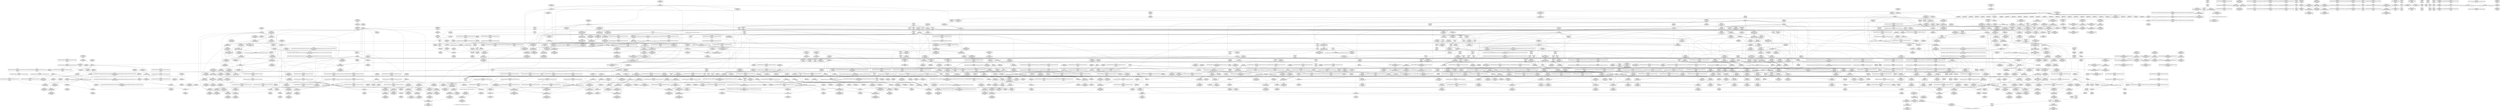 digraph {
	CE0x5287290 [shape=record,shape=Mrecord,label="{CE0x5287290|i64*_getelementptr_inbounds_(_11_x_i64_,_11_x_i64_*___llvm_gcov_ctr127,_i64_0,_i64_9)|*Constant*|*SummSink*}"]
	CE0x523b4c0 [shape=record,shape=Mrecord,label="{CE0x523b4c0|i64*_getelementptr_inbounds_(_11_x_i64_,_11_x_i64_*___llvm_gcov_ctr125,_i64_0,_i64_6)|*Constant*|*SummSource*}"]
	CE0x523c610 [shape=record,shape=Mrecord,label="{CE0x523c610|selinux_task_setnice:_tmp3|security/selinux/hooks.c,3597|*SummSink*}"]
	CE0x5284430 [shape=record,shape=Mrecord,label="{CE0x5284430|i64*_getelementptr_inbounds_(_4_x_i64_,_4_x_i64_*___llvm_gcov_ctr128,_i64_0,_i64_1)|*Constant*|*SummSource*}"]
	CE0x52ecae0 [shape=record,shape=Mrecord,label="{CE0x52ecae0|rcu_lock_acquire:_tmp}"]
	CE0x524b5c0 [shape=record,shape=Mrecord,label="{CE0x524b5c0|current_sid:_tmp13|security/selinux/hooks.c,218}"]
	CE0x52924b0 [shape=record,shape=Mrecord,label="{CE0x52924b0|_call_void_mcount()_#3}"]
	CE0x536bf90 [shape=record,shape=Mrecord,label="{CE0x536bf90|__rcu_read_unlock:_do.end|*SummSink*}"]
	CE0x5289fd0 [shape=record,shape=Mrecord,label="{CE0x5289fd0|_ret_void,_!dbg_!27717|include/linux/rcupdate.h,419}"]
	CE0x52bc7a0 [shape=record,shape=Mrecord,label="{CE0x52bc7a0|task_sid:_tmp9|security/selinux/hooks.c,208|*SummSink*}"]
	CE0x52e9480 [shape=record,shape=Mrecord,label="{CE0x52e9480|__preempt_count_sub:_tmp6|./arch/x86/include/asm/preempt.h,78}"]
	CE0x525d780 [shape=record,shape=Mrecord,label="{CE0x525d780|i64_1|*Constant*|*SummSink*}"]
	CE0x52ddb50 [shape=record,shape=Mrecord,label="{CE0x52ddb50|rcu_read_lock:_tmp5|include/linux/rcupdate.h,882|*SummSource*}"]
	CE0x52c2650 [shape=record,shape=Mrecord,label="{CE0x52c2650|i64*_getelementptr_inbounds_(_11_x_i64_,_11_x_i64_*___llvm_gcov_ctr132,_i64_0,_i64_10)|*Constant*|*SummSink*}"]
	CE0x52a40d0 [shape=record,shape=Mrecord,label="{CE0x52a40d0|task_sid:_tmp18|security/selinux/hooks.c,208|*SummSink*}"]
	CE0x523ee10 [shape=record,shape=Mrecord,label="{CE0x523ee10|VOIDTB_TE:_CE_28,32_}"]
	CE0x5301a20 [shape=record,shape=Mrecord,label="{CE0x5301a20|rcu_lock_acquire:_tmp4|include/linux/rcupdate.h,418|*SummSource*}"]
	CE0x52d41c0 [shape=record,shape=Mrecord,label="{CE0x52d41c0|get_current:_bb|*SummSink*}"]
	CE0x52a2c00 [shape=record,shape=Mrecord,label="{CE0x52a2c00|i64_0|*Constant*}"]
	CE0x5262cb0 [shape=record,shape=Mrecord,label="{CE0x5262cb0|selinux_task_setnice:_call|security/selinux/hooks.c,3596}"]
	CE0x5330570 [shape=record,shape=Mrecord,label="{CE0x5330570|rcu_lock_acquire:_tmp6|*SummSource*}"]
	CE0x525e370 [shape=record,shape=Mrecord,label="{CE0x525e370|i64_0|*Constant*}"]
	CE0x52d38b0 [shape=record,shape=Mrecord,label="{CE0x52d38b0|GLOBAL:___preempt_count_sub|*Constant*|*SummSource*}"]
	CE0x52a0130 [shape=record,shape=Mrecord,label="{CE0x52a0130|GLOBAL:_current_task|Global_var:current_task|*SummSource*}"]
	CE0x52f4650 [shape=record,shape=Mrecord,label="{CE0x52f4650|rcu_read_lock:_if.end|*SummSink*}"]
	CE0x52584e0 [shape=record,shape=Mrecord,label="{CE0x52584e0|task_sid:_call7|security/selinux/hooks.c,208|*SummSink*}"]
	CE0x53012e0 [shape=record,shape=Mrecord,label="{CE0x53012e0|rcu_read_unlock:_call3|include/linux/rcupdate.h,933|*SummSource*}"]
	CE0x52ceb90 [shape=record,shape=Mrecord,label="{CE0x52ceb90|__preempt_count_add:_do.body|*SummSource*}"]
	CE0x5330e50 [shape=record,shape=Mrecord,label="{CE0x5330e50|i32_1|*Constant*}"]
	CE0x5262e10 [shape=record,shape=Mrecord,label="{CE0x5262e10|selinux_task_setnice:_return}"]
	CE0x52e1e60 [shape=record,shape=Mrecord,label="{CE0x52e1e60|__preempt_count_sub:_tmp3|*SummSink*}"]
	CE0x52ae040 [shape=record,shape=Mrecord,label="{CE0x52ae040|_call_void_lock_release(%struct.lockdep_map*_%map,_i32_1,_i64_ptrtoint_(i8*_blockaddress(_rcu_lock_release,_%__here)_to_i64))_#10,_!dbg_!27716|include/linux/rcupdate.h,423}"]
	CE0x52ee200 [shape=record,shape=Mrecord,label="{CE0x52ee200|i64*_getelementptr_inbounds_(_4_x_i64_,_4_x_i64_*___llvm_gcov_ctr133,_i64_0,_i64_1)|*Constant*|*SummSink*}"]
	CE0x53040b0 [shape=record,shape=Mrecord,label="{CE0x53040b0|rcu_read_unlock:_bb|*SummSink*}"]
	CE0x526a890 [shape=record,shape=Mrecord,label="{CE0x526a890|current_sid:_call4|security/selinux/hooks.c,218|*SummSource*}"]
	CE0x5275770 [shape=record,shape=Mrecord,label="{CE0x5275770|current_sid:_tmp22|security/selinux/hooks.c,218|*SummSink*}"]
	CE0x5343e80 [shape=record,shape=Mrecord,label="{CE0x5343e80|rcu_lock_acquire:_bb}"]
	CE0x52e5f30 [shape=record,shape=Mrecord,label="{CE0x52e5f30|__preempt_count_sub:_sub|./arch/x86/include/asm/preempt.h,77|*SummSink*}"]
	CE0x52df2e0 [shape=record,shape=Mrecord,label="{CE0x52df2e0|i64*_getelementptr_inbounds_(_11_x_i64_,_11_x_i64_*___llvm_gcov_ctr132,_i64_0,_i64_8)|*Constant*}"]
	CE0x52d7090 [shape=record,shape=Mrecord,label="{CE0x52d7090|rcu_read_lock:_bb|*SummSink*}"]
	CE0x52f4250 [shape=record,shape=Mrecord,label="{CE0x52f4250|_call_void_mcount()_#3|*SummSink*}"]
	CE0x52a35d0 [shape=record,shape=Mrecord,label="{CE0x52a35d0|task_sid:_tmp5|security/selinux/hooks.c,208}"]
	CE0x528b890 [shape=record,shape=Mrecord,label="{CE0x528b890|task_sid:_tmp11|security/selinux/hooks.c,208|*SummSink*}"]
	CE0x5307aa0 [shape=record,shape=Mrecord,label="{CE0x5307aa0|rcu_read_unlock:_tmp18|include/linux/rcupdate.h,933}"]
	CE0x52df4e0 [shape=record,shape=Mrecord,label="{CE0x52df4e0|rcu_read_lock:_land.lhs.true}"]
	CE0x5304e60 [shape=record,shape=Mrecord,label="{CE0x5304e60|_call_void_asm_sideeffect_,_memory_,_dirflag_,_fpsr_,_flags_()_#3,_!dbg_!27711,_!srcloc_!27714|include/linux/rcupdate.h,244|*SummSink*}"]
	CE0x528cd40 [shape=record,shape=Mrecord,label="{CE0x528cd40|current_sid:_tobool|security/selinux/hooks.c,218|*SummSource*}"]
	CE0x52516f0 [shape=record,shape=Mrecord,label="{CE0x52516f0|selinux_task_setnice:_tmp9|security/selinux/hooks.c,3600|*SummSource*}"]
	CE0x52f1320 [shape=record,shape=Mrecord,label="{CE0x52f1320|__rcu_read_lock:_tmp5|include/linux/rcupdate.h,239|*SummSource*}"]
	CE0x5275380 [shape=record,shape=Mrecord,label="{CE0x5275380|COLLAPSED:_CMRE:_elem_0::|security/selinux/hooks.c,218}"]
	CE0x52583b0 [shape=record,shape=Mrecord,label="{CE0x52583b0|task_sid:_call7|security/selinux/hooks.c,208|*SummSource*}"]
	CE0x532d600 [shape=record,shape=Mrecord,label="{CE0x532d600|__rcu_read_unlock:_tmp4|include/linux/rcupdate.h,244|*SummSink*}"]
	CE0x5245cf0 [shape=record,shape=Mrecord,label="{CE0x5245cf0|GLOBAL:_current_sid|*Constant*|*SummSink*}"]
	CE0x53844f0 [shape=record,shape=Mrecord,label="{CE0x53844f0|__preempt_count_sub:_bb}"]
	CE0x52b7fe0 [shape=record,shape=Mrecord,label="{CE0x52b7fe0|_ret_void,_!dbg_!27717|include/linux/rcupdate.h,240|*SummSink*}"]
	CE0x536efd0 [shape=record,shape=Mrecord,label="{CE0x536efd0|i64*_getelementptr_inbounds_(_4_x_i64_,_4_x_i64_*___llvm_gcov_ctr129,_i64_0,_i64_1)|*Constant*}"]
	CE0x524b630 [shape=record,shape=Mrecord,label="{CE0x524b630|current_sid:_tmp13|security/selinux/hooks.c,218|*SummSource*}"]
	CE0x52dbf20 [shape=record,shape=Mrecord,label="{CE0x52dbf20|rcu_lock_acquire:_tmp1}"]
	CE0x5268810 [shape=record,shape=Mrecord,label="{CE0x5268810|current_has_perm:_bb}"]
	CE0x52492b0 [shape=record,shape=Mrecord,label="{CE0x52492b0|avc_has_perm:_requested|Function::avc_has_perm&Arg::requested::|*SummSource*}"]
	CE0x528b760 [shape=record,shape=Mrecord,label="{CE0x528b760|task_sid:_tmp11|security/selinux/hooks.c,208|*SummSource*}"]
	CE0x5244520 [shape=record,shape=Mrecord,label="{CE0x5244520|_ret_i32_%tmp6,_!dbg_!27716|security/selinux/hooks.c,197|*SummSource*}"]
	CE0x523f430 [shape=record,shape=Mrecord,label="{CE0x523f430|selinux_task_setnice:_entry}"]
	CE0x52d0770 [shape=record,shape=Mrecord,label="{CE0x52d0770|__rcu_read_unlock:_do.end}"]
	CE0x5307d40 [shape=record,shape=Mrecord,label="{CE0x5307d40|rcu_read_unlock:_tmp18|include/linux/rcupdate.h,933|*SummSink*}"]
	CE0x52a96c0 [shape=record,shape=Mrecord,label="{CE0x52a96c0|task_sid:_tmp26|security/selinux/hooks.c,208|*SummSource*}"]
	CE0x52f9190 [shape=record,shape=Mrecord,label="{CE0x52f9190|i8*_getelementptr_inbounds_(_42_x_i8_,_42_x_i8_*_.str46,_i32_0,_i32_0)|*Constant*}"]
	CE0x5289a40 [shape=record,shape=Mrecord,label="{CE0x5289a40|i32_1|*Constant*|*SummSink*}"]
	CE0x52a7be0 [shape=record,shape=Mrecord,label="{CE0x52a7be0|task_sid:_tmp21|security/selinux/hooks.c,208}"]
	CE0x52466a0 [shape=record,shape=Mrecord,label="{CE0x52466a0|selinux_task_setnice:_tmp8|security/selinux/hooks.c,3600|*SummSink*}"]
	CE0x52dc2c0 [shape=record,shape=Mrecord,label="{CE0x52dc2c0|rcu_read_lock:_call3|include/linux/rcupdate.h,882}"]
	CE0x52f0e80 [shape=record,shape=Mrecord,label="{CE0x52f0e80|i64*_getelementptr_inbounds_(_4_x_i64_,_4_x_i64_*___llvm_gcov_ctr130,_i64_0,_i64_2)|*Constant*}"]
	CE0x52a7080 [shape=record,shape=Mrecord,label="{CE0x52a7080|i64*_getelementptr_inbounds_(_13_x_i64_,_13_x_i64_*___llvm_gcov_ctr126,_i64_0,_i64_9)|*Constant*|*SummSource*}"]
	CE0x5253220 [shape=record,shape=Mrecord,label="{CE0x5253220|current_has_perm:_tmp1}"]
	CE0x52b3ec0 [shape=record,shape=Mrecord,label="{CE0x52b3ec0|GLOBAL:_task_sid.__warned|Global_var:task_sid.__warned}"]
	CE0x5255650 [shape=record,shape=Mrecord,label="{CE0x5255650|selinux_task_setnice:_if.end|*SummSource*}"]
	CE0x53719f0 [shape=record,shape=Mrecord,label="{CE0x53719f0|__preempt_count_add:_tmp3}"]
	CE0x534a120 [shape=record,shape=Mrecord,label="{CE0x534a120|__preempt_count_sub:_tmp2|*SummSource*}"]
	CE0x53338f0 [shape=record,shape=Mrecord,label="{CE0x53338f0|i64*_getelementptr_inbounds_(_4_x_i64_,_4_x_i64_*___llvm_gcov_ctr128,_i64_0,_i64_0)|*Constant*}"]
	CE0x5265d40 [shape=record,shape=Mrecord,label="{CE0x5265d40|VOIDTB_TE:_CE_112,120_}"]
	CE0x52577b0 [shape=record,shape=Mrecord,label="{CE0x52577b0|__preempt_count_sub:_tmp1}"]
	CE0x52a1bc0 [shape=record,shape=Mrecord,label="{CE0x52a1bc0|task_sid:_do.end|*SummSink*}"]
	CE0x526b620 [shape=record,shape=Mrecord,label="{CE0x526b620|_ret_%struct.task_struct*_%tmp4,_!dbg_!27714|./arch/x86/include/asm/current.h,14|*SummSink*}"]
	CE0x52ba000 [shape=record,shape=Mrecord,label="{CE0x52ba000|0:_i8,_:_GCMR_task_sid.__warned_internal_global_i8_0,_section_.data.unlikely_,_align_1:_elem_0:default:}"]
	CE0x52e08f0 [shape=record,shape=Mrecord,label="{CE0x52e08f0|i64*_getelementptr_inbounds_(_4_x_i64_,_4_x_i64_*___llvm_gcov_ctr129,_i64_0,_i64_0)|*Constant*}"]
	CE0x524c160 [shape=record,shape=Mrecord,label="{CE0x524c160|_ret_i32_%call2,_!dbg_!27718|security/selinux/hooks.c,1544}"]
	CE0x525eb00 [shape=record,shape=Mrecord,label="{CE0x525eb00|selinux_task_setnice:_tmp2|security/selinux/hooks.c,3597|*SummSource*}"]
	CE0x5287f30 [shape=record,shape=Mrecord,label="{CE0x5287f30|rcu_read_lock:_tmp20|include/linux/rcupdate.h,882|*SummSink*}"]
	CE0x52a95e0 [shape=record,shape=Mrecord,label="{CE0x52a95e0|i64*_getelementptr_inbounds_(_13_x_i64_,_13_x_i64_*___llvm_gcov_ctr126,_i64_0,_i64_11)|*Constant*|*SummSink*}"]
	CE0x528d490 [shape=record,shape=Mrecord,label="{CE0x528d490|i8_1|*Constant*|*SummSink*}"]
	CE0x5269910 [shape=record,shape=Mrecord,label="{CE0x5269910|i64*_getelementptr_inbounds_(_11_x_i64_,_11_x_i64_*___llvm_gcov_ctr125,_i64_0,_i64_10)|*Constant*}"]
	CE0x5269c80 [shape=record,shape=Mrecord,label="{CE0x5269c80|current_sid:_tmp19|security/selinux/hooks.c,218|*SummSink*}"]
	CE0x5342ab0 [shape=record,shape=Mrecord,label="{CE0x5342ab0|GLOBAL:___preempt_count|Global_var:__preempt_count|*SummSink*}"]
	CE0x526aca0 [shape=record,shape=Mrecord,label="{CE0x526aca0|GLOBAL:_get_current|*Constant*}"]
	CE0x52de340 [shape=record,shape=Mrecord,label="{CE0x52de340|rcu_read_lock:_tmp6|include/linux/rcupdate.h,882}"]
	CE0x5272ac0 [shape=record,shape=Mrecord,label="{CE0x5272ac0|i8*_getelementptr_inbounds_(_41_x_i8_,_41_x_i8_*_.str44,_i32_0,_i32_0)|*Constant*|*SummSource*}"]
	CE0x5250f00 [shape=record,shape=Mrecord,label="{CE0x5250f00|i64*_getelementptr_inbounds_(_6_x_i64_,_6_x_i64_*___llvm_gcov_ctr283,_i64_0,_i64_4)|*Constant*}"]
	CE0x52d5260 [shape=record,shape=Mrecord,label="{CE0x52d5260|i64*_getelementptr_inbounds_(_4_x_i64_,_4_x_i64_*___llvm_gcov_ctr128,_i64_0,_i64_3)|*Constant*}"]
	CE0x52f5e20 [shape=record,shape=Mrecord,label="{CE0x52f5e20|cred_sid:_bb|*SummSink*}"]
	CE0x52661d0 [shape=record,shape=Mrecord,label="{CE0x52661d0|selinux_task_setnice:_tmp7|security/selinux/hooks.c,3598}"]
	CE0x5290680 [shape=record,shape=Mrecord,label="{CE0x5290680|task_sid:_tmp19|security/selinux/hooks.c,208|*SummSink*}"]
	CE0x52b6ce0 [shape=record,shape=Mrecord,label="{CE0x52b6ce0|task_sid:_tmp14|security/selinux/hooks.c,208|*SummSink*}"]
	CE0x529fd90 [shape=record,shape=Mrecord,label="{CE0x529fd90|_call_void_mcount()_#3|*SummSink*}"]
	CE0x52e8e70 [shape=record,shape=Mrecord,label="{CE0x52e8e70|i64*_getelementptr_inbounds_(_4_x_i64_,_4_x_i64_*___llvm_gcov_ctr135,_i64_0,_i64_3)|*Constant*}"]
	CE0x525b900 [shape=record,shape=Mrecord,label="{CE0x525b900|current_sid:_bb|*SummSource*}"]
	CE0x524ce60 [shape=record,shape=Mrecord,label="{CE0x524ce60|i64_1|*Constant*|*SummSource*}"]
	CE0x5267000 [shape=record,shape=Mrecord,label="{CE0x5267000|current_sid:_sid|security/selinux/hooks.c,220|*SummSource*}"]
	CE0x53431a0 [shape=record,shape=Mrecord,label="{CE0x53431a0|rcu_lock_release:_tmp3}"]
	CE0x5293bc0 [shape=record,shape=Mrecord,label="{CE0x5293bc0|current_sid:_do.end}"]
	CE0x5267340 [shape=record,shape=Mrecord,label="{CE0x5267340|task_sid:_do.end}"]
	CE0x52d1500 [shape=record,shape=Mrecord,label="{CE0x52d1500|i64_1|*Constant*}"]
	CE0x534b1c0 [shape=record,shape=Mrecord,label="{CE0x534b1c0|__preempt_count_sub:_do.body}"]
	CE0x52b3770 [shape=record,shape=Mrecord,label="{CE0x52b3770|task_sid:_do.end|*SummSource*}"]
	CE0x52fab50 [shape=record,shape=Mrecord,label="{CE0x52fab50|rcu_read_lock:_tmp9|include/linux/rcupdate.h,882|*SummSource*}"]
	CE0x52e0090 [shape=record,shape=Mrecord,label="{CE0x52e0090|__preempt_count_add:_tmp4|./arch/x86/include/asm/preempt.h,72|*SummSink*}"]
	CE0x5246c10 [shape=record,shape=Mrecord,label="{CE0x5246c10|current_has_perm:_call|security/selinux/hooks.c,1542|*SummSink*}"]
	CE0x5249970 [shape=record,shape=Mrecord,label="{CE0x5249970|current_has_perm:_perms|Function::current_has_perm&Arg::perms::|*SummSource*}"]
	CE0x52b4910 [shape=record,shape=Mrecord,label="{CE0x52b4910|task_sid:_tmp16|security/selinux/hooks.c,208|*SummSource*}"]
	CE0x524b8b0 [shape=record,shape=Mrecord,label="{CE0x524b8b0|i64*_getelementptr_inbounds_(_11_x_i64_,_11_x_i64_*___llvm_gcov_ctr125,_i64_0,_i64_8)|*Constant*|*SummSink*}"]
	CE0x5249e80 [shape=record,shape=Mrecord,label="{CE0x5249e80|i64*_getelementptr_inbounds_(_6_x_i64_,_6_x_i64_*___llvm_gcov_ctr283,_i64_0,_i64_5)|*Constant*|*SummSink*}"]
	CE0x525a660 [shape=record,shape=Mrecord,label="{CE0x525a660|avc_has_perm:_ssid|Function::avc_has_perm&Arg::ssid::|*SummSource*}"]
	CE0x53310e0 [shape=record,shape=Mrecord,label="{CE0x53310e0|i64_ptrtoint_(i8*_blockaddress(_rcu_lock_release,_%__here)_to_i64)|*Constant*|*SummSource*}"]
	CE0x5273b90 [shape=record,shape=Mrecord,label="{CE0x5273b90|i8*_getelementptr_inbounds_(_45_x_i8_,_45_x_i8_*_.str12,_i32_0,_i32_0)|*Constant*}"]
	CE0x5291380 [shape=record,shape=Mrecord,label="{CE0x5291380|task_sid:_tmp13|security/selinux/hooks.c,208|*SummSink*}"]
	CE0x5241100 [shape=record,shape=Mrecord,label="{CE0x5241100|task_sid:_entry|*SummSink*}"]
	CE0x52732e0 [shape=record,shape=Mrecord,label="{CE0x52732e0|i32_218|*Constant*}"]
	CE0x52c7a60 [shape=record,shape=Mrecord,label="{CE0x52c7a60|i64*_getelementptr_inbounds_(_4_x_i64_,_4_x_i64_*___llvm_gcov_ctr128,_i64_0,_i64_2)|*Constant*|*SummSource*}"]
	CE0x52413a0 [shape=record,shape=Mrecord,label="{CE0x52413a0|task_sid:_task|Function::task_sid&Arg::task::|*SummSource*}"]
	CE0x52ff860 [shape=record,shape=Mrecord,label="{CE0x52ff860|rcu_read_unlock:_tmp}"]
	CE0x52c2f00 [shape=record,shape=Mrecord,label="{CE0x52c2f00|rcu_read_unlock:_tmp22|include/linux/rcupdate.h,935|*SummSource*}"]
	CE0x5252b80 [shape=record,shape=Mrecord,label="{CE0x5252b80|task_sid:_land.lhs.true}"]
	CE0x52c8c00 [shape=record,shape=Mrecord,label="{CE0x52c8c00|__preempt_count_sub:_entry|*SummSink*}"]
	CE0x5249d00 [shape=record,shape=Mrecord,label="{CE0x5249d00|_ret_i32_%call2,_!dbg_!27718|security/selinux/hooks.c,1544|*SummSink*}"]
	CE0x52fcb90 [shape=record,shape=Mrecord,label="{CE0x52fcb90|rcu_read_lock:_tmp7|include/linux/rcupdate.h,882|*SummSource*}"]
	CE0x52a51d0 [shape=record,shape=Mrecord,label="{CE0x52a51d0|task_sid:_tmp17|security/selinux/hooks.c,208|*SummSink*}"]
	CE0x52ee190 [shape=record,shape=Mrecord,label="{CE0x52ee190|rcu_lock_release:_tmp|*SummSink*}"]
	CE0x52a5e80 [shape=record,shape=Mrecord,label="{CE0x52a5e80|i64*_getelementptr_inbounds_(_11_x_i64_,_11_x_i64_*___llvm_gcov_ctr127,_i64_0,_i64_1)|*Constant*}"]
	CE0x5303f10 [shape=record,shape=Mrecord,label="{CE0x5303f10|rcu_read_unlock:_bb}"]
	CE0x534a190 [shape=record,shape=Mrecord,label="{CE0x534a190|__preempt_count_sub:_tmp2|*SummSink*}"]
	CE0x5304220 [shape=record,shape=Mrecord,label="{CE0x5304220|i64*_getelementptr_inbounds_(_11_x_i64_,_11_x_i64_*___llvm_gcov_ctr132,_i64_0,_i64_0)|*Constant*}"]
	CE0x52a09c0 [shape=record,shape=Mrecord,label="{CE0x52a09c0|_call_void___rcu_read_lock()_#10,_!dbg_!27710|include/linux/rcupdate.h,879|*SummSink*}"]
	CE0x53411d0 [shape=record,shape=Mrecord,label="{CE0x53411d0|__preempt_count_sub:_tmp7|./arch/x86/include/asm/preempt.h,78}"]
	CE0x52b1b00 [shape=record,shape=Mrecord,label="{CE0x52b1b00|rcu_read_lock:_tmp4|include/linux/rcupdate.h,882|*SummSink*}"]
	CE0x5264c10 [shape=record,shape=Mrecord,label="{CE0x5264c10|GLOBAL:_current_has_perm|*Constant*}"]
	CE0x52b5a90 [shape=record,shape=Mrecord,label="{CE0x52b5a90|_ret_void,_!dbg_!27717|include/linux/rcupdate.h,240}"]
	CE0x5271830 [shape=record,shape=Mrecord,label="{CE0x5271830|get_current:_tmp1|*SummSource*}"]
	CE0x52c32d0 [shape=record,shape=Mrecord,label="{CE0x52c32d0|GLOBAL:_rcu_lock_release|*Constant*}"]
	CE0x52a16b0 [shape=record,shape=Mrecord,label="{CE0x52a16b0|task_sid:_call3|security/selinux/hooks.c,208}"]
	CE0x5301160 [shape=record,shape=Mrecord,label="{CE0x5301160|GLOBAL:_lock_acquire|*Constant*|*SummSink*}"]
	CE0x52691d0 [shape=record,shape=Mrecord,label="{CE0x52691d0|selinux_task_setnice:_tmp9|security/selinux/hooks.c,3600|*SummSink*}"]
	CE0x5275b20 [shape=record,shape=Mrecord,label="{CE0x5275b20|current_sid:_tmp23|security/selinux/hooks.c,218|*SummSource*}"]
	CE0x52508d0 [shape=record,shape=Mrecord,label="{CE0x52508d0|selinux_task_setnice:_tmp11|security/selinux/hooks.c,3601|*SummSource*}"]
	CE0x52941f0 [shape=record,shape=Mrecord,label="{CE0x52941f0|current_sid:_tobool1|security/selinux/hooks.c,218|*SummSource*}"]
	CE0x5241470 [shape=record,shape=Mrecord,label="{CE0x5241470|task_sid:_task|Function::task_sid&Arg::task::|*SummSink*}"]
	CE0x52dc3f0 [shape=record,shape=Mrecord,label="{CE0x52dc3f0|rcu_read_lock:_call3|include/linux/rcupdate.h,882|*SummSource*}"]
	CE0x525bdf0 [shape=record,shape=Mrecord,label="{CE0x525bdf0|_call_void_mcount()_#3|*SummSink*}"]
	CE0x5291470 [shape=record,shape=Mrecord,label="{CE0x5291470|current_sid:_do.end|*SummSource*}"]
	CE0x52d00e0 [shape=record,shape=Mrecord,label="{CE0x52d00e0|__rcu_read_unlock:_tmp3|*SummSource*}"]
	CE0x5379300 [shape=record,shape=Mrecord,label="{CE0x5379300|__preempt_count_add:_tmp7|./arch/x86/include/asm/preempt.h,73}"]
	CE0x528b970 [shape=record,shape=Mrecord,label="{CE0x528b970|COLLAPSED:_GCMRE___llvm_gcov_ctr98_internal_global_2_x_i64_zeroinitializer:_elem_0:default:}"]
	CE0x52b6250 [shape=record,shape=Mrecord,label="{CE0x52b6250|GLOBAL:_rcu_lock_acquire|*Constant*}"]
	CE0x5251d50 [shape=record,shape=Mrecord,label="{CE0x5251d50|i64*_getelementptr_inbounds_(_11_x_i64_,_11_x_i64_*___llvm_gcov_ctr125,_i64_0,_i64_1)|*Constant*|*SummSource*}"]
	CE0x52a3ff0 [shape=record,shape=Mrecord,label="{CE0x52a3ff0|task_sid:_tmp18|security/selinux/hooks.c,208}"]
	CE0x5285df0 [shape=record,shape=Mrecord,label="{CE0x5285df0|_call_void_lockdep_rcu_suspicious(i8*_getelementptr_inbounds_(_25_x_i8_,_25_x_i8_*_.str45,_i32_0,_i32_0),_i32_883,_i8*_getelementptr_inbounds_(_42_x_i8_,_42_x_i8_*_.str46,_i32_0,_i32_0))_#10,_!dbg_!27728|include/linux/rcupdate.h,882}"]
	CE0x52d9ab0 [shape=record,shape=Mrecord,label="{CE0x52d9ab0|rcu_read_lock:_tmp15|include/linux/rcupdate.h,882}"]
	CE0x52c4920 [shape=record,shape=Mrecord,label="{CE0x52c4920|_call_void___rcu_read_unlock()_#10,_!dbg_!27734|include/linux/rcupdate.h,937}"]
	CE0x524e610 [shape=record,shape=Mrecord,label="{CE0x524e610|selinux_task_setnice:_tmp6|security/selinux/hooks.c,3598|*SummSink*}"]
	CE0x5286cb0 [shape=record,shape=Mrecord,label="{CE0x5286cb0|i8*_getelementptr_inbounds_(_42_x_i8_,_42_x_i8_*_.str46,_i32_0,_i32_0)|*Constant*|*SummSink*}"]
	CE0x52cb4b0 [shape=record,shape=Mrecord,label="{CE0x52cb4b0|rcu_lock_release:_indirectgoto|*SummSink*}"]
	CE0x53455e0 [shape=record,shape=Mrecord,label="{CE0x53455e0|__rcu_read_unlock:_tmp2|*SummSource*}"]
	CE0x52faeb0 [shape=record,shape=Mrecord,label="{CE0x52faeb0|i64*_getelementptr_inbounds_(_11_x_i64_,_11_x_i64_*___llvm_gcov_ctr127,_i64_0,_i64_8)|*Constant*|*SummSink*}"]
	CE0x52a5590 [shape=record,shape=Mrecord,label="{CE0x52a5590|i64*_getelementptr_inbounds_(_13_x_i64_,_13_x_i64_*___llvm_gcov_ctr126,_i64_0,_i64_8)|*Constant*|*SummSource*}"]
	CE0x523b6e0 [shape=record,shape=Mrecord,label="{CE0x523b6e0|current_sid:_entry|*SummSink*}"]
	CE0x528c960 [shape=record,shape=Mrecord,label="{CE0x528c960|_call_void_mcount()_#3|*SummSource*}"]
	CE0x52db340 [shape=record,shape=Mrecord,label="{CE0x52db340|GLOBAL:_rcu_lock_map|Global_var:rcu_lock_map|*SummSink*}"]
	CE0x5248e40 [shape=record,shape=Mrecord,label="{CE0x5248e40|avc_has_perm:_tclass|Function::avc_has_perm&Arg::tclass::|*SummSink*}"]
	CE0x524c040 [shape=record,shape=Mrecord,label="{CE0x524c040|i32_512|*Constant*|*SummSink*}"]
	CE0x52b1760 [shape=record,shape=Mrecord,label="{CE0x52b1760|task_sid:_tmp1}"]
	CE0x52b5ba0 [shape=record,shape=Mrecord,label="{CE0x52b5ba0|_ret_void,_!dbg_!27717|include/linux/rcupdate.h,240|*SummSource*}"]
	CE0x52a1c30 [shape=record,shape=Mrecord,label="{CE0x52a1c30|i64*_getelementptr_inbounds_(_13_x_i64_,_13_x_i64_*___llvm_gcov_ctr126,_i64_0,_i64_0)|*Constant*|*SummSink*}"]
	CE0x52dd690 [shape=record,shape=Mrecord,label="{CE0x52dd690|rcu_read_lock:_tmp13|include/linux/rcupdate.h,882|*SummSink*}"]
	CE0x524e490 [shape=record,shape=Mrecord,label="{CE0x524e490|i64*_getelementptr_inbounds_(_2_x_i64_,_2_x_i64_*___llvm_gcov_ctr98,_i64_0,_i64_1)|*Constant*|*SummSink*}"]
	CE0x5301d40 [shape=record,shape=Mrecord,label="{CE0x5301d40|i64*_getelementptr_inbounds_(_11_x_i64_,_11_x_i64_*___llvm_gcov_ctr132,_i64_0,_i64_8)|*Constant*|*SummSource*}"]
	CE0x52d5100 [shape=record,shape=Mrecord,label="{CE0x52d5100|_call_void_asm_sideeffect_,_memory_,_dirflag_,_fpsr_,_flags_()_#3,_!dbg_!27714,_!srcloc_!27715|include/linux/rcupdate.h,239|*SummSink*}"]
	CE0x523b0b0 [shape=record,shape=Mrecord,label="{CE0x523b0b0|current_sid:_tmp12|security/selinux/hooks.c,218|*SummSink*}"]
	CE0x53422c0 [shape=record,shape=Mrecord,label="{CE0x53422c0|rcu_lock_release:___here|*SummSource*}"]
	CE0x5332fa0 [shape=record,shape=Mrecord,label="{CE0x5332fa0|__rcu_read_unlock:_tmp2|*SummSink*}"]
	CE0x52c1a70 [shape=record,shape=Mrecord,label="{CE0x52c1a70|rcu_read_lock:_tobool|include/linux/rcupdate.h,882|*SummSink*}"]
	CE0x52f2a60 [shape=record,shape=Mrecord,label="{CE0x52f2a60|get_current:_tmp4|./arch/x86/include/asm/current.h,14|*SummSink*}"]
	CE0x5274ac0 [shape=record,shape=Mrecord,label="{CE0x5274ac0|i32_22|*Constant*}"]
	CE0x52a99e0 [shape=record,shape=Mrecord,label="{CE0x52a99e0|task_sid:_tmp25|security/selinux/hooks.c,208|*SummSource*}"]
	CE0x52e0a30 [shape=record,shape=Mrecord,label="{CE0x52e0a30|i64_1|*Constant*}"]
	CE0x52f74f0 [shape=record,shape=Mrecord,label="{CE0x52f74f0|rcu_read_unlock:_do.end}"]
	CE0x52b31e0 [shape=record,shape=Mrecord,label="{CE0x52b31e0|task_sid:_tmp9|security/selinux/hooks.c,208}"]
	CE0x5291c90 [shape=record,shape=Mrecord,label="{CE0x5291c90|current_sid:_land.lhs.true|*SummSink*}"]
	CE0x5245b00 [shape=record,shape=Mrecord,label="{CE0x5245b00|current_sid:_entry}"]
	CE0x52e6450 [shape=record,shape=Mrecord,label="{CE0x52e6450|i64*_getelementptr_inbounds_(_4_x_i64_,_4_x_i64_*___llvm_gcov_ctr129,_i64_0,_i64_3)|*Constant*|*SummSource*}"]
	CE0x528f8f0 [shape=record,shape=Mrecord,label="{CE0x528f8f0|current_sid:_tmp6|security/selinux/hooks.c,218|*SummSource*}"]
	CE0x528cab0 [shape=record,shape=Mrecord,label="{CE0x528cab0|_call_void_mcount()_#3|*SummSink*}"]
	CE0x524db20 [shape=record,shape=Mrecord,label="{CE0x524db20|selinux_task_setnice:_nice|Function::selinux_task_setnice&Arg::nice::}"]
	CE0x52f97f0 [shape=record,shape=Mrecord,label="{CE0x52f97f0|rcu_read_lock:_tmp3}"]
	CE0x52b72b0 [shape=record,shape=Mrecord,label="{CE0x52b72b0|cred_sid:_security|security/selinux/hooks.c,196|*SummSink*}"]
	CE0x5246630 [shape=record,shape=Mrecord,label="{CE0x5246630|selinux_task_setnice:_tmp8|security/selinux/hooks.c,3600|*SummSource*}"]
	CE0x52c4e30 [shape=record,shape=Mrecord,label="{CE0x52c4e30|GLOBAL:___rcu_read_unlock|*Constant*|*SummSource*}"]
	CE0x52f5cb0 [shape=record,shape=Mrecord,label="{CE0x52f5cb0|cred_sid:_bb|*SummSource*}"]
	CE0x52f5740 [shape=record,shape=Mrecord,label="{CE0x52f5740|rcu_read_lock:_tmp22|include/linux/rcupdate.h,884|*SummSource*}"]
	CE0x52f2e50 [shape=record,shape=Mrecord,label="{CE0x52f2e50|i64_3|*Constant*}"]
	CE0x526ce50 [shape=record,shape=Mrecord,label="{CE0x526ce50|current_sid:_tmp4|security/selinux/hooks.c,218|*SummSource*}"]
	CE0x52c4230 [shape=record,shape=Mrecord,label="{CE0x52c4230|rcu_lock_release:_map|Function::rcu_lock_release&Arg::map::|*SummSource*}"]
	CE0x5291590 [shape=record,shape=Mrecord,label="{CE0x5291590|current_sid:_if.then}"]
	CE0x52d3e80 [shape=record,shape=Mrecord,label="{CE0x52d3e80|get_current:_bb}"]
	CE0x52df6e0 [shape=record,shape=Mrecord,label="{CE0x52df6e0|rcu_read_lock:_land.lhs.true|*SummSink*}"]
	CE0x52aed10 [shape=record,shape=Mrecord,label="{CE0x52aed10|i64*_getelementptr_inbounds_(_13_x_i64_,_13_x_i64_*___llvm_gcov_ctr126,_i64_0,_i64_12)|*Constant*|*SummSource*}"]
	CE0x52655f0 [shape=record,shape=Mrecord,label="{CE0x52655f0|VOIDTB_TE:_CE_40,44_}"]
	CE0x5258e50 [shape=record,shape=Mrecord,label="{CE0x5258e50|cred_sid:_cred|Function::cred_sid&Arg::cred::}"]
	CE0x52ed970 [shape=record,shape=Mrecord,label="{CE0x52ed970|GLOBAL:___preempt_count_add|*Constant*}"]
	CE0x52ba150 [shape=record,shape=Mrecord,label="{CE0x52ba150|rcu_read_unlock:_tmp5|include/linux/rcupdate.h,933|*SummSource*}"]
	CE0x524aa20 [shape=record,shape=Mrecord,label="{CE0x524aa20|current_sid:_tmp2|*SummSource*}"]
	CE0x5292cd0 [shape=record,shape=Mrecord,label="{CE0x5292cd0|task_sid:_tmp2|*SummSink*}"]
	CE0x52fca10 [shape=record,shape=Mrecord,label="{CE0x52fca10|rcu_read_lock:_tmp7|include/linux/rcupdate.h,882}"]
	CE0x5288ba0 [shape=record,shape=Mrecord,label="{CE0x5288ba0|i8*_getelementptr_inbounds_(_25_x_i8_,_25_x_i8_*_.str45,_i32_0,_i32_0)|*Constant*|*SummSource*}"]
	CE0x5265e50 [shape=record,shape=Mrecord,label="{CE0x5265e50|VOIDTB_TE:_CE_120,128_}"]
	CE0x52931e0 [shape=record,shape=Mrecord,label="{CE0x52931e0|i32_0|*Constant*}"]
	CE0x523eef0 [shape=record,shape=Mrecord,label="{CE0x523eef0|VOIDTB_TE:_CE_36,40_}"]
	CE0x52c1c90 [shape=record,shape=Mrecord,label="{CE0x52c1c90|rcu_read_lock:_call|include/linux/rcupdate.h,882|*SummSource*}"]
	CE0x5293d10 [shape=record,shape=Mrecord,label="{CE0x5293d10|rcu_read_lock:_entry|*SummSink*}"]
	CE0x52def10 [shape=record,shape=Mrecord,label="{CE0x52def10|COLLAPSED:_GCMRE___llvm_gcov_ctr127_internal_global_11_x_i64_zeroinitializer:_elem_0:default:}"]
	CE0x52a07a0 [shape=record,shape=Mrecord,label="{CE0x52a07a0|task_sid:_tobool|security/selinux/hooks.c,208}"]
	CE0x5364db0 [shape=record,shape=Mrecord,label="{CE0x5364db0|_call_void_mcount()_#3|*SummSource*}"]
	CE0x5303c20 [shape=record,shape=Mrecord,label="{CE0x5303c20|i64*_getelementptr_inbounds_(_4_x_i64_,_4_x_i64_*___llvm_gcov_ctr128,_i64_0,_i64_3)|*Constant*|*SummSink*}"]
	CE0x52df020 [shape=record,shape=Mrecord,label="{CE0x52df020|rcu_read_unlock:_tobool1|include/linux/rcupdate.h,933|*SummSource*}"]
	CE0x5253600 [shape=record,shape=Mrecord,label="{CE0x5253600|current_has_perm:_tmp1|*SummSink*}"]
	CE0x536ec90 [shape=record,shape=Mrecord,label="{CE0x536ec90|_call_void_asm_addl_$1,_%gs:$0_,_*m,ri,*m,_dirflag_,_fpsr_,_flags_(i32*___preempt_count,_i32_%sub,_i32*___preempt_count)_#3,_!dbg_!27717,_!srcloc_!27718|./arch/x86/include/asm/preempt.h,77}"]
	CE0x5274f00 [shape=record,shape=Mrecord,label="{CE0x5274f00|current_sid:_security|security/selinux/hooks.c,218}"]
	CE0x524e5a0 [shape=record,shape=Mrecord,label="{CE0x524e5a0|selinux_task_setnice:_tmp6|security/selinux/hooks.c,3598|*SummSource*}"]
	CE0x524ef40 [shape=record,shape=Mrecord,label="{CE0x524ef40|selinux_task_setnice:_p|Function::selinux_task_setnice&Arg::p::|*SummSource*}"]
	CE0x52d19a0 [shape=record,shape=Mrecord,label="{CE0x52d19a0|rcu_lock_release:_indirectgoto|*SummSource*}"]
	CE0x523dfc0 [shape=record,shape=Mrecord,label="{CE0x523dfc0|selinux_task_setnice:_nice|Function::selinux_task_setnice&Arg::nice::|*SummSink*}"]
	CE0x52a6bc0 [shape=record,shape=Mrecord,label="{CE0x52a6bc0|i32_77|*Constant*}"]
	CE0x52d1ca0 [shape=record,shape=Mrecord,label="{CE0x52d1ca0|__rcu_read_lock:_tmp|*SummSink*}"]
	CE0x52f8770 [shape=record,shape=Mrecord,label="{CE0x52f8770|rcu_lock_acquire:_tmp2|*SummSink*}"]
	CE0x525dfa0 [shape=record,shape=Mrecord,label="{CE0x525dfa0|COLLAPSED:_GCMRE___llvm_gcov_ctr283_internal_global_6_x_i64_zeroinitializer:_elem_0:default:}"]
	CE0x52f0520 [shape=record,shape=Mrecord,label="{CE0x52f0520|rcu_lock_release:_tmp1|*SummSink*}"]
	CE0x52cbe20 [shape=record,shape=Mrecord,label="{CE0x52cbe20|__rcu_read_unlock:_tmp5|include/linux/rcupdate.h,244|*SummSource*}"]
	CE0x52d0870 [shape=record,shape=Mrecord,label="{CE0x52d0870|__preempt_count_add:_tmp|*SummSource*}"]
	CE0x5240bc0 [shape=record,shape=Mrecord,label="{CE0x5240bc0|GLOBAL:_task_sid|*Constant*|*SummSource*}"]
	CE0x52c8d70 [shape=record,shape=Mrecord,label="{CE0x52c8d70|_ret_void,_!dbg_!27720|./arch/x86/include/asm/preempt.h,78}"]
	CE0x528a2f0 [shape=record,shape=Mrecord,label="{CE0x528a2f0|i32_0|*Constant*}"]
	CE0x52d3050 [shape=record,shape=Mrecord,label="{CE0x52d3050|__preempt_count_add:_tmp6|./arch/x86/include/asm/preempt.h,73}"]
	CE0x5293890 [shape=record,shape=Mrecord,label="{CE0x5293890|get_current:_tmp}"]
	CE0x52b38c0 [shape=record,shape=Mrecord,label="{CE0x52b38c0|rcu_lock_acquire:_entry|*SummSink*}"]
	CE0x52a08b0 [shape=record,shape=Mrecord,label="{CE0x52a08b0|_call_void___rcu_read_lock()_#10,_!dbg_!27710|include/linux/rcupdate.h,879|*SummSource*}"]
	CE0x52f08d0 [shape=record,shape=Mrecord,label="{CE0x52f08d0|rcu_read_unlock:_tmp1}"]
	CE0x53764a0 [shape=record,shape=Mrecord,label="{CE0x53764a0|i64*_getelementptr_inbounds_(_4_x_i64_,_4_x_i64_*___llvm_gcov_ctr129,_i64_0,_i64_0)|*Constant*|*SummSource*}"]
	CE0x52f83e0 [shape=record,shape=Mrecord,label="{CE0x52f83e0|_call_void_mcount()_#3|*SummSink*}"]
	CE0x52ef0e0 [shape=record,shape=Mrecord,label="{CE0x52ef0e0|rcu_read_unlock:_tmp10|include/linux/rcupdate.h,933}"]
	CE0x52da5d0 [shape=record,shape=Mrecord,label="{CE0x52da5d0|i64*_getelementptr_inbounds_(_11_x_i64_,_11_x_i64_*___llvm_gcov_ctr127,_i64_0,_i64_8)|*Constant*}"]
	CE0x52dec30 [shape=record,shape=Mrecord,label="{CE0x52dec30|i64*_getelementptr_inbounds_(_11_x_i64_,_11_x_i64_*___llvm_gcov_ctr127,_i64_0,_i64_0)|*Constant*}"]
	CE0x5254430 [shape=record,shape=Mrecord,label="{CE0x5254430|i64_2|*Constant*|*SummSource*}"]
	CE0x52ea940 [shape=record,shape=Mrecord,label="{CE0x52ea940|rcu_read_unlock:_tmp2|*SummSink*}"]
	CE0x52ba5d0 [shape=record,shape=Mrecord,label="{CE0x52ba5d0|task_sid:_do.body5|*SummSink*}"]
	CE0x52b2120 [shape=record,shape=Mrecord,label="{CE0x52b2120|task_sid:_tmp6|security/selinux/hooks.c,208|*SummSource*}"]
	CE0x52cc740 [shape=record,shape=Mrecord,label="{CE0x52cc740|__rcu_read_lock:_tmp2|*SummSink*}"]
	CE0x52f64c0 [shape=record,shape=Mrecord,label="{CE0x52f64c0|cred_sid:_sid|security/selinux/hooks.c,197|*SummSink*}"]
	CE0x5333540 [shape=record,shape=Mrecord,label="{CE0x5333540|i64_ptrtoint_(i8*_blockaddress(_rcu_lock_acquire,_%__here)_to_i64)|*Constant*|*SummSource*}"]
	CE0x5272680 [shape=record,shape=Mrecord,label="{CE0x5272680|i32_208|*Constant*|*SummSink*}"]
	CE0x532d970 [shape=record,shape=Mrecord,label="{CE0x532d970|rcu_lock_acquire:_indirectgoto|*SummSource*}"]
	CE0x525d7f0 [shape=record,shape=Mrecord,label="{CE0x525d7f0|selinux_task_setnice:_tmp1|*SummSink*}"]
	CE0x52ff940 [shape=record,shape=Mrecord,label="{CE0x52ff940|rcu_read_unlock:_tmp|*SummSource*}"]
	CE0x52bf670 [shape=record,shape=Mrecord,label="{CE0x52bf670|i8*_getelementptr_inbounds_(_44_x_i8_,_44_x_i8_*_.str47,_i32_0,_i32_0)|*Constant*|*SummSource*}"]
	CE0x5241a50 [shape=record,shape=Mrecord,label="{CE0x5241a50|current_sid:_tmp18|security/selinux/hooks.c,218}"]
	CE0x53340a0 [shape=record,shape=Mrecord,label="{CE0x53340a0|rcu_lock_acquire:_tmp5|include/linux/rcupdate.h,418}"]
	CE0x5276500 [shape=record,shape=Mrecord,label="{CE0x5276500|rcu_read_lock:_tmp10|include/linux/rcupdate.h,882|*SummSink*}"]
	CE0x5372950 [shape=record,shape=Mrecord,label="{CE0x5372950|__preempt_count_add:_tmp3|*SummSink*}"]
	CE0x526cc00 [shape=record,shape=Mrecord,label="{CE0x526cc00|i64_3|*Constant*|*SummSource*}"]
	CE0x5293900 [shape=record,shape=Mrecord,label="{CE0x5293900|current_sid:_land.lhs.true2}"]
	CE0x52a64e0 [shape=record,shape=Mrecord,label="{CE0x52a64e0|cred_sid:_tmp1}"]
	CE0x5259710 [shape=record,shape=Mrecord,label="{CE0x5259710|current_sid:_tmp11|security/selinux/hooks.c,218|*SummSink*}"]
	CE0x52eb7a0 [shape=record,shape=Mrecord,label="{CE0x52eb7a0|rcu_read_unlock:_tmp14|include/linux/rcupdate.h,933|*SummSink*}"]
	CE0x52e9ef0 [shape=record,shape=Mrecord,label="{CE0x52e9ef0|_ret_void,_!dbg_!27719|./arch/x86/include/asm/preempt.h,73|*SummSource*}"]
	CE0x524af30 [shape=record,shape=Mrecord,label="{CE0x524af30|selinux_task_setnice:_tobool|security/selinux/hooks.c,3597}"]
	CE0x528c360 [shape=record,shape=Mrecord,label="{CE0x528c360|task_sid:_if.then|*SummSink*}"]
	CE0x52de5e0 [shape=record,shape=Mrecord,label="{CE0x52de5e0|rcu_read_lock:_tmp6|include/linux/rcupdate.h,882|*SummSink*}"]
	CE0x52fe030 [shape=record,shape=Mrecord,label="{CE0x52fe030|rcu_read_lock:_call|include/linux/rcupdate.h,882}"]
	CE0x52ea310 [shape=record,shape=Mrecord,label="{CE0x52ea310|rcu_read_unlock:_tmp9|include/linux/rcupdate.h,933}"]
	CE0x534a700 [shape=record,shape=Mrecord,label="{CE0x534a700|__preempt_count_add:_tmp}"]
	CE0x528cfb0 [shape=record,shape=Mrecord,label="{CE0x528cfb0|i64_3|*Constant*}"]
	CE0x5277330 [shape=record,shape=Mrecord,label="{CE0x5277330|i64*_getelementptr_inbounds_(_11_x_i64_,_11_x_i64_*___llvm_gcov_ctr125,_i64_0,_i64_9)|*Constant*|*SummSink*}"]
	CE0x524ee00 [shape=record,shape=Mrecord,label="{CE0x524ee00|GLOBAL:_cap_task_setnice|*Constant*|*SummSource*}"]
	CE0x524f480 [shape=record,shape=Mrecord,label="{CE0x524f480|selinux_task_setnice:_if.then|*SummSource*}"]
	CE0x52d5dc0 [shape=record,shape=Mrecord,label="{CE0x52d5dc0|rcu_read_lock:_tobool1|include/linux/rcupdate.h,882|*SummSource*}"]
	CE0x5248650 [shape=record,shape=Mrecord,label="{CE0x5248650|avc_has_perm:_tsid|Function::avc_has_perm&Arg::tsid::|*SummSource*}"]
	CE0x52b2950 [shape=record,shape=Mrecord,label="{CE0x52b2950|task_sid:_tmp10|security/selinux/hooks.c,208|*SummSink*}"]
	CE0x5269e70 [shape=record,shape=Mrecord,label="{CE0x5269e70|current_sid:_tmp20|security/selinux/hooks.c,218}"]
	CE0x52602c0 [shape=record,shape=Mrecord,label="{CE0x52602c0|GLOBAL:___llvm_gcov_ctr283|Global_var:__llvm_gcov_ctr283|*SummSink*}"]
	CE0x52b8fe0 [shape=record,shape=Mrecord,label="{CE0x52b8fe0|COLLAPSED:_GCMRE___llvm_gcov_ctr126_internal_global_13_x_i64_zeroinitializer:_elem_0:default:}"]
	CE0x5254f20 [shape=record,shape=Mrecord,label="{CE0x5254f20|GLOBAL:_current_sid.__warned|Global_var:current_sid.__warned}"]
	CE0x52fb0f0 [shape=record,shape=Mrecord,label="{CE0x52fb0f0|rcu_read_lock:_tmp9|include/linux/rcupdate.h,882|*SummSink*}"]
	CE0x52ae330 [shape=record,shape=Mrecord,label="{CE0x52ae330|rcu_lock_release:_tmp5|include/linux/rcupdate.h,423|*SummSource*}"]
	CE0x534b000 [shape=record,shape=Mrecord,label="{CE0x534b000|_call_void_mcount()_#3}"]
	CE0x532dcc0 [shape=record,shape=Mrecord,label="{CE0x532dcc0|__rcu_read_lock:_do.body}"]
	CE0x52ccd90 [shape=record,shape=Mrecord,label="{CE0x52ccd90|rcu_lock_acquire:_tmp7|*SummSink*}"]
	CE0x5331d70 [shape=record,shape=Mrecord,label="{CE0x5331d70|rcu_lock_release:_tmp6|*SummSink*}"]
	CE0x523b650 [shape=record,shape=Mrecord,label="{CE0x523b650|current_sid:_entry|*SummSource*}"]
	CE0x525aad0 [shape=record,shape=Mrecord,label="{CE0x525aad0|%struct.common_audit_data*_null|*Constant*|*SummSink*}"]
	CE0x5332830 [shape=record,shape=Mrecord,label="{CE0x5332830|i32_2|*Constant*}"]
	CE0x5345830 [shape=record,shape=Mrecord,label="{CE0x5345830|_call_void_mcount()_#3|*SummSource*}"]
	CE0x52d5be0 [shape=record,shape=Mrecord,label="{CE0x52d5be0|i64_5|*Constant*}"]
	CE0x5304d30 [shape=record,shape=Mrecord,label="{CE0x5304d30|_call_void_asm_sideeffect_,_memory_,_dirflag_,_fpsr_,_flags_()_#3,_!dbg_!27711,_!srcloc_!27714|include/linux/rcupdate.h,244|*SummSource*}"]
	CE0x528e1c0 [shape=record,shape=Mrecord,label="{CE0x528e1c0|GLOBAL:_lockdep_rcu_suspicious|*Constant*|*SummSink*}"]
	CE0x52a0cc0 [shape=record,shape=Mrecord,label="{CE0x52a0cc0|task_sid:_tmp3}"]
	CE0x5307bd0 [shape=record,shape=Mrecord,label="{CE0x5307bd0|rcu_read_unlock:_tmp18|include/linux/rcupdate.h,933|*SummSource*}"]
	CE0x5287a30 [shape=record,shape=Mrecord,label="{CE0x5287a30|rcu_read_lock:_tmp21|include/linux/rcupdate.h,884|*SummSource*}"]
	CE0x526b180 [shape=record,shape=Mrecord,label="{CE0x526b180|get_current:_entry|*SummSource*}"]
	CE0x52a4980 [shape=record,shape=Mrecord,label="{CE0x52a4980|task_sid:_do.end6}"]
	CE0x52c4ac0 [shape=record,shape=Mrecord,label="{CE0x52c4ac0|_call_void___rcu_read_unlock()_#10,_!dbg_!27734|include/linux/rcupdate.h,937|*SummSink*}"]
	CE0x5248260 [shape=record,shape=Mrecord,label="{CE0x5248260|rcu_lock_acquire:_indirectgoto}"]
	CE0x52d06d0 [shape=record,shape=Mrecord,label="{CE0x52d06d0|i64_1|*Constant*}"]
	CE0x5245810 [shape=record,shape=Mrecord,label="{CE0x5245810|_call_void_mcount()_#3}"]
	CE0x5247c50 [shape=record,shape=Mrecord,label="{CE0x5247c50|rcu_lock_acquire:_tmp5|include/linux/rcupdate.h,418|*SummSink*}"]
	CE0x52548b0 [shape=record,shape=Mrecord,label="{CE0x52548b0|i64*_getelementptr_inbounds_(_6_x_i64_,_6_x_i64_*___llvm_gcov_ctr283,_i64_0,_i64_3)|*Constant*|*SummSink*}"]
	CE0x52b50b0 [shape=record,shape=Mrecord,label="{CE0x52b50b0|i64*_getelementptr_inbounds_(_11_x_i64_,_11_x_i64_*___llvm_gcov_ctr127,_i64_0,_i64_1)|*Constant*|*SummSink*}"]
	CE0x52dce00 [shape=record,shape=Mrecord,label="{CE0x52dce00|rcu_read_unlock:_tmp16|include/linux/rcupdate.h,933|*SummSource*}"]
	CE0x5247cc0 [shape=record,shape=Mrecord,label="{CE0x5247cc0|_call_void_lock_acquire(%struct.lockdep_map*_%map,_i32_0,_i32_0,_i32_2,_i32_0,_%struct.lockdep_map*_null,_i64_ptrtoint_(i8*_blockaddress(_rcu_lock_acquire,_%__here)_to_i64))_#10,_!dbg_!27716|include/linux/rcupdate.h,418}"]
	CE0x52dfcc0 [shape=record,shape=Mrecord,label="{CE0x52dfcc0|i64*_getelementptr_inbounds_(_4_x_i64_,_4_x_i64_*___llvm_gcov_ctr134,_i64_0,_i64_0)|*Constant*|*SummSink*}"]
	CE0x5253e80 [shape=record,shape=Mrecord,label="{CE0x5253e80|current_sid:_tmp|*SummSink*}"]
	CE0x5286830 [shape=record,shape=Mrecord,label="{CE0x5286830|i32_883|*Constant*|*SummSource*}"]
	CE0x52bcb50 [shape=record,shape=Mrecord,label="{CE0x52bcb50|GLOBAL:_rcu_lock_acquire|*Constant*|*SummSource*}"]
	CE0x52d3980 [shape=record,shape=Mrecord,label="{CE0x52d3980|__preempt_count_sub:_entry}"]
	CE0x5289720 [shape=record,shape=Mrecord,label="{CE0x5289720|i32_1|*Constant*}"]
	CE0x52cc010 [shape=record,shape=Mrecord,label="{CE0x52cc010|GLOBAL:_lock_acquire|*Constant*}"]
	CE0x52ef620 [shape=record,shape=Mrecord,label="{CE0x52ef620|rcu_read_unlock:_tmp13|include/linux/rcupdate.h,933}"]
	CE0x5343f90 [shape=record,shape=Mrecord,label="{CE0x5343f90|i64_1|*Constant*}"]
	CE0x5376280 [shape=record,shape=Mrecord,label="{CE0x5376280|__preempt_count_sub:_tmp4|./arch/x86/include/asm/preempt.h,77|*SummSink*}"]
	CE0x53305e0 [shape=record,shape=Mrecord,label="{CE0x53305e0|rcu_lock_acquire:_tmp6|*SummSink*}"]
	CE0x525c300 [shape=record,shape=Mrecord,label="{CE0x525c300|selinux_task_setnice:_call|security/selinux/hooks.c,3596|*SummSink*}"]
	CE0x526a010 [shape=record,shape=Mrecord,label="{CE0x526a010|current_sid:_tmp20|security/selinux/hooks.c,218|*SummSource*}"]
	CE0x523bdd0 [shape=record,shape=Mrecord,label="{CE0x523bdd0|task_sid:_tobool|security/selinux/hooks.c,208|*SummSource*}"]
	CE0x52fbae0 [shape=record,shape=Mrecord,label="{CE0x52fbae0|rcu_lock_acquire:_tmp3|*SummSink*}"]
	CE0x52ff670 [shape=record,shape=Mrecord,label="{CE0x52ff670|i64*_getelementptr_inbounds_(_11_x_i64_,_11_x_i64_*___llvm_gcov_ctr132,_i64_0,_i64_0)|*Constant*|*SummSource*}"]
	CE0x52b0ed0 [shape=record,shape=Mrecord,label="{CE0x52b0ed0|task_sid:_tmp5|security/selinux/hooks.c,208|*SummSink*}"]
	CE0x52f6a60 [shape=record,shape=Mrecord,label="{CE0x52f6a60|4:_i32,_:_CRE_4,8_|*MultipleSource*|security/selinux/hooks.c,196|*LoadInst*|security/selinux/hooks.c,196|security/selinux/hooks.c,197}"]
	CE0x52dd5c0 [shape=record,shape=Mrecord,label="{CE0x52dd5c0|rcu_read_lock:_tmp13|include/linux/rcupdate.h,882|*SummSource*}"]
	CE0x525e750 [shape=record,shape=Mrecord,label="{CE0x525e750|current_sid:_tmp5|security/selinux/hooks.c,218|*SummSink*}"]
	CE0x532dbb0 [shape=record,shape=Mrecord,label="{CE0x532dbb0|i64*_getelementptr_inbounds_(_4_x_i64_,_4_x_i64_*___llvm_gcov_ctr130,_i64_0,_i64_0)|*Constant*}"]
	CE0x52b6c10 [shape=record,shape=Mrecord,label="{CE0x52b6c10|task_sid:_tmp14|security/selinux/hooks.c,208|*SummSource*}"]
	CE0x5274fc0 [shape=record,shape=Mrecord,label="{CE0x5274fc0|current_sid:_security|security/selinux/hooks.c,218|*SummSource*}"]
	CE0x52694b0 [shape=record,shape=Mrecord,label="{CE0x52694b0|selinux_task_setnice:_tmp9|security/selinux/hooks.c,3600}"]
	CE0x52f2de0 [shape=record,shape=Mrecord,label="{CE0x52f2de0|rcu_read_lock:_tobool1|include/linux/rcupdate.h,882|*SummSink*}"]
	CE0x52e5b80 [shape=record,shape=Mrecord,label="{CE0x52e5b80|__rcu_read_unlock:_tmp|*SummSink*}"]
	CE0x5240e60 [shape=record,shape=Mrecord,label="{CE0x5240e60|current_has_perm:_call2|security/selinux/hooks.c,1544|*SummSink*}"]
	CE0x5384aa0 [shape=record,shape=Mrecord,label="{CE0x5384aa0|__preempt_count_sub:_tmp3}"]
	CE0x52d1f40 [shape=record,shape=Mrecord,label="{CE0x52d1f40|i8*_undef|*Constant*}"]
	CE0x52a2380 [shape=record,shape=Mrecord,label="{CE0x52a2380|rcu_read_lock:_if.then}"]
	CE0x52fe370 [shape=record,shape=Mrecord,label="{CE0x52fe370|GLOBAL:_rcu_read_unlock.__warned|Global_var:rcu_read_unlock.__warned|*SummSink*}"]
	CE0x5300000 [shape=record,shape=Mrecord,label="{CE0x5300000|rcu_read_unlock:_tmp6|include/linux/rcupdate.h,933|*SummSource*}"]
	CE0x52f15a0 [shape=record,shape=Mrecord,label="{CE0x52f15a0|rcu_read_unlock:_if.then}"]
	CE0x52e5c20 [shape=record,shape=Mrecord,label="{CE0x52e5c20|__preempt_count_sub:_sub|./arch/x86/include/asm/preempt.h,77|*SummSource*}"]
	CE0x52bdb80 [shape=record,shape=Mrecord,label="{CE0x52bdb80|i64*_getelementptr_inbounds_(_2_x_i64_,_2_x_i64_*___llvm_gcov_ctr131,_i64_0,_i64_0)|*Constant*}"]
	CE0x52eb3d0 [shape=record,shape=Mrecord,label="{CE0x52eb3d0|_call_void_mcount()_#3|*SummSource*}"]
	CE0x5300360 [shape=record,shape=Mrecord,label="{CE0x5300360|_call_void_mcount()_#3|*SummSource*}"]
	CE0x5294050 [shape=record,shape=Mrecord,label="{CE0x5294050|_ret_void,_!dbg_!27735|include/linux/rcupdate.h,884|*SummSource*}"]
	CE0x52e94f0 [shape=record,shape=Mrecord,label="{CE0x52e94f0|i64*_getelementptr_inbounds_(_4_x_i64_,_4_x_i64_*___llvm_gcov_ctr135,_i64_0,_i64_3)|*Constant*|*SummSink*}"]
	CE0x52e6030 [shape=record,shape=Mrecord,label="{CE0x52e6030|__rcu_read_unlock:_tmp1|*SummSource*}"]
	CE0x53077e0 [shape=record,shape=Mrecord,label="{CE0x53077e0|rcu_read_unlock:_tmp17|include/linux/rcupdate.h,933|*SummSink*}"]
	CE0x5291ea0 [shape=record,shape=Mrecord,label="{CE0x5291ea0|i64*_getelementptr_inbounds_(_11_x_i64_,_11_x_i64_*___llvm_gcov_ctr125,_i64_0,_i64_0)|*Constant*|*SummSource*}"]
	CE0x5263630 [shape=record,shape=Mrecord,label="{CE0x5263630|VOIDTB_TE:_CE_96,104_}"]
	CE0x52fdeb0 [shape=record,shape=Mrecord,label="{CE0x52fdeb0|rcu_lock_acquire:_map|Function::rcu_lock_acquire&Arg::map::|*SummSink*}"]
	CE0x528f290 [shape=record,shape=Mrecord,label="{CE0x528f290|current_sid:_do.body|*SummSink*}"]
	CE0x52bb5f0 [shape=record,shape=Mrecord,label="{CE0x52bb5f0|task_sid:_tobool1|security/selinux/hooks.c,208}"]
	CE0x52a30b0 [shape=record,shape=Mrecord,label="{CE0x52a30b0|task_sid:_tmp2|*SummSource*}"]
	CE0x52b2460 [shape=record,shape=Mrecord,label="{CE0x52b2460|cred_sid:_tmp2}"]
	CE0x52dcf70 [shape=record,shape=Mrecord,label="{CE0x52dcf70|rcu_read_unlock:_tmp16|include/linux/rcupdate.h,933|*SummSink*}"]
	CE0x523baa0 [shape=record,shape=Mrecord,label="{CE0x523baa0|_ret_i32_%tmp24,_!dbg_!27742|security/selinux/hooks.c,220|*SummSink*}"]
	CE0x5373400 [shape=record,shape=Mrecord,label="{CE0x5373400|__preempt_count_sub:_tmp}"]
	CE0x5241330 [shape=record,shape=Mrecord,label="{CE0x5241330|task_sid:_task|Function::task_sid&Arg::task::}"]
	CE0x526a710 [shape=record,shape=Mrecord,label="{CE0x526a710|current_sid:_call4|security/selinux/hooks.c,218}"]
	CE0x52e78b0 [shape=record,shape=Mrecord,label="{CE0x52e78b0|rcu_read_unlock:_tmp11|include/linux/rcupdate.h,933}"]
	CE0x534b290 [shape=record,shape=Mrecord,label="{CE0x534b290|i64*_getelementptr_inbounds_(_4_x_i64_,_4_x_i64_*___llvm_gcov_ctr129,_i64_0,_i64_0)|*Constant*|*SummSink*}"]
	CE0x52b7c00 [shape=record,shape=Mrecord,label="{CE0x52b7c00|rcu_read_lock:_tmp8|include/linux/rcupdate.h,882}"]
	CE0x5241e80 [shape=record,shape=Mrecord,label="{CE0x5241e80|current_sid:_tmp19|security/selinux/hooks.c,218}"]
	CE0x52c0a30 [shape=record,shape=Mrecord,label="{CE0x52c0a30|rcu_read_unlock:_tmp20|include/linux/rcupdate.h,933|*SummSource*}"]
	CE0x52cfba0 [shape=record,shape=Mrecord,label="{CE0x52cfba0|_call_void_asm_addl_$1,_%gs:$0_,_*m,ri,*m,_dirflag_,_fpsr_,_flags_(i32*___preempt_count,_i32_%val,_i32*___preempt_count)_#3,_!dbg_!27714,_!srcloc_!27717|./arch/x86/include/asm/preempt.h,72|*SummSink*}"]
	CE0x5250080 [shape=record,shape=Mrecord,label="{CE0x5250080|selinux_task_setnice:_tmp10|security/selinux/hooks.c,3601}"]
	CE0x5308020 [shape=record,shape=Mrecord,label="{CE0x5308020|_call_void_lockdep_rcu_suspicious(i8*_getelementptr_inbounds_(_25_x_i8_,_25_x_i8_*_.str45,_i32_0,_i32_0),_i32_934,_i8*_getelementptr_inbounds_(_44_x_i8_,_44_x_i8_*_.str47,_i32_0,_i32_0))_#10,_!dbg_!27726|include/linux/rcupdate.h,933|*SummSource*}"]
	CE0x52c4670 [shape=record,shape=Mrecord,label="{CE0x52c4670|_ret_void,_!dbg_!27717|include/linux/rcupdate.h,424}"]
	CE0x5334760 [shape=record,shape=Mrecord,label="{CE0x5334760|i64*_getelementptr_inbounds_(_4_x_i64_,_4_x_i64_*___llvm_gcov_ctr134,_i64_0,_i64_3)|*Constant*|*SummSink*}"]
	CE0x52f9e10 [shape=record,shape=Mrecord,label="{CE0x52f9e10|__rcu_read_lock:_tmp7|include/linux/rcupdate.h,240|*SummSource*}"]
	CE0x524adc0 [shape=record,shape=Mrecord,label="{CE0x524adc0|i32_0|*Constant*|*SummSink*}"]
	CE0x52e9130 [shape=record,shape=Mrecord,label="{CE0x52e9130|rcu_read_unlock:_if.end}"]
	CE0x52fb580 [shape=record,shape=Mrecord,label="{CE0x52fb580|rcu_read_unlock:_tmp7|include/linux/rcupdate.h,933|*SummSink*}"]
	CE0x52cc1b0 [shape=record,shape=Mrecord,label="{CE0x52cc1b0|_call_void_lock_acquire(%struct.lockdep_map*_%map,_i32_0,_i32_0,_i32_2,_i32_0,_%struct.lockdep_map*_null,_i64_ptrtoint_(i8*_blockaddress(_rcu_lock_acquire,_%__here)_to_i64))_#10,_!dbg_!27716|include/linux/rcupdate.h,418|*SummSink*}"]
	CE0x52ff410 [shape=record,shape=Mrecord,label="{CE0x52ff410|__preempt_count_add:_tmp5|./arch/x86/include/asm/preempt.h,72|*SummSink*}"]
	CE0x523f2e0 [shape=record,shape=Mrecord,label="{CE0x523f2e0|i64*_getelementptr_inbounds_(_6_x_i64_,_6_x_i64_*___llvm_gcov_ctr283,_i64_0,_i64_0)|*Constant*|*SummSource*}"]
	CE0x52d9f90 [shape=record,shape=Mrecord,label="{CE0x52d9f90|rcu_read_lock:_tmp16|include/linux/rcupdate.h,882}"]
	CE0x5253140 [shape=record,shape=Mrecord,label="{CE0x5253140|i64*_getelementptr_inbounds_(_2_x_i64_,_2_x_i64_*___llvm_gcov_ctr136,_i64_0,_i64_1)|*Constant*|*SummSink*}"]
	CE0x53019b0 [shape=record,shape=Mrecord,label="{CE0x53019b0|rcu_lock_acquire:_tmp4|include/linux/rcupdate.h,418}"]
	CE0x52c78a0 [shape=record,shape=Mrecord,label="{CE0x52c78a0|rcu_lock_release:_bb|*SummSource*}"]
	CE0x5248520 [shape=record,shape=Mrecord,label="{CE0x5248520|avc_has_perm:_tsid|Function::avc_has_perm&Arg::tsid::}"]
	CE0x52c92e0 [shape=record,shape=Mrecord,label="{CE0x52c92e0|_call_void_mcount()_#3|*SummSource*}"]
	CE0x52dac80 [shape=record,shape=Mrecord,label="{CE0x52dac80|rcu_read_lock:_tmp17|include/linux/rcupdate.h,882}"]
	CE0x52af980 [shape=record,shape=Mrecord,label="{CE0x52af980|i64*_getelementptr_inbounds_(_13_x_i64_,_13_x_i64_*___llvm_gcov_ctr126,_i64_0,_i64_1)|*Constant*|*SummSource*}"]
	CE0x52bccd0 [shape=record,shape=Mrecord,label="{CE0x52bccd0|rcu_lock_acquire:_entry}"]
	CE0x5254630 [shape=record,shape=Mrecord,label="{CE0x5254630|selinux_task_setnice:_tmp4|security/selinux/hooks.c,3597}"]
	CE0x52d9630 [shape=record,shape=Mrecord,label="{CE0x52d9630|rcu_read_lock:_tmp14|include/linux/rcupdate.h,882|*SummSource*}"]
	CE0x526b740 [shape=record,shape=Mrecord,label="{CE0x526b740|current_sid:_tmp8|security/selinux/hooks.c,218}"]
	CE0x5243e60 [shape=record,shape=Mrecord,label="{CE0x5243e60|current_has_perm:_tmp|*SummSource*}"]
	CE0x526f5a0 [shape=record,shape=Mrecord,label="{CE0x526f5a0|COLLAPSED:_GCMRE___llvm_gcov_ctr125_internal_global_11_x_i64_zeroinitializer:_elem_0:default:}"]
	CE0x5344ba0 [shape=record,shape=Mrecord,label="{CE0x5344ba0|i64*_getelementptr_inbounds_(_4_x_i64_,_4_x_i64_*___llvm_gcov_ctr134,_i64_0,_i64_0)|*Constant*|*SummSource*}"]
	CE0x52c8e80 [shape=record,shape=Mrecord,label="{CE0x52c8e80|__preempt_count_sub:_val|Function::__preempt_count_sub&Arg::val::}"]
	CE0x52fe200 [shape=record,shape=Mrecord,label="{CE0x52fe200|GLOBAL:_rcu_read_unlock.__warned|Global_var:rcu_read_unlock.__warned|*SummSource*}"]
	CE0x5267530 [shape=record,shape=Mrecord,label="{CE0x5267530|0:_i32,_4:_i32,_8:_i32,_12:_i32,_:_CMRE_4,8_|*MultipleSource*|security/selinux/hooks.c,218|security/selinux/hooks.c,218|security/selinux/hooks.c,220}"]
	CE0x523af40 [shape=record,shape=Mrecord,label="{CE0x523af40|current_sid:_tmp12|security/selinux/hooks.c,218|*SummSource*}"]
	CE0x52f1780 [shape=record,shape=Mrecord,label="{CE0x52f1780|rcu_read_unlock:_if.then|*SummSink*}"]
	CE0x52bfb70 [shape=record,shape=Mrecord,label="{CE0x52bfb70|i64*_getelementptr_inbounds_(_11_x_i64_,_11_x_i64_*___llvm_gcov_ctr132,_i64_0,_i64_9)|*Constant*|*SummSource*}"]
	CE0x52f49b0 [shape=record,shape=Mrecord,label="{CE0x52f49b0|_call_void_mcount()_#3}"]
	CE0x524bed0 [shape=record,shape=Mrecord,label="{CE0x524bed0|i32_512|*Constant*|*SummSource*}"]
	CE0x5300170 [shape=record,shape=Mrecord,label="{CE0x5300170|rcu_read_unlock:_tmp6|include/linux/rcupdate.h,933|*SummSink*}"]
	CE0x5341910 [shape=record,shape=Mrecord,label="{CE0x5341910|__preempt_count_sub:_bb|*SummSource*}"]
	CE0x524f5f0 [shape=record,shape=Mrecord,label="{CE0x524f5f0|get_current:_tmp1}"]
	CE0x52595a0 [shape=record,shape=Mrecord,label="{CE0x52595a0|current_sid:_tmp11|security/selinux/hooks.c,218|*SummSource*}"]
	CE0x5308720 [shape=record,shape=Mrecord,label="{CE0x5308720|i32_934|*Constant*|*SummSource*}"]
	CE0x528ea70 [shape=record,shape=Mrecord,label="{CE0x528ea70|current_sid:_call|security/selinux/hooks.c,218|*SummSink*}"]
	CE0x52cc080 [shape=record,shape=Mrecord,label="{CE0x52cc080|_call_void_lock_acquire(%struct.lockdep_map*_%map,_i32_0,_i32_0,_i32_2,_i32_0,_%struct.lockdep_map*_null,_i64_ptrtoint_(i8*_blockaddress(_rcu_lock_acquire,_%__here)_to_i64))_#10,_!dbg_!27716|include/linux/rcupdate.h,418|*SummSource*}"]
	CE0x52cf130 [shape=record,shape=Mrecord,label="{CE0x52cf130|_call_void_asm_addl_$1,_%gs:$0_,_*m,ri,*m,_dirflag_,_fpsr_,_flags_(i32*___preempt_count,_i32_%sub,_i32*___preempt_count)_#3,_!dbg_!27717,_!srcloc_!27718|./arch/x86/include/asm/preempt.h,77|*SummSink*}"]
	CE0x524b6a0 [shape=record,shape=Mrecord,label="{CE0x524b6a0|current_sid:_tmp13|security/selinux/hooks.c,218|*SummSink*}"]
	CE0x52a20e0 [shape=record,shape=Mrecord,label="{CE0x52a20e0|rcu_read_lock:_land.lhs.true2|*SummSource*}"]
	CE0x52fd140 [shape=record,shape=Mrecord,label="{CE0x52fd140|i64*_getelementptr_inbounds_(_4_x_i64_,_4_x_i64_*___llvm_gcov_ctr128,_i64_0,_i64_2)|*Constant*}"]
	CE0x52c7be0 [shape=record,shape=Mrecord,label="{CE0x52c7be0|i64*_getelementptr_inbounds_(_4_x_i64_,_4_x_i64_*___llvm_gcov_ctr128,_i64_0,_i64_2)|*Constant*|*SummSink*}"]
	CE0x52f0660 [shape=record,shape=Mrecord,label="{CE0x52f0660|i64*_getelementptr_inbounds_(_4_x_i64_,_4_x_i64_*___llvm_gcov_ctr133,_i64_0,_i64_1)|*Constant*}"]
	CE0x5308150 [shape=record,shape=Mrecord,label="{CE0x5308150|_call_void_lockdep_rcu_suspicious(i8*_getelementptr_inbounds_(_25_x_i8_,_25_x_i8_*_.str45,_i32_0,_i32_0),_i32_934,_i8*_getelementptr_inbounds_(_44_x_i8_,_44_x_i8_*_.str47,_i32_0,_i32_0))_#10,_!dbg_!27726|include/linux/rcupdate.h,933|*SummSink*}"]
	CE0x52cbcb0 [shape=record,shape=Mrecord,label="{CE0x52cbcb0|__rcu_read_unlock:_tmp5|include/linux/rcupdate.h,244}"]
	CE0x52c04c0 [shape=record,shape=Mrecord,label="{CE0x52c04c0|rcu_read_unlock:_tmp19|include/linux/rcupdate.h,933|*SummSource*}"]
	CE0x52d0660 [shape=record,shape=Mrecord,label="{CE0x52d0660|i64*_getelementptr_inbounds_(_4_x_i64_,_4_x_i64_*___llvm_gcov_ctr129,_i64_0,_i64_1)|*Constant*|*SummSink*}"]
	CE0x52ebf80 [shape=record,shape=Mrecord,label="{CE0x52ebf80|__preempt_count_add:_entry|*SummSink*}"]
	CE0x5272b30 [shape=record,shape=Mrecord,label="{CE0x5272b30|i8*_getelementptr_inbounds_(_41_x_i8_,_41_x_i8_*_.str44,_i32_0,_i32_0)|*Constant*|*SummSink*}"]
	CE0x52e8920 [shape=record,shape=Mrecord,label="{CE0x52e8920|rcu_read_unlock:_call|include/linux/rcupdate.h,933|*SummSink*}"]
	CE0x5290850 [shape=record,shape=Mrecord,label="{CE0x5290850|_call_void_lockdep_rcu_suspicious(i8*_getelementptr_inbounds_(_25_x_i8_,_25_x_i8_*_.str3,_i32_0,_i32_0),_i32_208,_i8*_getelementptr_inbounds_(_41_x_i8_,_41_x_i8_*_.str44,_i32_0,_i32_0))_#10,_!dbg_!27732|security/selinux/hooks.c,208}"]
	CE0x52500f0 [shape=record,shape=Mrecord,label="{CE0x52500f0|selinux_task_setnice:_tmp10|security/selinux/hooks.c,3601|*SummSource*}"]
	CE0x52a7a60 [shape=record,shape=Mrecord,label="{CE0x52a7a60|task_sid:_tmp22|security/selinux/hooks.c,208|*SummSource*}"]
	CE0x5293f40 [shape=record,shape=Mrecord,label="{CE0x5293f40|_ret_void,_!dbg_!27735|include/linux/rcupdate.h,884}"]
	CE0x5273ea0 [shape=record,shape=Mrecord,label="{CE0x5273ea0|i32_78|*Constant*|*SummSource*}"]
	CE0x52f9860 [shape=record,shape=Mrecord,label="{CE0x52f9860|rcu_read_lock:_tmp3|*SummSource*}"]
	CE0x523e060 [shape=record,shape=Mrecord,label="{CE0x523e060|selinux_task_setnice:_nice|Function::selinux_task_setnice&Arg::nice::|*SummSource*}"]
	CE0x5259ad0 [shape=record,shape=Mrecord,label="{CE0x5259ad0|current_has_perm:_call1|security/selinux/hooks.c,1543}"]
	CE0x52533e0 [shape=record,shape=Mrecord,label="{CE0x52533e0|current_has_perm:_tmp1|*SummSource*}"]
	CE0x52a46f0 [shape=record,shape=Mrecord,label="{CE0x52a46f0|cred_sid:_tmp1|*SummSink*}"]
	CE0x52a9260 [shape=record,shape=Mrecord,label="{CE0x52a9260|i64*_getelementptr_inbounds_(_13_x_i64_,_13_x_i64_*___llvm_gcov_ctr126,_i64_0,_i64_11)|*Constant*}"]
	CE0x528b600 [shape=record,shape=Mrecord,label="{CE0x528b600|task_sid:_tmp11|security/selinux/hooks.c,208}"]
	CE0x52b2540 [shape=record,shape=Mrecord,label="{CE0x52b2540|cred_sid:_tmp2|*SummSink*}"]
	CE0x5264d20 [shape=record,shape=Mrecord,label="{CE0x5264d20|GLOBAL:_current_has_perm|*Constant*|*SummSink*}"]
	CE0x5250c50 [shape=record,shape=Mrecord,label="{CE0x5250c50|_ret_i32_%retval.0,_!dbg_!27723|security/selinux/hooks.c,3601}"]
	CE0x53002a0 [shape=record,shape=Mrecord,label="{CE0x53002a0|_call_void_mcount()_#3}"]
	CE0x5267c50 [shape=record,shape=Mrecord,label="{CE0x5267c50|_ret_i32_%retval.0,_!dbg_!27723|security/selinux/hooks.c,3601|*SummSink*}"]
	CE0x52f4ea0 [shape=record,shape=Mrecord,label="{CE0x52f4ea0|i64*_getelementptr_inbounds_(_11_x_i64_,_11_x_i64_*___llvm_gcov_ctr127,_i64_0,_i64_10)|*Constant*|*SummSink*}"]
	CE0x53739a0 [shape=record,shape=Mrecord,label="{CE0x53739a0|__preempt_count_sub:_tmp|*SummSource*}"]
	CE0x525e980 [shape=record,shape=Mrecord,label="{CE0x525e980|current_sid:_tmp6|security/selinux/hooks.c,218}"]
	CE0x52f6450 [shape=record,shape=Mrecord,label="{CE0x52f6450|cred_sid:_sid|security/selinux/hooks.c,197}"]
	CE0x52e8610 [shape=record,shape=Mrecord,label="{CE0x52e8610|rcu_lock_acquire:_bb|*SummSource*}"]
	CE0x528a520 [shape=record,shape=Mrecord,label="{CE0x528a520|cred_sid:_tmp4|*LoadInst*|security/selinux/hooks.c,196}"]
	CE0x7044910 [shape=record,shape=Mrecord,label="{CE0x7044910|selinux_task_setnice:_call|security/selinux/hooks.c,3596|*SummSource*}"]
	CE0x5295160 [shape=record,shape=Mrecord,label="{CE0x5295160|current_sid:_tmp15|security/selinux/hooks.c,218|*SummSink*}"]
	CE0x52878d0 [shape=record,shape=Mrecord,label="{CE0x52878d0|rcu_read_lock:_tmp19|include/linux/rcupdate.h,882|*SummSource*}"]
	CE0x52dbeb0 [shape=record,shape=Mrecord,label="{CE0x52dbeb0|i64*_getelementptr_inbounds_(_4_x_i64_,_4_x_i64_*___llvm_gcov_ctr130,_i64_0,_i64_1)|*Constant*|*SummSink*}"]
	CE0x52c8070 [shape=record,shape=Mrecord,label="{CE0x52c8070|__rcu_read_unlock:_tmp6|include/linux/rcupdate.h,245|*SummSink*}"]
	CE0x53449f0 [shape=record,shape=Mrecord,label="{CE0x53449f0|__rcu_read_unlock:_tmp|*SummSource*}"]
	CE0x52ded50 [shape=record,shape=Mrecord,label="{CE0x52ded50|i64*_getelementptr_inbounds_(_11_x_i64_,_11_x_i64_*___llvm_gcov_ctr127,_i64_0,_i64_0)|*Constant*|*SummSource*}"]
	CE0x52f63e0 [shape=record,shape=Mrecord,label="{CE0x52f63e0|cred_sid:_sid|security/selinux/hooks.c,197|*SummSource*}"]
	CE0x52a9840 [shape=record,shape=Mrecord,label="{CE0x52a9840|task_sid:_tmp25|security/selinux/hooks.c,208}"]
	CE0x5251040 [shape=record,shape=Mrecord,label="{CE0x5251040|i64*_getelementptr_inbounds_(_6_x_i64_,_6_x_i64_*___llvm_gcov_ctr283,_i64_0,_i64_4)|*Constant*|*SummSource*}"]
	CE0x5289520 [shape=record,shape=Mrecord,label="{CE0x5289520|current_sid:_tmp23|security/selinux/hooks.c,218|*SummSink*}"]
	CE0x52ccc90 [shape=record,shape=Mrecord,label="{CE0x52ccc90|rcu_lock_acquire:_tmp7|*SummSource*}"]
	CE0x5257bf0 [shape=record,shape=Mrecord,label="{CE0x5257bf0|task_sid:_tmp26|security/selinux/hooks.c,208}"]
	CE0x5290260 [shape=record,shape=Mrecord,label="{CE0x5290260|get_current:_tmp2|*SummSink*}"]
	CE0x524fbf0 [shape=record,shape=Mrecord,label="{CE0x524fbf0|i64*_getelementptr_inbounds_(_6_x_i64_,_6_x_i64_*___llvm_gcov_ctr283,_i64_0,_i64_5)|*Constant*}"]
	CE0x53052d0 [shape=record,shape=Mrecord,label="{CE0x53052d0|rcu_read_unlock:_tmp12|include/linux/rcupdate.h,933|*SummSink*}"]
	CE0x52b3dc0 [shape=record,shape=Mrecord,label="{CE0x52b3dc0|task_sid:_tmp8|security/selinux/hooks.c,208|*SummSink*}"]
	CE0x528e3d0 [shape=record,shape=Mrecord,label="{CE0x528e3d0|cred_sid:_tmp|*SummSource*}"]
	CE0x52ba6f0 [shape=record,shape=Mrecord,label="{CE0x52ba6f0|task_sid:_bb}"]
	CE0x526d210 [shape=record,shape=Mrecord,label="{CE0x526d210|current_sid:_tmp14|security/selinux/hooks.c,218|*SummSink*}"]
	CE0x52e1d50 [shape=record,shape=Mrecord,label="{CE0x52e1d50|__preempt_count_sub:_tmp3|*SummSource*}"]
	CE0x52a7ca0 [shape=record,shape=Mrecord,label="{CE0x52a7ca0|task_sid:_tmp21|security/selinux/hooks.c,208|*SummSource*}"]
	CE0x52d3580 [shape=record,shape=Mrecord,label="{CE0x52d3580|i64*_getelementptr_inbounds_(_4_x_i64_,_4_x_i64_*___llvm_gcov_ctr134,_i64_0,_i64_0)|*Constant*}"]
	CE0x52ccfc0 [shape=record,shape=Mrecord,label="{CE0x52ccfc0|i8*_undef|*Constant*}"]
	CE0x52f2bc0 [shape=record,shape=Mrecord,label="{CE0x52f2bc0|rcu_read_lock:_tobool|include/linux/rcupdate.h,882|*SummSource*}"]
	CE0x52f23e0 [shape=record,shape=Mrecord,label="{CE0x52f23e0|rcu_read_lock:_tmp8|include/linux/rcupdate.h,882|*SummSource*}"]
	CE0x52fabc0 [shape=record,shape=Mrecord,label="{CE0x52fabc0|i64_4|*Constant*}"]
	CE0x52b87b0 [shape=record,shape=Mrecord,label="{CE0x52b87b0|GLOBAL:_task_sid.__warned|Global_var:task_sid.__warned|*SummSource*}"]
	CE0x52b61c0 [shape=record,shape=Mrecord,label="{CE0x52b61c0|task_sid:_tobool4|security/selinux/hooks.c,208|*SummSource*}"]
	CE0x5295770 [shape=record,shape=Mrecord,label="{CE0x5295770|current_sid:_tmp16|security/selinux/hooks.c,218|*SummSource*}"]
	CE0x5240b50 [shape=record,shape=Mrecord,label="{CE0x5240b50|task_sid:_entry}"]
	CE0x52d3f40 [shape=record,shape=Mrecord,label="{CE0x52d3f40|_ret_void,_!dbg_!27735|include/linux/rcupdate.h,938}"]
	CE0x5343b50 [shape=record,shape=Mrecord,label="{CE0x5343b50|_call_void_asm_addl_$1,_%gs:$0_,_*m,ri,*m,_dirflag_,_fpsr_,_flags_(i32*___preempt_count,_i32_%val,_i32*___preempt_count)_#3,_!dbg_!27714,_!srcloc_!27717|./arch/x86/include/asm/preempt.h,72|*SummSource*}"]
	"CONST[source:2(external),value:2(dynamic)][purpose:{subject}]"
	CE0x5285cc0 [shape=record,shape=Mrecord,label="{CE0x5285cc0|i8_1|*Constant*}"]
	CE0x52a7740 [shape=record,shape=Mrecord,label="{CE0x52a7740|task_sid:_tmp20|security/selinux/hooks.c,208|*SummSource*}"]
	CE0x52d2460 [shape=record,shape=Mrecord,label="{CE0x52d2460|__rcu_read_unlock:_do.body|*SummSource*}"]
	CE0x5292900 [shape=record,shape=Mrecord,label="{CE0x5292900|rcu_read_lock:_do.end|*SummSink*}"]
	CE0x524cdf0 [shape=record,shape=Mrecord,label="{CE0x524cdf0|i64_1|*Constant*}"]
	CE0x52d30c0 [shape=record,shape=Mrecord,label="{CE0x52d30c0|__preempt_count_add:_tmp6|./arch/x86/include/asm/preempt.h,73|*SummSource*}"]
	CE0x52b8ca0 [shape=record,shape=Mrecord,label="{CE0x52b8ca0|cred_sid:_tmp|*SummSink*}"]
	CE0x536af50 [shape=record,shape=Mrecord,label="{CE0x536af50|__preempt_count_sub:_tmp5|./arch/x86/include/asm/preempt.h,77}"]
	CE0x524a870 [shape=record,shape=Mrecord,label="{CE0x524a870|task_sid:_do.body5}"]
	CE0x52d2d50 [shape=record,shape=Mrecord,label="{CE0x52d2d50|i64*_getelementptr_inbounds_(_4_x_i64_,_4_x_i64_*___llvm_gcov_ctr134,_i64_0,_i64_2)|*Constant*|*SummSink*}"]
	CE0x53331b0 [shape=record,shape=Mrecord,label="{CE0x53331b0|%struct.lockdep_map*_null|*Constant*|*SummSink*}"]
	CE0x52c7710 [shape=record,shape=Mrecord,label="{CE0x52c7710|rcu_lock_release:_indirectgoto}"]
	CE0x53007b0 [shape=record,shape=Mrecord,label="{CE0x53007b0|__rcu_read_unlock:_bb}"]
	CE0x5253c20 [shape=record,shape=Mrecord,label="{CE0x5253c20|current_has_perm:_tmp2|*SummSource*}"]
	CE0x52636a0 [shape=record,shape=Mrecord,label="{CE0x52636a0|VOIDTB_TE:_CE_88,89_}"]
	CE0x5373080 [shape=record,shape=Mrecord,label="{CE0x5373080|__preempt_count_sub:_tmp4|./arch/x86/include/asm/preempt.h,77}"]
	CE0x52c0450 [shape=record,shape=Mrecord,label="{CE0x52c0450|rcu_read_unlock:_tmp19|include/linux/rcupdate.h,933}"]
	CE0x526f3a0 [shape=record,shape=Mrecord,label="{CE0x526f3a0|current_sid:_if.end|*SummSink*}"]
	CE0x526bd10 [shape=record,shape=Mrecord,label="{CE0x526bd10|current_sid:_tmp8|security/selinux/hooks.c,218|*SummSink*}"]
	CE0x52ffb70 [shape=record,shape=Mrecord,label="{CE0x52ffb70|__rcu_read_lock:_tmp7|include/linux/rcupdate.h,240|*SummSink*}"]
	CE0x5272fe0 [shape=record,shape=Mrecord,label="{CE0x5272fe0|i8*_getelementptr_inbounds_(_25_x_i8_,_25_x_i8_*_.str3,_i32_0,_i32_0)|*Constant*|*SummSource*}"]
	CE0x52409f0 [shape=record,shape=Mrecord,label="{CE0x52409f0|current_has_perm:_call1|security/selinux/hooks.c,1543|*SummSource*}"]
	CE0x528ae80 [shape=record,shape=Mrecord,label="{CE0x528ae80|current_sid:_tmp24|security/selinux/hooks.c,220|*SummSource*}"]
	CE0x524f220 [shape=record,shape=Mrecord,label="{CE0x524f220|selinux_task_setnice:_if.then|*SummSink*}"]
	CE0x5303270 [shape=record,shape=Mrecord,label="{CE0x5303270|rcu_lock_release:_tmp2|*SummSource*}"]
	CE0x5245100 [shape=record,shape=Mrecord,label="{CE0x5245100|rcu_read_unlock:_entry|*SummSink*}"]
	CE0x5384970 [shape=record,shape=Mrecord,label="{CE0x5384970|__preempt_count_sub:_do.body|*SummSource*}"]
	CE0x52f1080 [shape=record,shape=Mrecord,label="{CE0x52f1080|__rcu_read_lock:_tmp5|include/linux/rcupdate.h,239|*SummSink*}"]
	CE0x5258a10 [shape=record,shape=Mrecord,label="{CE0x5258a10|GLOBAL:_cred_sid|*Constant*|*SummSink*}"]
	CE0x52730f0 [shape=record,shape=Mrecord,label="{CE0x52730f0|i8*_getelementptr_inbounds_(_25_x_i8_,_25_x_i8_*_.str3,_i32_0,_i32_0)|*Constant*|*SummSink*}"]
	CE0x525bcf0 [shape=record,shape=Mrecord,label="{CE0x525bcf0|_call_void_mcount()_#3|*SummSource*}"]
	CE0x52af670 [shape=record,shape=Mrecord,label="{CE0x52af670|task_sid:_tmp1|*SummSink*}"]
	CE0x52c82e0 [shape=record,shape=Mrecord,label="{CE0x52c82e0|__rcu_read_unlock:_tmp7|include/linux/rcupdate.h,245|*SummSink*}"]
	CE0x52a0be0 [shape=record,shape=Mrecord,label="{CE0x52a0be0|_call_void___rcu_read_lock()_#10,_!dbg_!27710|include/linux/rcupdate.h,879}"]
	CE0x52b2dc0 [shape=record,shape=Mrecord,label="{CE0x52b2dc0|GLOBAL:___rcu_read_lock|*Constant*|*SummSource*}"]
	CE0x52eeb60 [shape=record,shape=Mrecord,label="{CE0x52eeb60|GLOBAL:___preempt_count_add|*Constant*|*SummSource*}"]
	CE0x52ec940 [shape=record,shape=Mrecord,label="{CE0x52ec940|i64*_getelementptr_inbounds_(_4_x_i64_,_4_x_i64_*___llvm_gcov_ctr130,_i64_0,_i64_0)|*Constant*|*SummSource*}"]
	CE0x5334210 [shape=record,shape=Mrecord,label="{CE0x5334210|rcu_lock_acquire:_tmp5|include/linux/rcupdate.h,418|*SummSource*}"]
	CE0x52af550 [shape=record,shape=Mrecord,label="{CE0x52af550|task_sid:_tmp27|security/selinux/hooks.c,208|*SummSink*}"]
	CE0x52fa160 [shape=record,shape=Mrecord,label="{CE0x52fa160|rcu_read_lock:_land.lhs.true2}"]
	CE0x52cf5b0 [shape=record,shape=Mrecord,label="{CE0x52cf5b0|_ret_void,_!dbg_!27720|./arch/x86/include/asm/preempt.h,78|*SummSource*}"]
	CE0x52b0b70 [shape=record,shape=Mrecord,label="{CE0x52b0b70|i64*_getelementptr_inbounds_(_2_x_i64_,_2_x_i64_*___llvm_gcov_ctr131,_i64_0,_i64_1)|*Constant*|*SummSource*}"]
	CE0x52c25a0 [shape=record,shape=Mrecord,label="{CE0x52c25a0|i64*_getelementptr_inbounds_(_11_x_i64_,_11_x_i64_*___llvm_gcov_ctr132,_i64_0,_i64_10)|*Constant*|*SummSource*}"]
	CE0x52f6200 [shape=record,shape=Mrecord,label="{CE0x52f6200|cred_sid:_tmp5|security/selinux/hooks.c,196|*SummSource*}"]
	CE0x524d5f0 [shape=record,shape=Mrecord,label="{CE0x524d5f0|current_has_perm:_tsk|Function::current_has_perm&Arg::tsk::|*SummSource*}"]
	CE0x5241780 [shape=record,shape=Mrecord,label="{CE0x5241780|_ret_i32_%call7,_!dbg_!27749|security/selinux/hooks.c,210|*SummSource*}"]
	CE0x526b470 [shape=record,shape=Mrecord,label="{CE0x526b470|_ret_%struct.task_struct*_%tmp4,_!dbg_!27714|./arch/x86/include/asm/current.h,14|*SummSource*}"]
	CE0x5302d10 [shape=record,shape=Mrecord,label="{CE0x5302d10|rcu_read_unlock:_do.body}"]
	CE0x523bfd0 [shape=record,shape=Mrecord,label="{CE0x523bfd0|task_sid:_real_cred|security/selinux/hooks.c,208|*SummSource*}"]
	CE0x53794c0 [shape=record,shape=Mrecord,label="{CE0x53794c0|__preempt_count_add:_tmp7|./arch/x86/include/asm/preempt.h,73|*SummSource*}"]
	CE0x5277740 [shape=record,shape=Mrecord,label="{CE0x5277740|current_sid:_tmp17|security/selinux/hooks.c,218|*SummSource*}"]
	CE0x52d1410 [shape=record,shape=Mrecord,label="{CE0x52d1410|__rcu_read_unlock:_tmp1}"]
	CE0x52f82d0 [shape=record,shape=Mrecord,label="{CE0x52f82d0|_call_void_mcount()_#3|*SummSource*}"]
	CE0x52d9be0 [shape=record,shape=Mrecord,label="{CE0x52d9be0|rcu_read_lock:_tmp15|include/linux/rcupdate.h,882|*SummSource*}"]
	CE0x53313f0 [shape=record,shape=Mrecord,label="{CE0x53313f0|i64_ptrtoint_(i8*_blockaddress(_rcu_lock_release,_%__here)_to_i64)|*Constant*|*SummSink*}"]
	CE0x52a6470 [shape=record,shape=Mrecord,label="{CE0x52a6470|i64*_getelementptr_inbounds_(_2_x_i64_,_2_x_i64_*___llvm_gcov_ctr131,_i64_0,_i64_1)|*Constant*|*SummSink*}"]
	CE0x52a0e60 [shape=record,shape=Mrecord,label="{CE0x52a0e60|task_sid:_tmp3|*SummSink*}"]
	CE0x52bfb00 [shape=record,shape=Mrecord,label="{CE0x52bfb00|i64*_getelementptr_inbounds_(_11_x_i64_,_11_x_i64_*___llvm_gcov_ctr132,_i64_0,_i64_9)|*Constant*}"]
	CE0x52cf2b0 [shape=record,shape=Mrecord,label="{CE0x52cf2b0|GLOBAL:___preempt_count|Global_var:__preempt_count}"]
	CE0x528e130 [shape=record,shape=Mrecord,label="{CE0x528e130|GLOBAL:_lockdep_rcu_suspicious|*Constant*|*SummSource*}"]
	CE0x525d490 [shape=record,shape=Mrecord,label="{CE0x525d490|VOIDTB_TE:_CE_16,20_}"]
	CE0x5244f70 [shape=record,shape=Mrecord,label="{CE0x5244f70|rcu_read_unlock:_entry|*SummSource*}"]
	CE0x52d0450 [shape=record,shape=Mrecord,label="{CE0x52d0450|void_(i32*,_i32,_i32*)*_asm_addl_$1,_%gs:$0_,_*m,ri,*m,_dirflag_,_fpsr_,_flags_|*SummSink*}"]
	CE0x525e010 [shape=record,shape=Mrecord,label="{CE0x525e010|selinux_task_setnice:_tmp|*SummSource*}"]
	CE0x52c8940 [shape=record,shape=Mrecord,label="{CE0x52c8940|i64*_getelementptr_inbounds_(_4_x_i64_,_4_x_i64_*___llvm_gcov_ctr134,_i64_0,_i64_1)|*Constant*}"]
	CE0x525b0d0 [shape=record,shape=Mrecord,label="{CE0x525b0d0|_ret_i32_%retval.0,_!dbg_!27728|security/selinux/avc.c,775|*SummSource*}"]
	CE0x52f7310 [shape=record,shape=Mrecord,label="{CE0x52f7310|cred_sid:_tmp6|security/selinux/hooks.c,197}"]
	CE0x52f2200 [shape=record,shape=Mrecord,label="{CE0x52f2200|0:_i8,_:_GCMR_rcu_read_lock.__warned_internal_global_i8_0,_section_.data.unlikely_,_align_1:_elem_0:default:}"]
	CE0x52dacf0 [shape=record,shape=Mrecord,label="{CE0x52dacf0|rcu_read_lock:_tmp17|include/linux/rcupdate.h,882|*SummSource*}"]
	CE0x52ae950 [shape=record,shape=Mrecord,label="{CE0x52ae950|i64*_getelementptr_inbounds_(_4_x_i64_,_4_x_i64_*___llvm_gcov_ctr133,_i64_0,_i64_3)|*Constant*}"]
	CE0x5344620 [shape=record,shape=Mrecord,label="{CE0x5344620|__rcu_read_lock:_do.body|*SummSink*}"]
	CE0x52a9650 [shape=record,shape=Mrecord,label="{CE0x52a9650|task_sid:_tmp24|security/selinux/hooks.c,208|*SummSink*}"]
	CE0x52ae6b0 [shape=record,shape=Mrecord,label="{CE0x52ae6b0|_call_void_lock_release(%struct.lockdep_map*_%map,_i32_1,_i64_ptrtoint_(i8*_blockaddress(_rcu_lock_release,_%__here)_to_i64))_#10,_!dbg_!27716|include/linux/rcupdate.h,423|*SummSource*}"]
	CE0x52b4a40 [shape=record,shape=Mrecord,label="{CE0x52b4a40|task_sid:_tmp16|security/selinux/hooks.c,208|*SummSink*}"]
	CE0x52d5c50 [shape=record,shape=Mrecord,label="{CE0x52d5c50|rcu_read_lock:_tobool1|include/linux/rcupdate.h,882}"]
	CE0x5286640 [shape=record,shape=Mrecord,label="{CE0x5286640|i32_883|*Constant*}"]
	CE0x52edcf0 [shape=record,shape=Mrecord,label="{CE0x52edcf0|_call_void___preempt_count_add(i32_1)_#10,_!dbg_!27711|include/linux/rcupdate.h,239}"]
	CE0x52fdd80 [shape=record,shape=Mrecord,label="{CE0x52fdd80|_ret_void,_!dbg_!27717|include/linux/rcupdate.h,419|*SummSink*}"]
	CE0x52cf020 [shape=record,shape=Mrecord,label="{CE0x52cf020|__preempt_count_add:_do.end|*SummSink*}"]
	CE0x5257e80 [shape=record,shape=Mrecord,label="{CE0x5257e80|i64*_getelementptr_inbounds_(_13_x_i64_,_13_x_i64_*___llvm_gcov_ctr126,_i64_0,_i64_12)|*Constant*}"]
	CE0x53302c0 [shape=record,shape=Mrecord,label="{CE0x53302c0|rcu_lock_acquire:_tmp6}"]
	CE0x528c560 [shape=record,shape=Mrecord,label="{CE0x528c560|current_sid:_call|security/selinux/hooks.c,218|*SummSource*}"]
	CE0x52c9c30 [shape=record,shape=Mrecord,label="{CE0x52c9c30|i64*_getelementptr_inbounds_(_4_x_i64_,_4_x_i64_*___llvm_gcov_ctr135,_i64_0,_i64_0)|*Constant*}"]
	CE0x529fcf0 [shape=record,shape=Mrecord,label="{CE0x529fcf0|_call_void_mcount()_#3|*SummSource*}"]
	CE0x5244750 [shape=record,shape=Mrecord,label="{CE0x5244750|GLOBAL:_rcu_read_unlock|*Constant*}"]
	CE0x52a0d90 [shape=record,shape=Mrecord,label="{CE0x52a0d90|task_sid:_tmp3|*SummSource*}"]
	CE0x52bbe80 [shape=record,shape=Mrecord,label="{CE0x52bbe80|task_sid:_tmp12|security/selinux/hooks.c,208}"]
	CE0x52b47b0 [shape=record,shape=Mrecord,label="{CE0x52b47b0|task_sid:_tmp16|security/selinux/hooks.c,208}"]
	CE0x52465c0 [shape=record,shape=Mrecord,label="{CE0x52465c0|selinux_task_setnice:_tmp8|security/selinux/hooks.c,3600}"]
	CE0x528ba40 [shape=record,shape=Mrecord,label="{CE0x528ba40|__rcu_read_lock:_tmp|*SummSource*}"]
	CE0x528fe40 [shape=record,shape=Mrecord,label="{CE0x528fe40|current_sid:_tmp7|security/selinux/hooks.c,218|*SummSink*}"]
	CE0x52909b0 [shape=record,shape=Mrecord,label="{CE0x52909b0|_call_void_lockdep_rcu_suspicious(i8*_getelementptr_inbounds_(_25_x_i8_,_25_x_i8_*_.str3,_i32_0,_i32_0),_i32_208,_i8*_getelementptr_inbounds_(_41_x_i8_,_41_x_i8_*_.str44,_i32_0,_i32_0))_#10,_!dbg_!27732|security/selinux/hooks.c,208|*SummSource*}"]
	CE0x52b7540 [shape=record,shape=Mrecord,label="{CE0x52b7540|GLOBAL:_rcu_read_lock.__warned|Global_var:rcu_read_lock.__warned}"]
	CE0x5332f30 [shape=record,shape=Mrecord,label="{CE0x5332f30|%struct.lockdep_map*_null|*Constant*|*SummSource*}"]
	CE0x52e7840 [shape=record,shape=Mrecord,label="{CE0x52e7840|_call_void_lockdep_rcu_suspicious(i8*_getelementptr_inbounds_(_25_x_i8_,_25_x_i8_*_.str45,_i32_0,_i32_0),_i32_934,_i8*_getelementptr_inbounds_(_44_x_i8_,_44_x_i8_*_.str47,_i32_0,_i32_0))_#10,_!dbg_!27726|include/linux/rcupdate.h,933}"]
	CE0x5301fe0 [shape=record,shape=Mrecord,label="{CE0x5301fe0|i64*_getelementptr_inbounds_(_11_x_i64_,_11_x_i64_*___llvm_gcov_ctr132,_i64_0,_i64_8)|*Constant*|*SummSink*}"]
	CE0x5304570 [shape=record,shape=Mrecord,label="{CE0x5304570|rcu_lock_release:_tmp|*SummSource*}"]
	CE0x5331ac0 [shape=record,shape=Mrecord,label="{CE0x5331ac0|i64*_getelementptr_inbounds_(_4_x_i64_,_4_x_i64_*___llvm_gcov_ctr133,_i64_0,_i64_3)|*Constant*|*SummSink*}"]
	CE0x52b36c0 [shape=record,shape=Mrecord,label="{CE0x52b36c0|cred_sid:_tmp3|*SummSource*}"]
	CE0x5271c00 [shape=record,shape=Mrecord,label="{CE0x5271c00|%struct.task_struct*_(%struct.task_struct**)*_asm_movq_%gs:$_1:P_,$0_,_r,im,_dirflag_,_fpsr_,_flags_|*SummSource*}"]
	CE0x524cd80 [shape=record,shape=Mrecord,label="{CE0x524cd80|selinux_task_setnice:_tmp|*SummSink*}"]
	CE0x52c0f00 [shape=record,shape=Mrecord,label="{CE0x52c0f00|task_sid:_tobool4|security/selinux/hooks.c,208|*SummSink*}"]
	CE0x5305ce0 [shape=record,shape=Mrecord,label="{CE0x5305ce0|_call_void___preempt_count_add(i32_1)_#10,_!dbg_!27711|include/linux/rcupdate.h,239|*SummSource*}"]
	CE0x525adf0 [shape=record,shape=Mrecord,label="{CE0x525adf0|avc_has_perm:_auditdata|Function::avc_has_perm&Arg::auditdata::}"]
	CE0x52bf720 [shape=record,shape=Mrecord,label="{CE0x52bf720|i8*_getelementptr_inbounds_(_44_x_i8_,_44_x_i8_*_.str47,_i32_0,_i32_0)|*Constant*|*SummSink*}"]
	CE0x528d720 [shape=record,shape=Mrecord,label="{CE0x528d720|_call_void_lockdep_rcu_suspicious(i8*_getelementptr_inbounds_(_25_x_i8_,_25_x_i8_*_.str3,_i32_0,_i32_0),_i32_218,_i8*_getelementptr_inbounds_(_45_x_i8_,_45_x_i8_*_.str12,_i32_0,_i32_0))_#10,_!dbg_!27727|security/selinux/hooks.c,218}"]
	CE0x528c2c0 [shape=record,shape=Mrecord,label="{CE0x528c2c0|task_sid:_if.then|*SummSource*}"]
	CE0x523bf30 [shape=record,shape=Mrecord,label="{CE0x523bf30|task_sid:_real_cred|security/selinux/hooks.c,208}"]
	CE0x528f030 [shape=record,shape=Mrecord,label="{CE0x528f030|task_sid:_if.end|*SummSource*}"]
	CE0x52ecbc0 [shape=record,shape=Mrecord,label="{CE0x52ecbc0|rcu_lock_acquire:_tmp|*SummSource*}"]
	CE0x6e68150 [shape=record,shape=Mrecord,label="{CE0x6e68150|selinux_task_setnice:_p|Function::selinux_task_setnice&Arg::p::}"]
	CE0x52cdca0 [shape=record,shape=Mrecord,label="{CE0x52cdca0|__rcu_read_lock:_tmp1|*SummSink*}"]
	CE0x525e5f0 [shape=record,shape=Mrecord,label="{CE0x525e5f0|current_sid:_tmp5|security/selinux/hooks.c,218|*SummSource*}"]
	CE0x5244f00 [shape=record,shape=Mrecord,label="{CE0x5244f00|GLOBAL:_rcu_read_unlock|*Constant*|*SummSource*}"]
	CE0x52b8740 [shape=record,shape=Mrecord,label="{CE0x52b8740|task_sid:_tmp9|security/selinux/hooks.c,208|*SummSource*}"]
	CE0x528d800 [shape=record,shape=Mrecord,label="{CE0x528d800|_call_void_lockdep_rcu_suspicious(i8*_getelementptr_inbounds_(_25_x_i8_,_25_x_i8_*_.str3,_i32_0,_i32_0),_i32_218,_i8*_getelementptr_inbounds_(_45_x_i8_,_45_x_i8_*_.str12,_i32_0,_i32_0))_#10,_!dbg_!27727|security/selinux/hooks.c,218|*SummSink*}"]
	CE0x52550a0 [shape=record,shape=Mrecord,label="{CE0x52550a0|GLOBAL:_current_sid.__warned|Global_var:current_sid.__warned|*SummSource*}"]
	CE0x5292fe0 [shape=record,shape=Mrecord,label="{CE0x5292fe0|GLOBAL:_rcu_read_lock|*Constant*}"]
	CE0x52ba2c0 [shape=record,shape=Mrecord,label="{CE0x52ba2c0|rcu_read_unlock:_tmp5|include/linux/rcupdate.h,933|*SummSink*}"]
	CE0x52fe750 [shape=record,shape=Mrecord,label="{CE0x52fe750|rcu_read_unlock:_tmp|*SummSink*}"]
	CE0x52b6a70 [shape=record,shape=Mrecord,label="{CE0x52b6a70|i64_7|*Constant*|*SummSink*}"]
	CE0x52901f0 [shape=record,shape=Mrecord,label="{CE0x52901f0|get_current:_tmp2|*SummSource*}"]
	CE0x526f610 [shape=record,shape=Mrecord,label="{CE0x526f610|current_sid:_tmp|*SummSource*}"]
	CE0x52e9e80 [shape=record,shape=Mrecord,label="{CE0x52e9e80|_call_void_asm_sideeffect_,_memory_,_dirflag_,_fpsr_,_flags_()_#3,_!dbg_!27714,_!srcloc_!27715|include/linux/rcupdate.h,239|*SummSource*}"]
	CE0x52e8880 [shape=record,shape=Mrecord,label="{CE0x52e8880|rcu_read_unlock:_call|include/linux/rcupdate.h,933|*SummSource*}"]
	CE0x52d2aa0 [shape=record,shape=Mrecord,label="{CE0x52d2aa0|__preempt_count_add:_tmp2|*SummSink*}"]
	CE0x52a1fe0 [shape=record,shape=Mrecord,label="{CE0x52a1fe0|_call_void_mcount()_#3}"]
	CE0x52b7670 [shape=record,shape=Mrecord,label="{CE0x52b7670|GLOBAL:_rcu_read_lock.__warned|Global_var:rcu_read_lock.__warned|*SummSource*}"]
	CE0x52e9230 [shape=record,shape=Mrecord,label="{CE0x52e9230|rcu_read_unlock:_if.end|*SummSource*}"]
	CE0x5275670 [shape=record,shape=Mrecord,label="{CE0x5275670|current_sid:_tmp22|security/selinux/hooks.c,218|*SummSource*}"]
	CE0x5293600 [shape=record,shape=Mrecord,label="{CE0x5293600|get_current:_tmp|*SummSource*}"]
	CE0x523b8f0 [shape=record,shape=Mrecord,label="{CE0x523b8f0|_ret_i32_%tmp24,_!dbg_!27742|security/selinux/hooks.c,220}"]
	CE0x52a7dd0 [shape=record,shape=Mrecord,label="{CE0x52a7dd0|task_sid:_tmp21|security/selinux/hooks.c,208|*SummSink*}"]
	CE0x5340ea0 [shape=record,shape=Mrecord,label="{CE0x5340ea0|__preempt_count_sub:_tmp7|./arch/x86/include/asm/preempt.h,78|*SummSink*}"]
	CE0x5258780 [shape=record,shape=Mrecord,label="{CE0x5258780|GLOBAL:_cred_sid|*Constant*}"]
	CE0x5260000 [shape=record,shape=Mrecord,label="{CE0x5260000|GLOBAL:___llvm_gcov_ctr283|Global_var:__llvm_gcov_ctr283}"]
	CE0x52c3d70 [shape=record,shape=Mrecord,label="{CE0x52c3d70|rcu_lock_release:_entry}"]
	CE0x526dd30 [shape=record,shape=Mrecord,label="{CE0x526dd30|current_sid:_tmp15|security/selinux/hooks.c,218}"]
	CE0x52c5050 [shape=record,shape=Mrecord,label="{CE0x52c5050|_ret_void,_!dbg_!27717|include/linux/rcupdate.h,245|*SummSink*}"]
	CE0x52af020 [shape=record,shape=Mrecord,label="{CE0x52af020|task_sid:_tmp27|security/selinux/hooks.c,208}"]
	CE0x52d33c0 [shape=record,shape=Mrecord,label="{CE0x52d33c0|__preempt_count_add:_tmp7|./arch/x86/include/asm/preempt.h,73|*SummSink*}"]
	CE0x5305e10 [shape=record,shape=Mrecord,label="{CE0x5305e10|_call_void___preempt_count_add(i32_1)_#10,_!dbg_!27711|include/linux/rcupdate.h,239|*SummSink*}"]
	CE0x52d9d50 [shape=record,shape=Mrecord,label="{CE0x52d9d50|rcu_read_lock:_tmp15|include/linux/rcupdate.h,882|*SummSink*}"]
	CE0x525bef0 [shape=record,shape=Mrecord,label="{CE0x525bef0|i64*_getelementptr_inbounds_(_11_x_i64_,_11_x_i64_*___llvm_gcov_ctr125,_i64_0,_i64_1)|*Constant*|*SummSink*}"]
	CE0x526a480 [shape=record,shape=Mrecord,label="{CE0x526a480|current_sid:_tmp20|security/selinux/hooks.c,218|*SummSink*}"]
	CE0x52e99e0 [shape=record,shape=Mrecord,label="{CE0x52e99e0|rcu_read_unlock:_tobool|include/linux/rcupdate.h,933}"]
	CE0x52c1240 [shape=record,shape=Mrecord,label="{CE0x52c1240|i64_6|*Constant*|*SummSource*}"]
	CE0x5273480 [shape=record,shape=Mrecord,label="{CE0x5273480|i32_218|*Constant*|*SummSource*}"]
	CE0x5248050 [shape=record,shape=Mrecord,label="{CE0x5248050|i64*_getelementptr_inbounds_(_4_x_i64_,_4_x_i64_*___llvm_gcov_ctr133,_i64_0,_i64_2)|*Constant*}"]
	CE0x5249460 [shape=record,shape=Mrecord,label="{CE0x5249460|selinux_task_setnice:_bb|*SummSink*}"]
	CE0x52dbf90 [shape=record,shape=Mrecord,label="{CE0x52dbf90|rcu_lock_acquire:_tmp1|*SummSource*}"]
	CE0x52a2050 [shape=record,shape=Mrecord,label="{CE0x52a2050|_call_void_mcount()_#3|*SummSource*}"]
	CE0x52c8f90 [shape=record,shape=Mrecord,label="{CE0x52c8f90|__preempt_count_sub:_val|Function::__preempt_count_sub&Arg::val::|*SummSource*}"]
	CE0x52bbad0 [shape=record,shape=Mrecord,label="{CE0x52bbad0|cred_sid:_tmp4|*LoadInst*|security/selinux/hooks.c,196|*SummSink*}"]
	CE0x52cb290 [shape=record,shape=Mrecord,label="{CE0x52cb290|rcu_lock_release:_tmp4|include/linux/rcupdate.h,423}"]
	CE0x52725f0 [shape=record,shape=Mrecord,label="{CE0x52725f0|i32_208|*Constant*|*SummSource*}"]
	CE0x52f0bc0 [shape=record,shape=Mrecord,label="{CE0x52f0bc0|rcu_read_unlock:_tmp1|*SummSink*}"]
	CE0x5250e90 [shape=record,shape=Mrecord,label="{CE0x5250e90|i64*_getelementptr_inbounds_(_6_x_i64_,_6_x_i64_*___llvm_gcov_ctr283,_i64_0,_i64_4)|*Constant*|*SummSink*}"]
	CE0x52682a0 [shape=record,shape=Mrecord,label="{CE0x52682a0|current_sid:_tmp1|*SummSource*}"]
	CE0x52b7da0 [shape=record,shape=Mrecord,label="{CE0x52b7da0|__rcu_read_lock:_entry}"]
	CE0x5253c90 [shape=record,shape=Mrecord,label="{CE0x5253c90|current_has_perm:_tmp2|*SummSink*}"]
	CE0x52ffed0 [shape=record,shape=Mrecord,label="{CE0x52ffed0|rcu_read_unlock:_tmp6|include/linux/rcupdate.h,933}"]
	CE0x52cf8e0 [shape=record,shape=Mrecord,label="{CE0x52cf8e0|i64*_getelementptr_inbounds_(_4_x_i64_,_4_x_i64_*___llvm_gcov_ctr134,_i64_0,_i64_3)|*Constant*}"]
	CE0x5274610 [shape=record,shape=Mrecord,label="{CE0x5274610|current_sid:_tmp21|security/selinux/hooks.c,218}"]
	CE0x5380860 [shape=record,shape=Mrecord,label="{CE0x5380860|__preempt_count_sub:_tmp5|./arch/x86/include/asm/preempt.h,77|*SummSink*}"]
	CE0x52b45b0 [shape=record,shape=Mrecord,label="{CE0x52b45b0|task_sid:_tmp15|security/selinux/hooks.c,208|*SummSink*}"]
	CE0x5290f20 [shape=record,shape=Mrecord,label="{CE0x5290f20|current_sid:_tmp14|security/selinux/hooks.c,218|*SummSource*}"]
	CE0x5247a50 [shape=record,shape=Mrecord,label="{CE0x5247a50|rcu_lock_acquire:_tmp4|include/linux/rcupdate.h,418|*SummSink*}"]
	CE0x52458d0 [shape=record,shape=Mrecord,label="{CE0x52458d0|_call_void_mcount()_#3|*SummSource*}"]
	CE0x52f7dd0 [shape=record,shape=Mrecord,label="{CE0x52f7dd0|rcu_read_unlock:_land.lhs.true2}"]
	CE0x523b990 [shape=record,shape=Mrecord,label="{CE0x523b990|_ret_i32_%tmp24,_!dbg_!27742|security/selinux/hooks.c,220|*SummSource*}"]
	CE0x52f7c70 [shape=record,shape=Mrecord,label="{CE0x52f7c70|cred_sid:_tmp6|security/selinux/hooks.c,197|*SummSink*}"]
	CE0x52bc490 [shape=record,shape=Mrecord,label="{CE0x52bc490|rcu_read_lock:_tmp2}"]
	CE0x52c51b0 [shape=record,shape=Mrecord,label="{CE0x52c51b0|__rcu_read_unlock:_entry}"]
	CE0x5291660 [shape=record,shape=Mrecord,label="{CE0x5291660|current_sid:_if.then|*SummSource*}"]
	CE0x5376870 [shape=record,shape=Mrecord,label="{CE0x5376870|__preempt_count_sub:_tmp1|*SummSink*}"]
	CE0x53433b0 [shape=record,shape=Mrecord,label="{CE0x53433b0|rcu_lock_release:_tmp3|*SummSink*}"]
	CE0x5245dd0 [shape=record,shape=Mrecord,label="{CE0x5245dd0|current_has_perm:_call1|security/selinux/hooks.c,1543|*SummSink*}"]
	CE0x52898a0 [shape=record,shape=Mrecord,label="{CE0x52898a0|i32_1|*Constant*|*SummSource*}"]
	CE0x5334c60 [shape=record,shape=Mrecord,label="{CE0x5334c60|__preempt_count_add:_tmp5|./arch/x86/include/asm/preempt.h,72|*SummSource*}"]
	CE0x5242570 [shape=record,shape=Mrecord,label="{CE0x5242570|current_has_perm:_call2|security/selinux/hooks.c,1544|*SummSource*}"]
	CE0x52ce440 [shape=record,shape=Mrecord,label="{CE0x52ce440|__rcu_read_lock:_tmp3}"]
	CE0x52a63e0 [shape=record,shape=Mrecord,label="{CE0x52a63e0|task_sid:_call|security/selinux/hooks.c,208|*SummSink*}"]
	CE0x5287dc0 [shape=record,shape=Mrecord,label="{CE0x5287dc0|rcu_read_lock:_tmp20|include/linux/rcupdate.h,882|*SummSource*}"]
	CE0x5300ed0 [shape=record,shape=Mrecord,label="{CE0x5300ed0|GLOBAL:_lock_acquire|*Constant*|*SummSource*}"]
	CE0x5260110 [shape=record,shape=Mrecord,label="{CE0x5260110|GLOBAL:___llvm_gcov_ctr283|Global_var:__llvm_gcov_ctr283|*SummSource*}"]
	CE0x5343960 [shape=record,shape=Mrecord,label="{CE0x5343960|void_(i32*,_i32,_i32*)*_asm_addl_$1,_%gs:$0_,_*m,ri,*m,_dirflag_,_fpsr_,_flags_}"]
	CE0x5272f70 [shape=record,shape=Mrecord,label="{CE0x5272f70|i8*_getelementptr_inbounds_(_25_x_i8_,_25_x_i8_*_.str3,_i32_0,_i32_0)|*Constant*}"]
	CE0x52c85f0 [shape=record,shape=Mrecord,label="{CE0x52c85f0|__rcu_read_unlock:_tmp7|include/linux/rcupdate.h,245|*SummSource*}"]
	CE0x525b6f0 [shape=record,shape=Mrecord,label="{CE0x525b6f0|current_sid:_bb}"]
	CE0x52adfd0 [shape=record,shape=Mrecord,label="{CE0x52adfd0|rcu_lock_release:_tmp5|include/linux/rcupdate.h,423|*SummSink*}"]
	CE0x52d57b0 [shape=record,shape=Mrecord,label="{CE0x52d57b0|rcu_read_unlock:_tmp7|include/linux/rcupdate.h,933}"]
	CE0x52ba970 [shape=record,shape=Mrecord,label="{CE0x52ba970|_call_void_rcu_lock_acquire(%struct.lockdep_map*_rcu_lock_map)_#10,_!dbg_!27711|include/linux/rcupdate.h,881|*SummSink*}"]
	CE0x52cb030 [shape=record,shape=Mrecord,label="{CE0x52cb030|i64*_getelementptr_inbounds_(_4_x_i64_,_4_x_i64_*___llvm_gcov_ctr133,_i64_0,_i64_2)|*Constant*|*SummSink*}"]
	CE0x523c0a0 [shape=record,shape=Mrecord,label="{CE0x523c0a0|task_sid:_real_cred|security/selinux/hooks.c,208|*SummSink*}"]
	CE0x5344e90 [shape=record,shape=Mrecord,label="{CE0x5344e90|__rcu_read_lock:_bb|*SummSink*}"]
	CE0x52b8170 [shape=record,shape=Mrecord,label="{CE0x52b8170|_call_void_mcount()_#3|*SummSource*}"]
	CE0x52ae7e0 [shape=record,shape=Mrecord,label="{CE0x52ae7e0|_call_void_lock_release(%struct.lockdep_map*_%map,_i32_1,_i64_ptrtoint_(i8*_blockaddress(_rcu_lock_release,_%__here)_to_i64))_#10,_!dbg_!27716|include/linux/rcupdate.h,423|*SummSink*}"]
	CE0x52529e0 [shape=record,shape=Mrecord,label="{CE0x52529e0|VOIDTB_TE:_CE_4,8_}"]
	CE0x525f900 [shape=record,shape=Mrecord,label="{CE0x525f900|i64_0|*Constant*|*SummSource*}"]
	CE0x5294d50 [shape=record,shape=Mrecord,label="{CE0x5294d50|get_current:_tmp1|*SummSink*}"]
	CE0x52d3840 [shape=record,shape=Mrecord,label="{CE0x52d3840|GLOBAL:___preempt_count_sub|*Constant*|*SummSink*}"]
	CE0x534df30 [shape=record,shape=Mrecord,label="{CE0x534df30|__rcu_read_unlock:_bb|*SummSource*}"]
	CE0x525f7f0 [shape=record,shape=Mrecord,label="{CE0x525f7f0|i64_0|*Constant*}"]
	CE0x5342200 [shape=record,shape=Mrecord,label="{CE0x5342200|rcu_lock_release:___here}"]
	CE0x52b9890 [shape=record,shape=Mrecord,label="{CE0x52b9890|task_sid:_do.body}"]
	CE0x52a6cc0 [shape=record,shape=Mrecord,label="{CE0x52a6cc0|rcu_read_unlock:_tobool|include/linux/rcupdate.h,933|*SummSource*}"]
	CE0x52f9ca0 [shape=record,shape=Mrecord,label="{CE0x52f9ca0|__rcu_read_lock:_tmp7|include/linux/rcupdate.h,240}"]
	CE0x5344980 [shape=record,shape=Mrecord,label="{CE0x5344980|COLLAPSED:_GCMRE___llvm_gcov_ctr134_internal_global_4_x_i64_zeroinitializer:_elem_0:default:}"]
	CE0x5302c60 [shape=record,shape=Mrecord,label="{CE0x5302c60|rcu_read_unlock:_land.lhs.true|*SummSink*}"]
	CE0x52b8840 [shape=record,shape=Mrecord,label="{CE0x52b8840|GLOBAL:_task_sid.__warned|Global_var:task_sid.__warned|*SummSink*}"]
	CE0x52ed240 [shape=record,shape=Mrecord,label="{CE0x52ed240|i64*_getelementptr_inbounds_(_4_x_i64_,_4_x_i64_*___llvm_gcov_ctr130,_i64_0,_i64_2)|*Constant*|*SummSink*}"]
	CE0x52cc660 [shape=record,shape=Mrecord,label="{CE0x52cc660|__rcu_read_lock:_tmp2}"]
	CE0x52df830 [shape=record,shape=Mrecord,label="{CE0x52df830|_call_void___preempt_count_sub(i32_1)_#10,_!dbg_!27715|include/linux/rcupdate.h,244|*SummSink*}"]
	CE0x52fbff0 [shape=record,shape=Mrecord,label="{CE0x52fbff0|__rcu_read_unlock:_tmp4|include/linux/rcupdate.h,244}"]
	CE0x526df90 [shape=record,shape=Mrecord,label="{CE0x526df90|current_sid:_if.end|*SummSource*}"]
	CE0x5332cd0 [shape=record,shape=Mrecord,label="{CE0x5332cd0|i32_2|*Constant*|*SummSink*}"]
	CE0x5258ec0 [shape=record,shape=Mrecord,label="{CE0x5258ec0|cred_sid:_cred|Function::cred_sid&Arg::cred::|*SummSource*}"]
	CE0x52ae640 [shape=record,shape=Mrecord,label="{CE0x52ae640|GLOBAL:_lock_release|*Constant*}"]
	CE0x52d29c0 [shape=record,shape=Mrecord,label="{CE0x52d29c0|__preempt_count_add:_tmp2}"]
	CE0x534ddf0 [shape=record,shape=Mrecord,label="{CE0x534ddf0|_call_void_mcount()_#3|*SummSource*}"]
	CE0x52a3040 [shape=record,shape=Mrecord,label="{CE0x52a3040|task_sid:_tmp2}"]
	CE0x52487c0 [shape=record,shape=Mrecord,label="{CE0x52487c0|avc_has_perm:_tsid|Function::avc_has_perm&Arg::tsid::|*SummSink*}"]
	CE0x5295c90 [shape=record,shape=Mrecord,label="{CE0x5295c90|i8_1|*Constant*|*SummSource*}"]
	CE0x52ea3a0 [shape=record,shape=Mrecord,label="{CE0x52ea3a0|rcu_read_unlock:_tobool1|include/linux/rcupdate.h,933}"]
	CE0x53024c0 [shape=record,shape=Mrecord,label="{CE0x53024c0|rcu_read_unlock:_tmp17|include/linux/rcupdate.h,933|*SummSource*}"]
	CE0x52d2150 [shape=record,shape=Mrecord,label="{CE0x52d2150|__rcu_read_unlock:_do.body}"]
	CE0x5302450 [shape=record,shape=Mrecord,label="{CE0x5302450|rcu_read_unlock:_tmp17|include/linux/rcupdate.h,933}"]
	CE0x5285200 [shape=record,shape=Mrecord,label="{CE0x5285200|rcu_read_lock:_tmp17|include/linux/rcupdate.h,882|*SummSink*}"]
	CE0x52d4420 [shape=record,shape=Mrecord,label="{CE0x52d4420|i64*_getelementptr_inbounds_(_2_x_i64_,_2_x_i64_*___llvm_gcov_ctr98,_i64_0,_i64_0)|*Constant*}"]
	CE0x526b990 [shape=record,shape=Mrecord,label="{CE0x526b990|0:_i8,_:_GCMR_current_sid.__warned_internal_global_i8_0,_section_.data.unlikely_,_align_1:_elem_0:default:}"]
	CE0x525fc70 [shape=record,shape=Mrecord,label="{CE0x525fc70|selinux_task_setnice:_tmp3|security/selinux/hooks.c,3597|*SummSource*}"]
	CE0x52bace0 [shape=record,shape=Mrecord,label="{CE0x52bace0|_call_void_rcu_lock_acquire(%struct.lockdep_map*_rcu_lock_map)_#10,_!dbg_!27711|include/linux/rcupdate.h,881|*SummSource*}"]
	CE0x5247dc0 [shape=record,shape=Mrecord,label="{CE0x5247dc0|rcu_lock_release:_tmp2|*SummSink*}"]
	CE0x534e140 [shape=record,shape=Mrecord,label="{CE0x534e140|_call_void_mcount()_#3|*SummSink*}"]
	CE0x5273fc0 [shape=record,shape=Mrecord,label="{CE0x5273fc0|current_sid:_cred|security/selinux/hooks.c,218}"]
	CE0x52a7fa0 [shape=record,shape=Mrecord,label="{CE0x52a7fa0|task_sid:_tmp22|security/selinux/hooks.c,208}"]
	CE0x52bc140 [shape=record,shape=Mrecord,label="{CE0x52bc140|task_sid:_tmp12|security/selinux/hooks.c,208|*SummSink*}"]
	CE0x5288e60 [shape=record,shape=Mrecord,label="{CE0x5288e60|i8*_getelementptr_inbounds_(_25_x_i8_,_25_x_i8_*_.str45,_i32_0,_i32_0)|*Constant*|*SummSink*}"]
	CE0x52ca940 [shape=record,shape=Mrecord,label="{CE0x52ca940|i64*_getelementptr_inbounds_(_4_x_i64_,_4_x_i64_*___llvm_gcov_ctr135,_i64_0,_i64_1)|*Constant*|*SummSource*}"]
	CE0x5302e10 [shape=record,shape=Mrecord,label="{CE0x5302e10|rcu_read_unlock:_do.body|*SummSource*}"]
	CE0x52a7890 [shape=record,shape=Mrecord,label="{CE0x52a7890|task_sid:_tmp20|security/selinux/hooks.c,208|*SummSink*}"]
	CE0x52ea0d0 [shape=record,shape=Mrecord,label="{CE0x52ea0d0|rcu_read_unlock:_tmp8|include/linux/rcupdate.h,933|*SummSink*}"]
	CE0x52bb400 [shape=record,shape=Mrecord,label="{CE0x52bb400|__rcu_read_lock:_tmp4|include/linux/rcupdate.h,239}"]
	CE0x52a26d0 [shape=record,shape=Mrecord,label="{CE0x52a26d0|GLOBAL:_rcu_read_lock|*Constant*|*SummSink*}"]
	CE0x52443c0 [shape=record,shape=Mrecord,label="{CE0x52443c0|_ret_i32_%tmp6,_!dbg_!27716|security/selinux/hooks.c,197}"]
	CE0x526c910 [shape=record,shape=Mrecord,label="{CE0x526c910|task_sid:_tmp|*SummSink*}"]
	CE0x5254740 [shape=record,shape=Mrecord,label="{CE0x5254740|selinux_task_setnice:_tmp4|security/selinux/hooks.c,3597|*SummSource*}"]
	CE0x534e030 [shape=record,shape=Mrecord,label="{CE0x534e030|__preempt_count_add:_tmp1}"]
	CE0x52a85b0 [shape=record,shape=Mrecord,label="{CE0x52a85b0|i64*_getelementptr_inbounds_(_13_x_i64_,_13_x_i64_*___llvm_gcov_ctr126,_i64_0,_i64_10)|*Constant*|*SummSink*}"]
	CE0x52ea640 [shape=record,shape=Mrecord,label="{CE0x52ea640|_call_void_asm_sideeffect_,_memory_,_dirflag_,_fpsr_,_flags_()_#3,_!dbg_!27714,_!srcloc_!27715|include/linux/rcupdate.h,239}"]
	CE0x5291250 [shape=record,shape=Mrecord,label="{CE0x5291250|task_sid:_tmp13|security/selinux/hooks.c,208|*SummSource*}"]
	CE0x52c5bf0 [shape=record,shape=Mrecord,label="{CE0x52c5bf0|_ret_void,_!dbg_!27717|include/linux/rcupdate.h,245|*SummSource*}"]
	"CONST[source:1(input),value:2(dynamic)][purpose:{subject}]"
	CE0x52c4340 [shape=record,shape=Mrecord,label="{CE0x52c4340|rcu_lock_release:_map|Function::rcu_lock_release&Arg::map::|*SummSink*}"]
	CE0x5241cf0 [shape=record,shape=Mrecord,label="{CE0x5241cf0|current_sid:_tmp18|security/selinux/hooks.c,218|*SummSink*}"]
	CE0x52fd220 [shape=record,shape=Mrecord,label="{CE0x52fd220|_call_void_mcount()_#3|*SummSink*}"]
	CE0x524f010 [shape=record,shape=Mrecord,label="{CE0x524f010|selinux_task_setnice:_if.end}"]
	CE0x52c2730 [shape=record,shape=Mrecord,label="{CE0x52c2730|rcu_read_unlock:_tmp21|include/linux/rcupdate.h,935|*SummSink*}"]
	CE0x5380e80 [shape=record,shape=Mrecord,label="{CE0x5380e80|__preempt_count_sub:_tmp6|./arch/x86/include/asm/preempt.h,78|*SummSource*}"]
	CE0x52c10c0 [shape=record,shape=Mrecord,label="{CE0x52c10c0|i64_6|*Constant*}"]
	CE0x52c28b0 [shape=record,shape=Mrecord,label="{CE0x52c28b0|rcu_read_unlock:_tmp22|include/linux/rcupdate.h,935|*SummSink*}"]
	CE0x5250160 [shape=record,shape=Mrecord,label="{CE0x5250160|selinux_task_setnice:_tmp10|security/selinux/hooks.c,3601|*SummSink*}"]
	CE0x52a5f20 [shape=record,shape=Mrecord,label="{CE0x52a5f20|i64*_getelementptr_inbounds_(_11_x_i64_,_11_x_i64_*___llvm_gcov_ctr127,_i64_0,_i64_1)|*Constant*|*SummSource*}"]
	CE0x52a2a70 [shape=record,shape=Mrecord,label="{CE0x52a2a70|GLOBAL:___llvm_gcov_ctr127|Global_var:__llvm_gcov_ctr127|*SummSink*}"]
	CE0x52d17a0 [shape=record,shape=Mrecord,label="{CE0x52d17a0|rcu_lock_release:_tmp1|*SummSource*}"]
	CE0x52648e0 [shape=record,shape=Mrecord,label="{CE0x52648e0|selinux_task_setnice:_call1|security/selinux/hooks.c,3600|*SummSink*}"]
	CE0x52c5520 [shape=record,shape=Mrecord,label="{CE0x52c5520|__rcu_read_unlock:_entry|*SummSink*}"]
	CE0x52e4910 [shape=record,shape=Mrecord,label="{CE0x52e4910|__preempt_count_sub:_tmp2}"]
	CE0x5293a80 [shape=record,shape=Mrecord,label="{CE0x5293a80|current_sid:_land.lhs.true2|*SummSink*}"]
	CE0x52b9050 [shape=record,shape=Mrecord,label="{CE0x52b9050|task_sid:_tmp|*SummSource*}"]
	CE0x52e09c0 [shape=record,shape=Mrecord,label="{CE0x52e09c0|i64*_getelementptr_inbounds_(_4_x_i64_,_4_x_i64_*___llvm_gcov_ctr135,_i64_0,_i64_1)|*Constant*|*SummSink*}"]
	CE0x52b7420 [shape=record,shape=Mrecord,label="{CE0x52b7420|cred_sid:_security|security/selinux/hooks.c,196|*SummSource*}"]
	CE0x526b260 [shape=record,shape=Mrecord,label="{CE0x526b260|get_current:_entry|*SummSink*}"]
	CE0x5275500 [shape=record,shape=Mrecord,label="{CE0x5275500|current_sid:_tmp22|security/selinux/hooks.c,218}"]
	CE0x5291d80 [shape=record,shape=Mrecord,label="{CE0x5291d80|i64*_getelementptr_inbounds_(_11_x_i64_,_11_x_i64_*___llvm_gcov_ctr125,_i64_0,_i64_0)|*Constant*}"]
	CE0x529fc80 [shape=record,shape=Mrecord,label="{CE0x529fc80|_call_void_mcount()_#3}"]
	CE0x52b4480 [shape=record,shape=Mrecord,label="{CE0x52b4480|task_sid:_tmp15|security/selinux/hooks.c,208|*SummSource*}"]
	CE0x5371bb0 [shape=record,shape=Mrecord,label="{CE0x5371bb0|_call_void_mcount()_#3|*SummSink*}"]
	CE0x5344320 [shape=record,shape=Mrecord,label="{CE0x5344320|_call_void_mcount()_#3}"]
	CE0x5265660 [shape=record,shape=Mrecord,label="{CE0x5265660|VOIDTB_TE:_CE_44,48_}"]
	CE0x5285980 [shape=record,shape=Mrecord,label="{CE0x5285980|rcu_read_lock:_tmp18|include/linux/rcupdate.h,882|*SummSink*}"]
	CE0x52a12e0 [shape=record,shape=Mrecord,label="{CE0x52a12e0|get_current:_tmp4|./arch/x86/include/asm/current.h,14}"]
	CE0x5332990 [shape=record,shape=Mrecord,label="{CE0x5332990|i32_2|*Constant*|*SummSource*}"]
	CE0x52ed610 [shape=record,shape=Mrecord,label="{CE0x52ed610|rcu_read_unlock:_tmp9|include/linux/rcupdate.h,933|*SummSink*}"]
	CE0x52945b0 [shape=record,shape=Mrecord,label="{CE0x52945b0|i64_5|*Constant*}"]
	CE0x5248d70 [shape=record,shape=Mrecord,label="{CE0x5248d70|avc_has_perm:_tclass|Function::avc_has_perm&Arg::tclass::|*SummSource*}"]
	CE0x52ef750 [shape=record,shape=Mrecord,label="{CE0x52ef750|rcu_read_unlock:_tmp13|include/linux/rcupdate.h,933|*SummSource*}"]
	CE0x52ff8d0 [shape=record,shape=Mrecord,label="{CE0x52ff8d0|COLLAPSED:_GCMRE___llvm_gcov_ctr132_internal_global_11_x_i64_zeroinitializer:_elem_0:default:}"]
	CE0x52679a0 [shape=record,shape=Mrecord,label="{CE0x52679a0|get_current:_tmp3|*SummSink*}"]
	CE0x52ea8d0 [shape=record,shape=Mrecord,label="{CE0x52ea8d0|rcu_read_unlock:_tmp2|*SummSource*}"]
	CE0x528e880 [shape=record,shape=Mrecord,label="{CE0x528e880|task_sid:_tmp5|security/selinux/hooks.c,208|*SummSource*}"]
	CE0x52d4c00 [shape=record,shape=Mrecord,label="{CE0x52d4c00|rcu_read_unlock:_tmp3|*SummSource*}"]
	CE0x52b0410 [shape=record,shape=Mrecord,label="{CE0x52b0410|rcu_read_lock:_tmp4|include/linux/rcupdate.h,882}"]
	CE0x5294b30 [shape=record,shape=Mrecord,label="{CE0x5294b30|current_sid:_tmp9|security/selinux/hooks.c,218}"]
	CE0x5243a60 [shape=record,shape=Mrecord,label="{CE0x5243a60|current_sid:_tmp3|*SummSource*}"]
	CE0x5307a30 [shape=record,shape=Mrecord,label="{CE0x5307a30|i32_934|*Constant*}"]
	CE0x5303e30 [shape=record,shape=Mrecord,label="{CE0x5303e30|__rcu_read_lock:_tmp6|include/linux/rcupdate.h,240}"]
	CE0x52ede60 [shape=record,shape=Mrecord,label="{CE0x52ede60|rcu_read_unlock:_tmp10|include/linux/rcupdate.h,933|*SummSource*}"]
	CE0x534dfa0 [shape=record,shape=Mrecord,label="{CE0x534dfa0|__rcu_read_unlock:_bb|*SummSink*}"]
	CE0x526e220 [shape=record,shape=Mrecord,label="{CE0x526e220|current_sid:_tmp9|security/selinux/hooks.c,218|*SummSink*}"]
	CE0x52a1810 [shape=record,shape=Mrecord,label="{CE0x52a1810|task_sid:_call3|security/selinux/hooks.c,208|*SummSource*}"]
	CE0x523e410 [shape=record,shape=Mrecord,label="{CE0x523e410|selinux_task_setnice:_bb|*SummSource*}"]
	CE0x5342610 [shape=record,shape=Mrecord,label="{CE0x5342610|_call_void___preempt_count_sub(i32_1)_#10,_!dbg_!27715|include/linux/rcupdate.h,244}"]
	CE0x5289b20 [shape=record,shape=Mrecord,label="{CE0x5289b20|current_sid:_sid|security/selinux/hooks.c,220}"]
	CE0x52521a0 [shape=record,shape=Mrecord,label="{CE0x52521a0|i64*_getelementptr_inbounds_(_2_x_i64_,_2_x_i64_*___llvm_gcov_ctr136,_i64_0,_i64_0)|*Constant*|*SummSink*}"]
	CE0x5343f20 [shape=record,shape=Mrecord,label="{CE0x5343f20|i64*_getelementptr_inbounds_(_4_x_i64_,_4_x_i64_*___llvm_gcov_ctr128,_i64_0,_i64_1)|*Constant*|*SummSink*}"]
	CE0x5252920 [shape=record,shape=Mrecord,label="{CE0x5252920|VOIDTB_TE:_CE_0,4_}"]
	CE0x52b3150 [shape=record,shape=Mrecord,label="{CE0x52b3150|task_sid:_tmp7|security/selinux/hooks.c,208|*SummSource*}"]
	CE0x5273e30 [shape=record,shape=Mrecord,label="{CE0x5273e30|i32_78|*Constant*|*SummSink*}"]
	CE0x5265770 [shape=record,shape=Mrecord,label="{CE0x5265770|VOIDTB_TE:_CE_52,56_}"]
	CE0x5275fe0 [shape=record,shape=Mrecord,label="{CE0x5275fe0|i64*_getelementptr_inbounds_(_11_x_i64_,_11_x_i64_*___llvm_gcov_ctr125,_i64_0,_i64_9)|*Constant*}"]
	CE0x52eed30 [shape=record,shape=Mrecord,label="{CE0x52eed30|__preempt_count_add:_val|Function::__preempt_count_add&Arg::val::|*SummSink*}"]
	CE0x52761b0 [shape=record,shape=Mrecord,label="{CE0x52761b0|i64*_getelementptr_inbounds_(_11_x_i64_,_11_x_i64_*___llvm_gcov_ctr125,_i64_0,_i64_9)|*Constant*|*SummSource*}"]
	CE0x5245360 [shape=record,shape=Mrecord,label="{CE0x5245360|i64*_getelementptr_inbounds_(_11_x_i64_,_11_x_i64_*___llvm_gcov_ctr125,_i64_0,_i64_6)|*Constant*|*SummSink*}"]
	CE0x5285f60 [shape=record,shape=Mrecord,label="{CE0x5285f60|_call_void_lockdep_rcu_suspicious(i8*_getelementptr_inbounds_(_25_x_i8_,_25_x_i8_*_.str45,_i32_0,_i32_0),_i32_883,_i8*_getelementptr_inbounds_(_42_x_i8_,_42_x_i8_*_.str46,_i32_0,_i32_0))_#10,_!dbg_!27728|include/linux/rcupdate.h,882|*SummSource*}"]
	CE0x5250370 [shape=record,shape=Mrecord,label="{CE0x5250370|selinux_task_setnice:_tmp11|security/selinux/hooks.c,3601|*SummSink*}"]
	CE0x52c1470 [shape=record,shape=Mrecord,label="{CE0x52c1470|i64_7|*Constant*|*SummSource*}"]
	CE0x528a280 [shape=record,shape=Mrecord,label="{CE0x528a280|rcu_read_lock:_call|include/linux/rcupdate.h,882|*SummSink*}"]
	CE0x52b3650 [shape=record,shape=Mrecord,label="{CE0x52b3650|cred_sid:_tmp3}"]
	CE0x5273640 [shape=record,shape=Mrecord,label="{CE0x5273640|i32_218|*Constant*|*SummSink*}"]
	CE0x52baed0 [shape=record,shape=Mrecord,label="{CE0x52baed0|i64*_getelementptr_inbounds_(_13_x_i64_,_13_x_i64_*___llvm_gcov_ctr126,_i64_0,_i64_8)|*Constant*|*SummSink*}"]
	CE0x526d030 [shape=record,shape=Mrecord,label="{CE0x526d030|current_sid:_do.body|*SummSource*}"]
	CE0x52a4e00 [shape=record,shape=Mrecord,label="{CE0x52a4e00|%struct.task_struct*_(%struct.task_struct**)*_asm_movq_%gs:$_1:P_,$0_,_r,im,_dirflag_,_fpsr_,_flags_}"]
	CE0x524e530 [shape=record,shape=Mrecord,label="{CE0x524e530|selinux_task_setnice:_tmp6|security/selinux/hooks.c,3598}"]
	CE0x5276a70 [shape=record,shape=Mrecord,label="{CE0x5276a70|rcu_read_lock:_tmp11|include/linux/rcupdate.h,882|*SummSink*}"]
	CE0x52fb8c0 [shape=record,shape=Mrecord,label="{CE0x52fb8c0|GLOBAL:_rcu_read_unlock.__warned|Global_var:rcu_read_unlock.__warned}"]
	CE0x52439c0 [shape=record,shape=Mrecord,label="{CE0x52439c0|current_sid:_tmp3}"]
	CE0x52531b0 [shape=record,shape=Mrecord,label="{CE0x52531b0|i64_1|*Constant*}"]
	CE0x52ce4b0 [shape=record,shape=Mrecord,label="{CE0x52ce4b0|__rcu_read_lock:_tmp3|*SummSource*}"]
	CE0x52cc320 [shape=record,shape=Mrecord,label="{CE0x52cc320|i64*_getelementptr_inbounds_(_4_x_i64_,_4_x_i64_*___llvm_gcov_ctr130,_i64_0,_i64_3)|*Constant*}"]
	CE0x524d900 [shape=record,shape=Mrecord,label="{CE0x524d900|VOIDTB_TE:_CE_160,168_}"]
	CE0x52949c0 [shape=record,shape=Mrecord,label="{CE0x52949c0|i64_4|*Constant*|*SummSource*}"]
	CE0x528fd10 [shape=record,shape=Mrecord,label="{CE0x528fd10|current_sid:_tmp7|security/selinux/hooks.c,218|*SummSource*}"]
	CE0x5253bb0 [shape=record,shape=Mrecord,label="{CE0x5253bb0|current_has_perm:_tmp2}"]
	CE0x52fd840 [shape=record,shape=Mrecord,label="{CE0x52fd840|rcu_read_lock:_tobool|include/linux/rcupdate.h,882}"]
	CE0x5334a10 [shape=record,shape=Mrecord,label="{CE0x5334a10|__rcu_read_unlock:_tmp6|include/linux/rcupdate.h,245}"]
	CE0x528e750 [shape=record,shape=Mrecord,label="{CE0x528e750|GLOBAL:___llvm_gcov_ctr126|Global_var:__llvm_gcov_ctr126}"]
	CE0x52599a0 [shape=record,shape=Mrecord,label="{CE0x52599a0|GLOBAL:_task_sid|*Constant*}"]
	CE0x52d4150 [shape=record,shape=Mrecord,label="{CE0x52d4150|get_current:_bb|*SummSource*}"]
	CE0x5305030 [shape=record,shape=Mrecord,label="{CE0x5305030|rcu_read_unlock:_tmp12|include/linux/rcupdate.h,933}"]
	CE0x52ec440 [shape=record,shape=Mrecord,label="{CE0x52ec440|rcu_lock_acquire:_tmp|*SummSink*}"]
	CE0x52526e0 [shape=record,shape=Mrecord,label="{CE0x52526e0|current_sid:_land.lhs.true}"]
	CE0x528f0c0 [shape=record,shape=Mrecord,label="{CE0x528f0c0|task_sid:_if.end|*SummSink*}"]
	CE0x52f7ed0 [shape=record,shape=Mrecord,label="{CE0x52f7ed0|rcu_read_unlock:_land.lhs.true2|*SummSink*}"]
	CE0x52dd460 [shape=record,shape=Mrecord,label="{CE0x52dd460|rcu_read_lock:_tmp13|include/linux/rcupdate.h,882}"]
	CE0x52a21f0 [shape=record,shape=Mrecord,label="{CE0x52a21f0|rcu_read_lock:_land.lhs.true2|*SummSink*}"]
	CE0x5251930 [shape=record,shape=Mrecord,label="{CE0x5251930|selinux_task_setnice:_call1|security/selinux/hooks.c,3600}"]
	CE0x52f0940 [shape=record,shape=Mrecord,label="{CE0x52f0940|rcu_read_unlock:_tmp1|*SummSource*}"]
	CE0x52b37e0 [shape=record,shape=Mrecord,label="{CE0x52b37e0|task_sid:_if.end}"]
	CE0x5249140 [shape=record,shape=Mrecord,label="{CE0x5249140|avc_has_perm:_requested|Function::avc_has_perm&Arg::requested::}"]
	CE0x5275030 [shape=record,shape=Mrecord,label="{CE0x5275030|current_sid:_security|security/selinux/hooks.c,218|*SummSink*}"]
	CE0x52dccd0 [shape=record,shape=Mrecord,label="{CE0x52dccd0|rcu_read_unlock:_tmp16|include/linux/rcupdate.h,933}"]
	CE0x525e480 [shape=record,shape=Mrecord,label="{CE0x525e480|current_sid:_tmp5|security/selinux/hooks.c,218}"]
	CE0x5293970 [shape=record,shape=Mrecord,label="{CE0x5293970|current_sid:_land.lhs.true2|*SummSource*}"]
	CE0x52c2a50 [shape=record,shape=Mrecord,label="{CE0x52c2a50|_call_void_rcu_lock_release(%struct.lockdep_map*_rcu_lock_map)_#10,_!dbg_!27733|include/linux/rcupdate.h,935}"]
	CE0x5273d00 [shape=record,shape=Mrecord,label="{CE0x5273d00|i8*_getelementptr_inbounds_(_45_x_i8_,_45_x_i8_*_.str12,_i32_0,_i32_0)|*Constant*|*SummSink*}"]
	CE0x5287130 [shape=record,shape=Mrecord,label="{CE0x5287130|i64*_getelementptr_inbounds_(_11_x_i64_,_11_x_i64_*___llvm_gcov_ctr127,_i64_0,_i64_9)|*Constant*|*SummSource*}"]
	"CONST[source:0(mediator),value:2(dynamic)][purpose:{subject}]"
	CE0x5345770 [shape=record,shape=Mrecord,label="{CE0x5345770|_call_void_mcount()_#3}"]
	CE0x52f3c70 [shape=record,shape=Mrecord,label="{CE0x52f3c70|rcu_read_lock:_bb|*SummSource*}"]
	CE0x5248d00 [shape=record,shape=Mrecord,label="{CE0x5248d00|avc_has_perm:_tclass|Function::avc_has_perm&Arg::tclass::}"]
	CE0x52c2160 [shape=record,shape=Mrecord,label="{CE0x52c2160|i64*_getelementptr_inbounds_(_11_x_i64_,_11_x_i64_*___llvm_gcov_ctr132,_i64_0,_i64_10)|*Constant*}"]
	CE0x52a60f0 [shape=record,shape=Mrecord,label="{CE0x52a60f0|task_sid:_call|security/selinux/hooks.c,208|*SummSource*}"]
	CE0x5243520 [shape=record,shape=Mrecord,label="{CE0x5243520|rcu_read_lock:_do.end}"]
	CE0x524a910 [shape=record,shape=Mrecord,label="{CE0x524a910|task_sid:_do.body5|*SummSource*}"]
	CE0x52d13a0 [shape=record,shape=Mrecord,label="{CE0x52d13a0|i64*_getelementptr_inbounds_(_4_x_i64_,_4_x_i64_*___llvm_gcov_ctr134,_i64_0,_i64_1)|*Constant*|*SummSource*}"]
	CE0x52b9690 [shape=record,shape=Mrecord,label="{CE0x52b9690|task_sid:_land.lhs.true2|*SummSource*}"]
	CE0x52e9ca0 [shape=record,shape=Mrecord,label="{CE0x52e9ca0|__preempt_count_add:_val|Function::__preempt_count_add&Arg::val::|*SummSource*}"]
	CE0x532d800 [shape=record,shape=Mrecord,label="{CE0x532d800|__rcu_read_unlock:_tmp5|include/linux/rcupdate.h,244|*SummSink*}"]
	CE0x526aff0 [shape=record,shape=Mrecord,label="{CE0x526aff0|GLOBAL:_get_current|*Constant*|*SummSink*}"]
	CE0x52d39f0 [shape=record,shape=Mrecord,label="{CE0x52d39f0|__preempt_count_sub:_val|Function::__preempt_count_sub&Arg::val::|*SummSink*}"]
	CE0x52f29c0 [shape=record,shape=Mrecord,label="{CE0x52f29c0|get_current:_tmp4|./arch/x86/include/asm/current.h,14|*SummSource*}"]
	CE0x52cf760 [shape=record,shape=Mrecord,label="{CE0x52cf760|_ret_void,_!dbg_!27720|./arch/x86/include/asm/preempt.h,78|*SummSink*}"]
	CE0x5364ea0 [shape=record,shape=Mrecord,label="{CE0x5364ea0|_call_void_mcount()_#3|*SummSink*}"]
	CE0x52ea4c0 [shape=record,shape=Mrecord,label="{CE0x52ea4c0|_ret_void,_!dbg_!27719|./arch/x86/include/asm/preempt.h,73|*SummSink*}"]
	CE0x52f52a0 [shape=record,shape=Mrecord,label="{CE0x52f52a0|rcu_read_lock:_tmp22|include/linux/rcupdate.h,884}"]
	CE0x5252090 [shape=record,shape=Mrecord,label="{CE0x5252090|current_has_perm:_bb|*SummSink*}"]
	CE0x524d700 [shape=record,shape=Mrecord,label="{CE0x524d700|current_has_perm:_tsk|Function::current_has_perm&Arg::tsk::|*SummSink*}"]
	CE0x528be10 [shape=record,shape=Mrecord,label="{CE0x528be10|_call_void_rcu_read_lock()_#10,_!dbg_!27712|security/selinux/hooks.c,207}"]
	CE0x5288510 [shape=record,shape=Mrecord,label="{CE0x5288510|i64*_getelementptr_inbounds_(_11_x_i64_,_11_x_i64_*___llvm_gcov_ctr127,_i64_0,_i64_10)|*Constant*}"]
	CE0x52528b0 [shape=record,shape=Mrecord,label="{CE0x52528b0|VOIDTB_TE:_CE_8,16_}"]
	CE0x52ffa80 [shape=record,shape=Mrecord,label="{CE0x52ffa80|__rcu_read_lock:_tmp6|include/linux/rcupdate.h,240|*SummSink*}"]
	CE0x52f1670 [shape=record,shape=Mrecord,label="{CE0x52f1670|rcu_read_unlock:_if.then|*SummSource*}"]
	CE0x5241620 [shape=record,shape=Mrecord,label="{CE0x5241620|_ret_i32_%call7,_!dbg_!27749|security/selinux/hooks.c,210}"]
	CE0x52d9500 [shape=record,shape=Mrecord,label="{CE0x52d9500|rcu_read_lock:_tmp14|include/linux/rcupdate.h,882}"]
	CE0x524e350 [shape=record,shape=Mrecord,label="{CE0x524e350|i64*_getelementptr_inbounds_(_6_x_i64_,_6_x_i64_*___llvm_gcov_ctr283,_i64_0,_i64_0)|*Constant*|*SummSink*}"]
	CE0x5268490 [shape=record,shape=Mrecord,label="{CE0x5268490|current_sid:_tmp1|*SummSink*}"]
	CE0x523a8a0 [shape=record,shape=Mrecord,label="{CE0x523a8a0|GLOBAL:_current_sid|*Constant*}"]
	CE0x5286320 [shape=record,shape=Mrecord,label="{CE0x5286320|_call_void_lockdep_rcu_suspicious(i8*_getelementptr_inbounds_(_25_x_i8_,_25_x_i8_*_.str45,_i32_0,_i32_0),_i32_883,_i8*_getelementptr_inbounds_(_42_x_i8_,_42_x_i8_*_.str46,_i32_0,_i32_0))_#10,_!dbg_!27728|include/linux/rcupdate.h,882|*SummSink*}"]
	CE0x5286490 [shape=record,shape=Mrecord,label="{CE0x5286490|GLOBAL:_lockdep_rcu_suspicious|*Constant*}"]
	CE0x528eb80 [shape=record,shape=Mrecord,label="{CE0x528eb80|current_sid:_tobool|security/selinux/hooks.c,218|*SummSink*}"]
	CE0x5268190 [shape=record,shape=Mrecord,label="{CE0x5268190|current_sid:_tmp1}"]
	CE0x5344b00 [shape=record,shape=Mrecord,label="{CE0x5344b00|COLLAPSED:_GCMRE___llvm_gcov_ctr128_internal_global_4_x_i64_zeroinitializer:_elem_0:default:}"]
	CE0x52b71d0 [shape=record,shape=Mrecord,label="{CE0x52b71d0|cred_sid:_security|security/selinux/hooks.c,196}"]
	CE0x526bb70 [shape=record,shape=Mrecord,label="{CE0x526bb70|current_sid:_tmp8|security/selinux/hooks.c,218|*SummSource*}"]
	CE0x52f03e0 [shape=record,shape=Mrecord,label="{CE0x52f03e0|rcu_read_unlock:_tobool1|include/linux/rcupdate.h,933|*SummSink*}"]
	CE0x524a5a0 [shape=record,shape=Mrecord,label="{CE0x524a5a0|task_sid:_do.body|*SummSource*}"]
	CE0x52cb620 [shape=record,shape=Mrecord,label="{CE0x52cb620|i64*_getelementptr_inbounds_(_4_x_i64_,_4_x_i64_*___llvm_gcov_ctr133,_i64_0,_i64_0)|*Constant*}"]
	CE0x5330330 [shape=record,shape=Mrecord,label="{CE0x5330330|i64*_getelementptr_inbounds_(_4_x_i64_,_4_x_i64_*___llvm_gcov_ctr130,_i64_0,_i64_3)|*Constant*|*SummSink*}"]
	CE0x53413d0 [shape=record,shape=Mrecord,label="{CE0x53413d0|__preempt_count_sub:_tmp7|./arch/x86/include/asm/preempt.h,78|*SummSource*}"]
	CE0x52cc830 [shape=record,shape=Mrecord,label="{CE0x52cc830|i64_ptrtoint_(i8*_blockaddress(_rcu_lock_acquire,_%__here)_to_i64)|*Constant*|*SummSink*}"]
	CE0x52ba8d0 [shape=record,shape=Mrecord,label="{CE0x52ba8d0|task_sid:_bb|*SummSink*}"]
	CE0x52f4f10 [shape=record,shape=Mrecord,label="{CE0x52f4f10|rcu_read_lock:_tmp21|include/linux/rcupdate.h,884|*SummSink*}"]
	CE0x5242870 [shape=record,shape=Mrecord,label="{CE0x5242870|i32_(i32,_i32,_i16,_i32,_%struct.common_audit_data*)*_bitcast_(i32_(i32,_i32,_i16,_i32,_%struct.common_audit_data.495*)*_avc_has_perm_to_i32_(i32,_i32,_i16,_i32,_%struct.common_audit_data*)*)|*Constant*|*SummSink*}"]
	CE0x52ce9e0 [shape=record,shape=Mrecord,label="{CE0x52ce9e0|__preempt_count_add:_bb|*SummSink*}"]
	CE0x52b06b0 [shape=record,shape=Mrecord,label="{CE0x52b06b0|_call_void_rcu_read_lock()_#10,_!dbg_!27712|security/selinux/hooks.c,207|*SummSource*}"]
	CE0x52f3a70 [shape=record,shape=Mrecord,label="{CE0x52f3a70|__rcu_read_lock:_tmp1|*SummSource*}"]
	CE0x52db0a0 [shape=record,shape=Mrecord,label="{CE0x52db0a0|rcu_read_unlock:_tmp8|include/linux/rcupdate.h,933}"]
	CE0x52b5ce0 [shape=record,shape=Mrecord,label="{CE0x52b5ce0|task_sid:_call3|security/selinux/hooks.c,208|*SummSink*}"]
	CE0x5380ef0 [shape=record,shape=Mrecord,label="{CE0x5380ef0|__preempt_count_sub:_tmp6|./arch/x86/include/asm/preempt.h,78|*SummSink*}"]
	CE0x525f2d0 [shape=record,shape=Mrecord,label="{CE0x525f2d0|i64*_getelementptr_inbounds_(_6_x_i64_,_6_x_i64_*___llvm_gcov_ctr283,_i64_0,_i64_3)|*Constant*|*SummSource*}"]
	CE0x52dd9e0 [shape=record,shape=Mrecord,label="{CE0x52dd9e0|rcu_read_lock:_tmp5|include/linux/rcupdate.h,882}"]
	CE0x5372ac0 [shape=record,shape=Mrecord,label="{CE0x5372ac0|__preempt_count_add:_tmp|*SummSink*}"]
	CE0x52a76d0 [shape=record,shape=Mrecord,label="{CE0x52a76d0|task_sid:_tmp20|security/selinux/hooks.c,208}"]
	CE0x52addc0 [shape=record,shape=Mrecord,label="{CE0x52addc0|rcu_lock_release:_tmp4|include/linux/rcupdate.h,423|*SummSink*}"]
	CE0x52f99b0 [shape=record,shape=Mrecord,label="{CE0x52f99b0|rcu_read_lock:_tmp3|*SummSink*}"]
	CE0x5332290 [shape=record,shape=Mrecord,label="{CE0x5332290|rcu_lock_release:_tmp7|*SummSource*}"]
	CE0x52591e0 [shape=record,shape=Mrecord,label="{CE0x52591e0|current_sid:_tmp10|security/selinux/hooks.c,218|*SummSink*}"]
	CE0x52f0140 [shape=record,shape=Mrecord,label="{CE0x52f0140|rcu_read_unlock:_tmp4|include/linux/rcupdate.h,933|*SummSource*}"]
	CE0x52958e0 [shape=record,shape=Mrecord,label="{CE0x52958e0|current_sid:_tmp16|security/selinux/hooks.c,218|*SummSink*}"]
	CE0x528fb90 [shape=record,shape=Mrecord,label="{CE0x528fb90|current_sid:_tmp7|security/selinux/hooks.c,218}"]
	CE0x52ebe70 [shape=record,shape=Mrecord,label="{CE0x52ebe70|__preempt_count_add:_entry|*SummSource*}"]
	CE0x52c3340 [shape=record,shape=Mrecord,label="{CE0x52c3340|_call_void_rcu_lock_release(%struct.lockdep_map*_rcu_lock_map)_#10,_!dbg_!27733|include/linux/rcupdate.h,935|*SummSource*}"]
	CE0x52ef380 [shape=record,shape=Mrecord,label="{CE0x52ef380|i64*_getelementptr_inbounds_(_4_x_i64_,_4_x_i64_*___llvm_gcov_ctr130,_i64_0,_i64_1)|*Constant*|*SummSource*}"]
	CE0x52d4d10 [shape=record,shape=Mrecord,label="{CE0x52d4d10|rcu_read_unlock:_tmp3|*SummSink*}"]
	CE0x532cbc0 [shape=record,shape=Mrecord,label="{CE0x532cbc0|__rcu_read_lock:_tmp1}"]
	CE0x52a4a20 [shape=record,shape=Mrecord,label="{CE0x52a4a20|task_sid:_do.end6|*SummSource*}"]
	CE0x5252310 [shape=record,shape=Mrecord,label="{CE0x5252310|i64*_getelementptr_inbounds_(_2_x_i64_,_2_x_i64_*___llvm_gcov_ctr136,_i64_0,_i64_0)|*Constant*|*SummSource*}"]
	CE0x52e9340 [shape=record,shape=Mrecord,label="{CE0x52e9340|rcu_read_unlock:_if.end|*SummSink*}"]
	CE0x52ed490 [shape=record,shape=Mrecord,label="{CE0x52ed490|i64*_getelementptr_inbounds_(_4_x_i64_,_4_x_i64_*___llvm_gcov_ctr130,_i64_0,_i64_2)|*Constant*|*SummSource*}"]
	CE0x52a69c0 [shape=record,shape=Mrecord,label="{CE0x52a69c0|i32_77|*Constant*|*SummSink*}"]
	CE0x52f76d0 [shape=record,shape=Mrecord,label="{CE0x52f76d0|cred_sid:_tmp6|security/selinux/hooks.c,197|*SummSource*}"]
	CE0x52ce5c0 [shape=record,shape=Mrecord,label="{CE0x52ce5c0|__rcu_read_lock:_tmp3|*SummSink*}"]
	CE0x5285810 [shape=record,shape=Mrecord,label="{CE0x5285810|rcu_read_lock:_tmp18|include/linux/rcupdate.h,882|*SummSource*}"]
	CE0x5303200 [shape=record,shape=Mrecord,label="{CE0x5303200|rcu_lock_release:_tmp2}"]
	CE0x52b4090 [shape=record,shape=Mrecord,label="{CE0x52b4090|i64*_getelementptr_inbounds_(_2_x_i64_,_2_x_i64_*___llvm_gcov_ctr98,_i64_0,_i64_1)|*Constant*}"]
	CE0x5253800 [shape=record,shape=Mrecord,label="{CE0x5253800|i64*_getelementptr_inbounds_(_2_x_i64_,_2_x_i64_*___llvm_gcov_ctr136,_i64_0,_i64_1)|*Constant*|*SummSource*}"]
	CE0x523b340 [shape=record,shape=Mrecord,label="{CE0x523b340|i64*_getelementptr_inbounds_(_11_x_i64_,_11_x_i64_*___llvm_gcov_ctr125,_i64_0,_i64_6)|*Constant*}"]
	CE0x5252580 [shape=record,shape=Mrecord,label="{CE0x5252580|current_sid:_do.end|*SummSink*}"]
	CE0x52d97a0 [shape=record,shape=Mrecord,label="{CE0x52d97a0|rcu_read_lock:_tmp14|include/linux/rcupdate.h,882|*SummSink*}"]
	CE0x5248c00 [shape=record,shape=Mrecord,label="{CE0x5248c00|i16_2|*Constant*|*SummSink*}"]
	CE0x52455d0 [shape=record,shape=Mrecord,label="{CE0x52455d0|current_sid:_tmp10|security/selinux/hooks.c,218}"]
	CE0x52efd70 [shape=record,shape=Mrecord,label="{CE0x52efd70|_ret_void,_!dbg_!27719|./arch/x86/include/asm/preempt.h,73}"]
	CE0x526dec0 [shape=record,shape=Mrecord,label="{CE0x526dec0|current_sid:_if.end}"]
	CE0x52590d0 [shape=record,shape=Mrecord,label="{CE0x52590d0|current_sid:_tmp10|security/selinux/hooks.c,218|*SummSource*}"]
	CE0x5371930 [shape=record,shape=Mrecord,label="{CE0x5371930|i64*_getelementptr_inbounds_(_4_x_i64_,_4_x_i64_*___llvm_gcov_ctr129,_i64_0,_i64_2)|*Constant*}"]
	CE0x52a5d00 [shape=record,shape=Mrecord,label="{CE0x52a5d00|rcu_read_lock:_tmp1|*SummSink*}"]
	CE0x52a2900 [shape=record,shape=Mrecord,label="{CE0x52a2900|GLOBAL:___llvm_gcov_ctr127|Global_var:__llvm_gcov_ctr127|*SummSource*}"]
	CE0x5288950 [shape=record,shape=Mrecord,label="{CE0x5288950|i8*_getelementptr_inbounds_(_25_x_i8_,_25_x_i8_*_.str45,_i32_0,_i32_0)|*Constant*}"]
	CE0x52c4fe0 [shape=record,shape=Mrecord,label="{CE0x52c4fe0|GLOBAL:___rcu_read_unlock|*Constant*|*SummSink*}"]
	CE0x5243df0 [shape=record,shape=Mrecord,label="{CE0x5243df0|COLLAPSED:_GCMRE___llvm_gcov_ctr136_internal_global_2_x_i64_zeroinitializer:_elem_0:default:}"]
	CE0x52c3470 [shape=record,shape=Mrecord,label="{CE0x52c3470|_call_void_rcu_lock_release(%struct.lockdep_map*_rcu_lock_map)_#10,_!dbg_!27733|include/linux/rcupdate.h,935|*SummSink*}"]
	CE0x523eda0 [shape=record,shape=Mrecord,label="{CE0x523eda0|VOIDTB_TE:_CE_24,28_}"]
	CE0x52a3640 [shape=record,shape=Mrecord,label="{CE0x52a3640|task_sid:_tobool|security/selinux/hooks.c,208|*SummSink*}"]
	CE0x52b5190 [shape=record,shape=Mrecord,label="{CE0x52b5190|rcu_read_lock:_tmp1}"]
	CE0x52bf600 [shape=record,shape=Mrecord,label="{CE0x52bf600|i8*_getelementptr_inbounds_(_44_x_i8_,_44_x_i8_*_.str47,_i32_0,_i32_0)|*Constant*}"]
	CE0x524c910 [shape=record,shape=Mrecord,label="{CE0x524c910|current_has_perm:_entry|*SummSink*}"]
	CE0x5274030 [shape=record,shape=Mrecord,label="{CE0x5274030|current_sid:_sid|security/selinux/hooks.c,220|*SummSink*}"]
	CE0x52b59d0 [shape=record,shape=Mrecord,label="{CE0x52b59d0|_call_void_rcu_lock_acquire(%struct.lockdep_map*_rcu_lock_map)_#10,_!dbg_!27711|include/linux/rcupdate.h,881}"]
	CE0x52cad10 [shape=record,shape=Mrecord,label="{CE0x52cad10|i64*_getelementptr_inbounds_(_4_x_i64_,_4_x_i64_*___llvm_gcov_ctr133,_i64_0,_i64_2)|*Constant*|*SummSource*}"]
	CE0x526cd70 [shape=record,shape=Mrecord,label="{CE0x526cd70|i64_2|*Constant*}"]
	CE0x52b95c0 [shape=record,shape=Mrecord,label="{CE0x52b95c0|task_sid:_land.lhs.true2}"]
	CE0x532d870 [shape=record,shape=Mrecord,label="{CE0x532d870|_call_void_asm_sideeffect_,_memory_,_dirflag_,_fpsr_,_flags_()_#3,_!dbg_!27711,_!srcloc_!27714|include/linux/rcupdate.h,244}"]
	CE0x5242c20 [shape=record,shape=Mrecord,label="{CE0x5242c20|selinux_task_setnice:_retval.0|*SummSource*}"]
	CE0x52fb4c0 [shape=record,shape=Mrecord,label="{CE0x52fb4c0|rcu_read_lock:_tmp10|include/linux/rcupdate.h,882}"]
	CE0x52c4990 [shape=record,shape=Mrecord,label="{CE0x52c4990|_call_void___rcu_read_unlock()_#10,_!dbg_!27734|include/linux/rcupdate.h,937|*SummSource*}"]
	CE0x5294320 [shape=record,shape=Mrecord,label="{CE0x5294320|current_sid:_tobool1|security/selinux/hooks.c,218|*SummSink*}"]
	CE0x5266380 [shape=record,shape=Mrecord,label="{CE0x5266380|selinux_task_setnice:_tmp7|security/selinux/hooks.c,3598|*SummSource*}"]
	CE0x526b510 [shape=record,shape=Mrecord,label="{CE0x526b510|_ret_%struct.task_struct*_%tmp4,_!dbg_!27714|./arch/x86/include/asm/current.h,14}"]
	CE0x5262d20 [shape=record,shape=Mrecord,label="{CE0x5262d20|_call_void_mcount()_#3}"]
	CE0x52481d0 [shape=record,shape=Mrecord,label="{CE0x52481d0|rcu_lock_acquire:___here|*SummSink*}"]
	CE0x536ea90 [shape=record,shape=Mrecord,label="{CE0x536ea90|__preempt_count_sub:_do.body|*SummSink*}"]
	CE0x525ea90 [shape=record,shape=Mrecord,label="{CE0x525ea90|selinux_task_setnice:_tmp2|security/selinux/hooks.c,3597}"]
	CE0x5276390 [shape=record,shape=Mrecord,label="{CE0x5276390|rcu_read_lock:_tmp10|include/linux/rcupdate.h,882|*SummSource*}"]
	CE0x52b6060 [shape=record,shape=Mrecord,label="{CE0x52b6060|task_sid:_tobool4|security/selinux/hooks.c,208}"]
	CE0x52f0720 [shape=record,shape=Mrecord,label="{CE0x52f0720|i64*_getelementptr_inbounds_(_4_x_i64_,_4_x_i64_*___llvm_gcov_ctr133,_i64_0,_i64_1)|*Constant*|*SummSource*}"]
	CE0x52a4cb0 [shape=record,shape=Mrecord,label="{CE0x52a4cb0|GLOBAL:_current_task|Global_var:current_task}"]
	CE0x52c0900 [shape=record,shape=Mrecord,label="{CE0x52c0900|rcu_read_unlock:_tmp20|include/linux/rcupdate.h,933}"]
	CE0x52c35e0 [shape=record,shape=Mrecord,label="{CE0x52c35e0|rcu_lock_release:_entry|*SummSource*}"]
	CE0x5276780 [shape=record,shape=Mrecord,label="{CE0x5276780|rcu_read_lock:_tmp11|include/linux/rcupdate.h,882}"]
	CE0x52b07a0 [shape=record,shape=Mrecord,label="{CE0x52b07a0|_call_void_rcu_read_lock()_#10,_!dbg_!27712|security/selinux/hooks.c,207|*SummSink*}"]
	CE0x52f4df0 [shape=record,shape=Mrecord,label="{CE0x52f4df0|i64*_getelementptr_inbounds_(_11_x_i64_,_11_x_i64_*___llvm_gcov_ctr127,_i64_0,_i64_10)|*Constant*|*SummSource*}"]
	CE0x5345570 [shape=record,shape=Mrecord,label="{CE0x5345570|__rcu_read_unlock:_tmp2}"]
	CE0x526b0a0 [shape=record,shape=Mrecord,label="{CE0x526b0a0|get_current:_entry}"]
	CE0x53089c0 [shape=record,shape=Mrecord,label="{CE0x53089c0|__preempt_count_add:_tmp5|./arch/x86/include/asm/preempt.h,72}"]
	CE0x52c5f50 [shape=record,shape=Mrecord,label="{CE0x52c5f50|__rcu_read_lock:_do.end|*SummSink*}"]
	CE0x52c7e30 [shape=record,shape=Mrecord,label="{CE0x52c7e30|__rcu_read_lock:_do.body|*SummSource*}"]
	CE0x52ce230 [shape=record,shape=Mrecord,label="{CE0x52ce230|rcu_lock_acquire:___here|*SummSource*}"]
	CE0x52925b0 [shape=record,shape=Mrecord,label="{CE0x52925b0|_call_void_mcount()_#3|*SummSource*}"]
	CE0x52a4b10 [shape=record,shape=Mrecord,label="{CE0x52a4b10|task_sid:_do.end6|*SummSink*}"]
	CE0x52e98b0 [shape=record,shape=Mrecord,label="{CE0x52e98b0|rcu_read_unlock:_tmp4|include/linux/rcupdate.h,933}"]
	CE0x52d4910 [shape=record,shape=Mrecord,label="{CE0x52d4910|GLOBAL:_rcu_lock_acquire|*Constant*|*SummSink*}"]
	CE0x52910f0 [shape=record,shape=Mrecord,label="{CE0x52910f0|task_sid:_tmp13|security/selinux/hooks.c,208}"]
	CE0x524f580 [shape=record,shape=Mrecord,label="{CE0x524f580|i64_1|*Constant*}"]
	CE0x52b8210 [shape=record,shape=Mrecord,label="{CE0x52b8210|_call_void_mcount()_#3|*SummSink*}"]
	CE0x528cc70 [shape=record,shape=Mrecord,label="{CE0x528cc70|current_sid:_tobool|security/selinux/hooks.c,218}"]
	CE0x52af910 [shape=record,shape=Mrecord,label="{CE0x52af910|i64*_getelementptr_inbounds_(_13_x_i64_,_13_x_i64_*___llvm_gcov_ctr126,_i64_0,_i64_1)|*Constant*}"]
	CE0x5304320 [shape=record,shape=Mrecord,label="{CE0x5304320|i64*_getelementptr_inbounds_(_4_x_i64_,_4_x_i64_*___llvm_gcov_ctr133,_i64_0,_i64_0)|*Constant*|*SummSink*}"]
	CE0x5300470 [shape=record,shape=Mrecord,label="{CE0x5300470|_call_void_mcount()_#3|*SummSink*}"]
	CE0x52a3b60 [shape=record,shape=Mrecord,label="{CE0x52a3b60|GLOBAL:___rcu_read_lock|*Constant*}"]
	CE0x5248960 [shape=record,shape=Mrecord,label="{CE0x5248960|i16_2|*Constant*}"]
	CE0x525a720 [shape=record,shape=Mrecord,label="{CE0x525a720|avc_has_perm:_ssid|Function::avc_has_perm&Arg::ssid::|*SummSink*}"]
	CE0x528f740 [shape=record,shape=Mrecord,label="{CE0x528f740|rcu_read_lock:_entry|*SummSource*}"]
	CE0x52d58e0 [shape=record,shape=Mrecord,label="{CE0x52d58e0|rcu_read_unlock:_tmp7|include/linux/rcupdate.h,933|*SummSource*}"]
	CE0x52722b0 [shape=record,shape=Mrecord,label="{CE0x52722b0|i8*_getelementptr_inbounds_(_41_x_i8_,_41_x_i8_*_.str44,_i32_0,_i32_0)|*Constant*}"]
	CE0x52a8620 [shape=record,shape=Mrecord,label="{CE0x52a8620|task_sid:_tmp22|security/selinux/hooks.c,208|*SummSink*}"]
	CE0x52f7810 [shape=record,shape=Mrecord,label="{CE0x52f7810|rcu_read_unlock:_land.lhs.true2|*SummSource*}"]
	CE0x53765a0 [shape=record,shape=Mrecord,label="{CE0x53765a0|__preempt_count_sub:_tmp|*SummSink*}"]
	CE0x52773a0 [shape=record,shape=Mrecord,label="{CE0x52773a0|current_sid:_tmp17|security/selinux/hooks.c,218}"]
	CE0x52c1370 [shape=record,shape=Mrecord,label="{CE0x52c1370|i64_6|*Constant*|*SummSink*}"]
	CE0x526cce0 [shape=record,shape=Mrecord,label="{CE0x526cce0|i64_3|*Constant*|*SummSink*}"]
	CE0x52d3130 [shape=record,shape=Mrecord,label="{CE0x52d3130|__preempt_count_add:_tmp6|./arch/x86/include/asm/preempt.h,73|*SummSink*}"]
	CE0x52cfe10 [shape=record,shape=Mrecord,label="{CE0x52cfe10|GLOBAL:___preempt_count|Global_var:__preempt_count}"]
	CE0x52dc170 [shape=record,shape=Mrecord,label="{CE0x52dc170|rcu_lock_acquire:_tmp1|*SummSink*}"]
	CE0x52fba20 [shape=record,shape=Mrecord,label="{CE0x52fba20|rcu_lock_acquire:_tmp3|*SummSource*}"]
	CE0x52da0c0 [shape=record,shape=Mrecord,label="{CE0x52da0c0|rcu_read_lock:_tmp16|include/linux/rcupdate.h,882|*SummSource*}"]
	CE0x526d6e0 [shape=record,shape=Mrecord,label="{CE0x526d6e0|i1_true|*Constant*|*SummSink*}"]
	CE0x52421c0 [shape=record,shape=Mrecord,label="{CE0x52421c0|i32_(i32,_i32,_i16,_i32,_%struct.common_audit_data*)*_bitcast_(i32_(i32,_i32,_i16,_i32,_%struct.common_audit_data.495*)*_avc_has_perm_to_i32_(i32,_i32,_i16,_i32,_%struct.common_audit_data*)*)|*Constant*}"]
	CE0x52d1690 [shape=record,shape=Mrecord,label="{CE0x52d1690|rcu_lock_release:_tmp1}"]
	CE0x5373180 [shape=record,shape=Mrecord,label="{CE0x5373180|i64*_getelementptr_inbounds_(_4_x_i64_,_4_x_i64_*___llvm_gcov_ctr135,_i64_0,_i64_2)|*Constant*}"]
	CE0x52b1fb0 [shape=record,shape=Mrecord,label="{CE0x52b1fb0|task_sid:_tmp7|security/selinux/hooks.c,208}"]
	CE0x52a1d40 [shape=record,shape=Mrecord,label="{CE0x52a1d40|cred_sid:_tmp3|*SummSink*}"]
	CE0x52741a0 [shape=record,shape=Mrecord,label="{CE0x52741a0|current_sid:_cred|security/selinux/hooks.c,218|*SummSink*}"]
	CE0x5249060 [shape=record,shape=Mrecord,label="{CE0x5249060|%struct.common_audit_data*_null|*Constant*}"]
	CE0x524d170 [shape=record,shape=Mrecord,label="{CE0x524d170|current_has_perm:_tsk|Function::current_has_perm&Arg::tsk::}"]
	CE0x534dd20 [shape=record,shape=Mrecord,label="{CE0x534dd20|_call_void_mcount()_#3}"]
	CE0x5269b60 [shape=record,shape=Mrecord,label="{CE0x5269b60|i64*_getelementptr_inbounds_(_11_x_i64_,_11_x_i64_*___llvm_gcov_ctr125,_i64_0,_i64_10)|*Constant*|*SummSource*}"]
	CE0x5258f90 [shape=record,shape=Mrecord,label="{CE0x5258f90|cred_sid:_cred|Function::cred_sid&Arg::cred::|*SummSink*}"]
	CE0x52519a0 [shape=record,shape=Mrecord,label="{CE0x52519a0|current_has_perm:_entry|*SummSource*}"]
	CE0x52893d0 [shape=record,shape=Mrecord,label="{CE0x52893d0|i32_78|*Constant*}"]
	CE0x526d3f0 [shape=record,shape=Mrecord,label="{CE0x526d3f0|i1_true|*Constant*}"]
	CE0x528c8c0 [shape=record,shape=Mrecord,label="{CE0x528c8c0|_call_void_mcount()_#3}"]
	CE0x5287940 [shape=record,shape=Mrecord,label="{CE0x5287940|rcu_read_lock:_tmp19|include/linux/rcupdate.h,882|*SummSink*}"]
	CE0x52fa080 [shape=record,shape=Mrecord,label="{CE0x52fa080|rcu_read_lock:_do.body|*SummSink*}"]
	CE0x52e79e0 [shape=record,shape=Mrecord,label="{CE0x52e79e0|rcu_read_unlock:_tmp11|include/linux/rcupdate.h,933|*SummSource*}"]
	CE0x5373470 [shape=record,shape=Mrecord,label="{CE0x5373470|COLLAPSED:_GCMRE___llvm_gcov_ctr135_internal_global_4_x_i64_zeroinitializer:_elem_0:default:}"]
	CE0x52f8700 [shape=record,shape=Mrecord,label="{CE0x52f8700|rcu_lock_acquire:_tmp2|*SummSource*}"]
	CE0x5332ec0 [shape=record,shape=Mrecord,label="{CE0x5332ec0|%struct.lockdep_map*_null|*Constant*}"]
	CE0x5254920 [shape=record,shape=Mrecord,label="{CE0x5254920|i64_2|*Constant*}"]
	CE0x52cfff0 [shape=record,shape=Mrecord,label="{CE0x52cfff0|__rcu_read_unlock:_tmp3}"]
	CE0x5271df0 [shape=record,shape=Mrecord,label="{CE0x5271df0|%struct.task_struct*_(%struct.task_struct**)*_asm_movq_%gs:$_1:P_,$0_,_r,im,_dirflag_,_fpsr_,_flags_|*SummSink*}"]
	CE0x52ccbd0 [shape=record,shape=Mrecord,label="{CE0x52ccbd0|rcu_lock_acquire:_tmp7}"]
	CE0x5258250 [shape=record,shape=Mrecord,label="{CE0x5258250|task_sid:_call7|security/selinux/hooks.c,208}"]
	CE0x52e0020 [shape=record,shape=Mrecord,label="{CE0x52e0020|__preempt_count_add:_tmp4|./arch/x86/include/asm/preempt.h,72|*SummSource*}"]
	CE0x528a720 [shape=record,shape=Mrecord,label="{CE0x528a720|cred_sid:_tmp4|*LoadInst*|security/selinux/hooks.c,196|*SummSource*}"]
	CE0x523aa70 [shape=record,shape=Mrecord,label="{CE0x523aa70|current_has_perm:_tmp3}"]
	CE0x52f8ba0 [shape=record,shape=Mrecord,label="{CE0x52f8ba0|rcu_read_unlock:_call3|include/linux/rcupdate.h,933}"]
	CE0x5257960 [shape=record,shape=Mrecord,label="{CE0x5257960|task_sid:_tmp25|security/selinux/hooks.c,208|*SummSink*}"]
	CE0x5265850 [shape=record,shape=Mrecord,label="{CE0x5265850|VOIDTB_TE:_CE_64,72_}"]
	CE0x5277d90 [shape=record,shape=Mrecord,label="{CE0x5277d90|i64_2|*Constant*|*SummSink*}"]
	CE0x528c1f0 [shape=record,shape=Mrecord,label="{CE0x528c1f0|task_sid:_if.then}"]
	CE0x52903f0 [shape=record,shape=Mrecord,label="{CE0x52903f0|task_sid:_tmp19|security/selinux/hooks.c,208}"]
	CE0x5295640 [shape=record,shape=Mrecord,label="{CE0x5295640|current_sid:_tmp16|security/selinux/hooks.c,218}"]
	CE0x523f210 [shape=record,shape=Mrecord,label="{CE0x523f210|selinux_task_setnice:_entry|*SummSink*}"]
	CE0x52df3e0 [shape=record,shape=Mrecord,label="{CE0x52df3e0|rcu_read_lock:_if.then|*SummSink*}"]
	CE0x52f9ff0 [shape=record,shape=Mrecord,label="{CE0x52f9ff0|rcu_read_lock:_do.body|*SummSource*}"]
	CE0x5245090 [shape=record,shape=Mrecord,label="{CE0x5245090|rcu_read_unlock:_entry}"]
	CE0x52cf540 [shape=record,shape=Mrecord,label="{CE0x52cf540|i64*_getelementptr_inbounds_(_4_x_i64_,_4_x_i64_*___llvm_gcov_ctr134,_i64_0,_i64_3)|*Constant*|*SummSource*}"]
	CE0x52f4f80 [shape=record,shape=Mrecord,label="{CE0x52f4f80|rcu_read_lock:_tmp22|include/linux/rcupdate.h,884|*SummSink*}"]
	CE0x52e7cc0 [shape=record,shape=Mrecord,label="{CE0x52e7cc0|i64*_getelementptr_inbounds_(_4_x_i64_,_4_x_i64_*___llvm_gcov_ctr130,_i64_0,_i64_0)|*Constant*|*SummSink*}"]
	CE0x52d7160 [shape=record,shape=Mrecord,label="{CE0x52d7160|rcu_read_lock:_if.end}"]
	CE0x52eac50 [shape=record,shape=Mrecord,label="{CE0x52eac50|rcu_read_unlock:_call|include/linux/rcupdate.h,933}"]
	CE0x52efca0 [shape=record,shape=Mrecord,label="{CE0x52efca0|i32_1|*Constant*}"]
	CE0x5263740 [shape=record,shape=Mrecord,label="{CE0x5263740|VOIDTB_TE:_CE_104,112_}"]
	CE0x52e0730 [shape=record,shape=Mrecord,label="{CE0x52e0730|i64*_getelementptr_inbounds_(_4_x_i64_,_4_x_i64_*___llvm_gcov_ctr129,_i64_0,_i64_2)|*Constant*|*SummSink*}"]
	CE0x52b9520 [shape=record,shape=Mrecord,label="{CE0x52b9520|get_current:_tmp2}"]
	CE0x5288270 [shape=record,shape=Mrecord,label="{CE0x5288270|rcu_read_lock:_tmp21|include/linux/rcupdate.h,884}"]
	CE0x52dc9b0 [shape=record,shape=Mrecord,label="{CE0x52dc9b0|i64_6|*Constant*}"]
	CE0x534a770 [shape=record,shape=Mrecord,label="{CE0x534a770|COLLAPSED:_GCMRE___llvm_gcov_ctr129_internal_global_4_x_i64_zeroinitializer:_elem_0:default:}"]
	CE0x5242d50 [shape=record,shape=Mrecord,label="{CE0x5242d50|selinux_task_setnice:_retval.0|*SummSink*}"]
	CE0x523abf0 [shape=record,shape=Mrecord,label="{CE0x523abf0|current_has_perm:_tmp3|*SummSink*}"]
	CE0x52f8690 [shape=record,shape=Mrecord,label="{CE0x52f8690|rcu_lock_acquire:_tmp2}"]
	CE0x5262550 [shape=record,shape=Mrecord,label="{CE0x5262550|selinux_task_setnice:_tmp5|security/selinux/hooks.c,3597|*SummSink*}"]
	CE0x528b010 [shape=record,shape=Mrecord,label="{CE0x528b010|current_sid:_tmp24|security/selinux/hooks.c,220|*SummSink*}"]
	CE0x524aa90 [shape=record,shape=Mrecord,label="{CE0x524aa90|current_sid:_tmp2|*SummSink*}"]
	CE0x534a200 [shape=record,shape=Mrecord,label="{CE0x534a200|i64*_getelementptr_inbounds_(_4_x_i64_,_4_x_i64_*___llvm_gcov_ctr135,_i64_0,_i64_2)|*Constant*|*SummSource*}"]
	CE0x5265f50 [shape=record,shape=Mrecord,label="{CE0x5265f50|VOIDTB_TE:_CE_128,136_}"]
	CE0x525fae0 [shape=record,shape=Mrecord,label="{CE0x525fae0|i64_0|*Constant*|*SummSink*}"]
	CE0x528e2f0 [shape=record,shape=Mrecord,label="{CE0x528e2f0|cred_sid:_tmp}"]
	CE0x52fc060 [shape=record,shape=Mrecord,label="{CE0x52fc060|__rcu_read_unlock:_tmp4|include/linux/rcupdate.h,244|*SummSource*}"]
	CE0x52946e0 [shape=record,shape=Mrecord,label="{CE0x52946e0|i64_5|*Constant*|*SummSource*}"]
	CE0x5287c40 [shape=record,shape=Mrecord,label="{CE0x5287c40|rcu_read_lock:_tmp20|include/linux/rcupdate.h,882}"]
	CE0x52aeea0 [shape=record,shape=Mrecord,label="{CE0x52aeea0|_call_void_rcu_read_unlock()_#10,_!dbg_!27748|security/selinux/hooks.c,209|*SummSink*}"]
	CE0x52449d0 [shape=record,shape=Mrecord,label="{CE0x52449d0|_call_void_rcu_read_unlock()_#10,_!dbg_!27748|security/selinux/hooks.c,209}"]
	CE0x5261f70 [shape=record,shape=Mrecord,label="{CE0x5261f70|VOIDTB_TE:_CE_152,160_}"]
	CE0x52fad40 [shape=record,shape=Mrecord,label="{CE0x52fad40|rcu_read_lock:_tmp9|include/linux/rcupdate.h,882}"]
	CE0x52de470 [shape=record,shape=Mrecord,label="{CE0x52de470|rcu_read_lock:_tmp6|include/linux/rcupdate.h,882|*SummSource*}"]
	CE0x52e0570 [shape=record,shape=Mrecord,label="{CE0x52e0570|i64*_getelementptr_inbounds_(_4_x_i64_,_4_x_i64_*___llvm_gcov_ctr129,_i64_0,_i64_2)|*Constant*|*SummSource*}"]
	CE0x52bae40 [shape=record,shape=Mrecord,label="{CE0x52bae40|task_sid:_tobool1|security/selinux/hooks.c,208|*SummSink*}"]
	CE0x53321d0 [shape=record,shape=Mrecord,label="{CE0x53321d0|rcu_lock_release:_tmp7}"]
	CE0x52c57c0 [shape=record,shape=Mrecord,label="{CE0x52c57c0|_ret_void,_!dbg_!27717|include/linux/rcupdate.h,245}"]
	CE0x52d4b90 [shape=record,shape=Mrecord,label="{CE0x52d4b90|rcu_read_unlock:_tmp3}"]
	CE0x5331d00 [shape=record,shape=Mrecord,label="{CE0x5331d00|rcu_lock_release:_tmp6|*SummSource*}"]
	CE0x5372f70 [shape=record,shape=Mrecord,label="{CE0x5372f70|i64*_getelementptr_inbounds_(_4_x_i64_,_4_x_i64_*___llvm_gcov_ctr135,_i64_0,_i64_2)|*Constant*|*SummSink*}"]
	CE0x5267aa0 [shape=record,shape=Mrecord,label="{CE0x5267aa0|_ret_i32_%retval.0,_!dbg_!27723|security/selinux/hooks.c,3601|*SummSource*}"]
	CE0x5304490 [shape=record,shape=Mrecord,label="{CE0x5304490|rcu_lock_release:_tmp}"]
	CE0x5277910 [shape=record,shape=Mrecord,label="{CE0x5277910|current_sid:_tmp19|security/selinux/hooks.c,218|*SummSource*}"]
	CE0x525a980 [shape=record,shape=Mrecord,label="{CE0x525a980|%struct.common_audit_data*_null|*Constant*|*SummSource*}"]
	CE0x5243d80 [shape=record,shape=Mrecord,label="{CE0x5243d80|current_has_perm:_tmp}"]
	CE0x526aa00 [shape=record,shape=Mrecord,label="{CE0x526aa00|current_sid:_call4|security/selinux/hooks.c,218|*SummSink*}"]
	CE0x523ab30 [shape=record,shape=Mrecord,label="{CE0x523ab30|current_has_perm:_tmp3|*SummSource*}"]
	CE0x5293670 [shape=record,shape=Mrecord,label="{CE0x5293670|get_current:_tmp|*SummSink*}"]
	CE0x5259470 [shape=record,shape=Mrecord,label="{CE0x5259470|current_sid:_tmp11|security/selinux/hooks.c,218}"]
	CE0x5276f50 [shape=record,shape=Mrecord,label="{CE0x5276f50|rcu_read_lock:_tmp12|include/linux/rcupdate.h,882|*SummSink*}"]
	CE0x52fa880 [shape=record,shape=Mrecord,label="{CE0x52fa880|i64*_getelementptr_inbounds_(_11_x_i64_,_11_x_i64_*___llvm_gcov_ctr132,_i64_0,_i64_0)|*Constant*|*SummSink*}"]
	CE0x52ee920 [shape=record,shape=Mrecord,label="{CE0x52ee920|GLOBAL:___llvm_gcov_ctr132|Global_var:__llvm_gcov_ctr132|*SummSource*}"]
	CE0x524a6e0 [shape=record,shape=Mrecord,label="{CE0x524a6e0|task_sid:_do.body|*SummSink*}"]
	CE0x52dc560 [shape=record,shape=Mrecord,label="{CE0x52dc560|rcu_read_lock:_call3|include/linux/rcupdate.h,882|*SummSink*}"]
	CE0x52c4170 [shape=record,shape=Mrecord,label="{CE0x52c4170|rcu_lock_release:_map|Function::rcu_lock_release&Arg::map::}"]
	CE0x52867c0 [shape=record,shape=Mrecord,label="{CE0x52867c0|i32_883|*Constant*|*SummSink*}"]
	CE0x52da700 [shape=record,shape=Mrecord,label="{CE0x52da700|i64*_getelementptr_inbounds_(_11_x_i64_,_11_x_i64_*___llvm_gcov_ctr127,_i64_0,_i64_8)|*Constant*|*SummSource*}"]
	CE0x5244d60 [shape=record,shape=Mrecord,label="{CE0x5244d60|GLOBAL:_rcu_read_unlock|*Constant*|*SummSink*}"]
	CE0x52b4bb0 [shape=record,shape=Mrecord,label="{CE0x52b4bb0|task_sid:_tmp17|security/selinux/hooks.c,208}"]
	CE0x525ae90 [shape=record,shape=Mrecord,label="{CE0x525ae90|avc_has_perm:_auditdata|Function::avc_has_perm&Arg::auditdata::|*SummSource*}"]
	CE0x52ced10 [shape=record,shape=Mrecord,label="{CE0x52ced10|__preempt_count_add:_do.body|*SummSink*}"]
	CE0x52b0b00 [shape=record,shape=Mrecord,label="{CE0x52b0b00|i64*_getelementptr_inbounds_(_2_x_i64_,_2_x_i64_*___llvm_gcov_ctr131,_i64_0,_i64_1)|*Constant*}"]
	CE0x52ebab0 [shape=record,shape=Mrecord,label="{CE0x52ebab0|rcu_read_unlock:_tmp15|include/linux/rcupdate.h,933}"]
	CE0x52e85a0 [shape=record,shape=Mrecord,label="{CE0x52e85a0|rcu_lock_acquire:___here}"]
	CE0x52d1b30 [shape=record,shape=Mrecord,label="{CE0x52d1b30|rcu_lock_release:_bb|*SummSink*}"]
	CE0x52c22d0 [shape=record,shape=Mrecord,label="{CE0x52c22d0|rcu_read_unlock:_tmp21|include/linux/rcupdate.h,935}"]
	CE0x52b6b10 [shape=record,shape=Mrecord,label="{CE0x52b6b10|task_sid:_tmp14|security/selinux/hooks.c,208}"]
	CE0x53309e0 [shape=record,shape=Mrecord,label="{CE0x53309e0|GLOBAL:_lock_release|*Constant*|*SummSource*}"]
	CE0x528cf40 [shape=record,shape=Mrecord,label="{CE0x528cf40|current_sid:_tmp4|security/selinux/hooks.c,218|*SummSink*}"]
	CE0x52b2820 [shape=record,shape=Mrecord,label="{CE0x52b2820|task_sid:_tmp10|security/selinux/hooks.c,208|*SummSource*}"]
	CE0x524c980 [shape=record,shape=Mrecord,label="{CE0x524c980|current_has_perm:_perms|Function::current_has_perm&Arg::perms::|*SummSink*}"]
	CE0x52c6030 [shape=record,shape=Mrecord,label="{CE0x52c6030|i64*_getelementptr_inbounds_(_4_x_i64_,_4_x_i64_*___llvm_gcov_ctr128,_i64_0,_i64_0)|*Constant*|*SummSink*}"]
	CE0x525a5c0 [shape=record,shape=Mrecord,label="{CE0x525a5c0|avc_has_perm:_ssid|Function::avc_has_perm&Arg::ssid::}"]
	CE0x52db490 [shape=record,shape=Mrecord,label="{CE0x52db490|rcu_lock_acquire:_map|Function::rcu_lock_acquire&Arg::map::}"]
	CE0x523ed30 [shape=record,shape=Mrecord,label="{CE0x523ed30|VOIDTB_TE:_CE_20,24_}"]
	CE0x523ee80 [shape=record,shape=Mrecord,label="{CE0x523ee80|VOIDTB_TE:_CE_32,36_}"]
	CE0x52b3490 [shape=record,shape=Mrecord,label="{CE0x52b3490|i32_22|*Constant*}"]
	CE0x526e100 [shape=record,shape=Mrecord,label="{CE0x526e100|current_sid:_do.body}"]
	CE0x5290da0 [shape=record,shape=Mrecord,label="{CE0x5290da0|current_sid:_tmp14|security/selinux/hooks.c,218}"]
	CE0x52678e0 [shape=record,shape=Mrecord,label="{CE0x52678e0|get_current:_tmp3|*SummSource*}"]
	CE0x5304500 [shape=record,shape=Mrecord,label="{CE0x5304500|COLLAPSED:_GCMRE___llvm_gcov_ctr133_internal_global_4_x_i64_zeroinitializer:_elem_0:default:}"]
	CE0x524e820 [shape=record,shape=Mrecord,label="{CE0x524e820|selinux_task_setnice:_tmp7|security/selinux/hooks.c,3598|*SummSink*}"]
	CE0x528a140 [shape=record,shape=Mrecord,label="{CE0x528a140|_ret_void,_!dbg_!27717|include/linux/rcupdate.h,419|*SummSource*}"]
	CE0x52ecb50 [shape=record,shape=Mrecord,label="{CE0x52ecb50|COLLAPSED:_GCMRE___llvm_gcov_ctr130_internal_global_4_x_i64_zeroinitializer:_elem_0:default:}"]
	CE0x524f8e0 [shape=record,shape=Mrecord,label="{CE0x524f8e0|selinux_task_setnice:_if.then}"]
	CE0x52ed760 [shape=record,shape=Mrecord,label="{CE0x52ed760|rcu_read_unlock:_tmp10|include/linux/rcupdate.h,933|*SummSink*}"]
	CE0x523f500 [shape=record,shape=Mrecord,label="{CE0x523f500|selinux_task_setnice:_entry|*SummSource*}"]
	CE0x52fb990 [shape=record,shape=Mrecord,label="{CE0x52fb990|rcu_lock_acquire:_tmp3}"]
	CE0x52b4120 [shape=record,shape=Mrecord,label="{CE0x52b4120|i64*_getelementptr_inbounds_(_2_x_i64_,_2_x_i64_*___llvm_gcov_ctr98,_i64_0,_i64_1)|*Constant*|*SummSource*}"]
	CE0x52c39d0 [shape=record,shape=Mrecord,label="{CE0x52c39d0|GLOBAL:_rcu_lock_release|*Constant*|*SummSink*}"]
	CE0x536dc70 [shape=record,shape=Mrecord,label="{CE0x536dc70|__rcu_read_unlock:_tmp1|*SummSink*}"]
	CE0x52b8f70 [shape=record,shape=Mrecord,label="{CE0x52b8f70|task_sid:_tmp}"]
	CE0x5344a90 [shape=record,shape=Mrecord,label="{CE0x5344a90|__rcu_read_lock:_tmp}"]
	CE0x526d980 [shape=record,shape=Mrecord,label="{CE0x526d980|i64*_getelementptr_inbounds_(_11_x_i64_,_11_x_i64_*___llvm_gcov_ctr125,_i64_0,_i64_8)|*Constant*|*SummSource*}"]
	CE0x52588e0 [shape=record,shape=Mrecord,label="{CE0x52588e0|GLOBAL:_cred_sid|*Constant*|*SummSource*}"]
	CE0x52c1400 [shape=record,shape=Mrecord,label="{CE0x52c1400|i64_7|*Constant*}"]
	CE0x52551d0 [shape=record,shape=Mrecord,label="{CE0x52551d0|GLOBAL:_current_sid.__warned|Global_var:current_sid.__warned|*SummSink*}"]
	CE0x52c1620 [shape=record,shape=Mrecord,label="{CE0x52c1620|rcu_read_lock:_do.end|*SummSource*}"]
	CE0x52a4060 [shape=record,shape=Mrecord,label="{CE0x52a4060|task_sid:_tmp18|security/selinux/hooks.c,208|*SummSource*}"]
	CE0x5294c30 [shape=record,shape=Mrecord,label="{CE0x5294c30|current_sid:_tmp9|security/selinux/hooks.c,218|*SummSource*}"]
	CE0x52da230 [shape=record,shape=Mrecord,label="{CE0x52da230|rcu_read_lock:_tmp16|include/linux/rcupdate.h,882|*SummSink*}"]
	CE0x5242740 [shape=record,shape=Mrecord,label="{CE0x5242740|i32_(i32,_i32,_i16,_i32,_%struct.common_audit_data*)*_bitcast_(i32_(i32,_i32,_i16,_i32,_%struct.common_audit_data.495*)*_avc_has_perm_to_i32_(i32,_i32,_i16,_i32,_%struct.common_audit_data*)*)|*Constant*|*SummSource*}"]
	CE0x52d2a30 [shape=record,shape=Mrecord,label="{CE0x52d2a30|__preempt_count_add:_tmp2|*SummSource*}"]
	CE0x52eb500 [shape=record,shape=Mrecord,label="{CE0x52eb500|rcu_read_unlock:_tmp14|include/linux/rcupdate.h,933}"]
	CE0x532da30 [shape=record,shape=Mrecord,label="{CE0x532da30|rcu_lock_acquire:_indirectgoto|*SummSink*}"]
	CE0x5345980 [shape=record,shape=Mrecord,label="{CE0x5345980|_call_void_mcount()_#3|*SummSink*}"]
	CE0x5334a80 [shape=record,shape=Mrecord,label="{CE0x5334a80|__rcu_read_unlock:_tmp6|include/linux/rcupdate.h,245|*SummSource*}"]
	CE0x52b3850 [shape=record,shape=Mrecord,label="{CE0x52b3850|rcu_lock_acquire:_map|Function::rcu_lock_acquire&Arg::map::|*SummSource*}"]
	CE0x5250760 [shape=record,shape=Mrecord,label="{CE0x5250760|selinux_task_setnice:_tmp11|security/selinux/hooks.c,3601}"]
	CE0x5384670 [shape=record,shape=Mrecord,label="{CE0x5384670|__preempt_count_sub:_do.end|*SummSource*}"]
	CE0x526d8c0 [shape=record,shape=Mrecord,label="{CE0x526d8c0|i64*_getelementptr_inbounds_(_11_x_i64_,_11_x_i64_*___llvm_gcov_ctr125,_i64_0,_i64_8)|*Constant*}"]
	CE0x523f3c0 [shape=record,shape=Mrecord,label="{CE0x523f3c0|selinux_task_setnice:_tmp}"]
	CE0x52c06b0 [shape=record,shape=Mrecord,label="{CE0x52c06b0|rcu_read_unlock:_tmp19|include/linux/rcupdate.h,933|*SummSink*}"]
	CE0x5384410 [shape=record,shape=Mrecord,label="{CE0x5384410|i64*_getelementptr_inbounds_(_4_x_i64_,_4_x_i64_*___llvm_gcov_ctr135,_i64_0,_i64_0)|*Constant*|*SummSink*}"]
	CE0x52ecf70 [shape=record,shape=Mrecord,label="{CE0x52ecf70|i64*_getelementptr_inbounds_(_11_x_i64_,_11_x_i64_*___llvm_gcov_ctr132,_i64_0,_i64_1)|*Constant*}"]
	CE0x52856e0 [shape=record,shape=Mrecord,label="{CE0x52856e0|rcu_read_lock:_tmp18|include/linux/rcupdate.h,882}"]
	CE0x5301450 [shape=record,shape=Mrecord,label="{CE0x5301450|rcu_read_unlock:_call3|include/linux/rcupdate.h,933|*SummSink*}"]
	CE0x52b16f0 [shape=record,shape=Mrecord,label="{CE0x52b16f0|i64*_getelementptr_inbounds_(_13_x_i64_,_13_x_i64_*___llvm_gcov_ctr126,_i64_0,_i64_1)|*Constant*|*SummSink*}"]
	CE0x52b2fd0 [shape=record,shape=Mrecord,label="{CE0x52b2fd0|task_sid:_tmp6|security/selinux/hooks.c,208|*SummSink*}"]
	CE0x52d4340 [shape=record,shape=Mrecord,label="{CE0x52d4340|i64*_getelementptr_inbounds_(_2_x_i64_,_2_x_i64_*___llvm_gcov_ctr98,_i64_0,_i64_0)|*Constant*|*SummSource*}"]
	CE0x52d6bd0 [shape=record,shape=Mrecord,label="{CE0x52d6bd0|rcu_read_unlock:_tmp2}"]
	CE0x5331ff0 [shape=record,shape=Mrecord,label="{CE0x5331ff0|__rcu_read_unlock:_do.body|*SummSink*}"]
	CE0x52efe80 [shape=record,shape=Mrecord,label="{CE0x52efe80|__preempt_count_add:_val|Function::__preempt_count_add&Arg::val::}"]
	CE0x5334f80 [shape=record,shape=Mrecord,label="{CE0x5334f80|_call_void_asm_addl_$1,_%gs:$0_,_*m,ri,*m,_dirflag_,_fpsr_,_flags_(i32*___preempt_count,_i32_%val,_i32*___preempt_count)_#3,_!dbg_!27714,_!srcloc_!27717|./arch/x86/include/asm/preempt.h,72}"]
	CE0x52fa960 [shape=record,shape=Mrecord,label="{CE0x52fa960|rcu_read_unlock:_land.lhs.true}"]
	CE0x52b7e10 [shape=record,shape=Mrecord,label="{CE0x52b7e10|__rcu_read_lock:_entry|*SummSink*}"]
	CE0x52f14f0 [shape=record,shape=Mrecord,label="{CE0x52f14f0|rcu_read_unlock:_do.body|*SummSink*}"]
	CE0x5294850 [shape=record,shape=Mrecord,label="{CE0x5294850|i64_5|*Constant*|*SummSink*}"]
	CE0x5266a80 [shape=record,shape=Mrecord,label="{CE0x5266a80|selinux_task_setnice:_tobool|security/selinux/hooks.c,3597|*SummSink*}"]
	CE0x5294a90 [shape=record,shape=Mrecord,label="{CE0x5294a90|i64_4|*Constant*|*SummSink*}"]
	CE0x52ff120 [shape=record,shape=Mrecord,label="{CE0x52ff120|rcu_read_unlock:_tmp5|include/linux/rcupdate.h,933}"]
	CE0x5333960 [shape=record,shape=Mrecord,label="{CE0x5333960|i64*_getelementptr_inbounds_(_4_x_i64_,_4_x_i64_*___llvm_gcov_ctr128,_i64_0,_i64_0)|*Constant*|*SummSource*}"]
	CE0x5384830 [shape=record,shape=Mrecord,label="{CE0x5384830|__preempt_count_sub:_do.end|*SummSink*}"]
	CE0x52a8500 [shape=record,shape=Mrecord,label="{CE0x52a8500|i64*_getelementptr_inbounds_(_13_x_i64_,_13_x_i64_*___llvm_gcov_ctr126,_i64_0,_i64_10)|*Constant*|*SummSource*}"]
	CE0x52c4580 [shape=record,shape=Mrecord,label="{CE0x52c4580|GLOBAL:___rcu_read_unlock|*Constant*}"]
	CE0x523ec10 [shape=record,shape=Mrecord,label="{CE0x523ec10|selinux_task_setnice:_bb}"]
	CE0x6e68260 [shape=record,shape=Mrecord,label="{CE0x6e68260|GLOBAL:_cap_task_setnice|*Constant*|*SummSink*}"]
	CE0x525a0a0 [shape=record,shape=Mrecord,label="{CE0x525a0a0|avc_has_perm:_entry|*SummSink*}"]
	CE0x526d570 [shape=record,shape=Mrecord,label="{CE0x526d570|i1_true|*Constant*|*SummSource*}"]
	CE0x52530d0 [shape=record,shape=Mrecord,label="{CE0x52530d0|current_has_perm:_tmp|*SummSink*}"]
	CE0x52c3e20 [shape=record,shape=Mrecord,label="{CE0x52c3e20|rcu_lock_release:_entry|*SummSink*}"]
	CE0x524c860 [shape=record,shape=Mrecord,label="{CE0x524c860|current_has_perm:_entry}"]
	CE0x52b5120 [shape=record,shape=Mrecord,label="{CE0x52b5120|i64_1|*Constant*}"]
	CE0x5251ab0 [shape=record,shape=Mrecord,label="{CE0x5251ab0|selinux_task_setnice:_call1|security/selinux/hooks.c,3600|*SummSource*}"]
	CE0x525ac50 [shape=record,shape=Mrecord,label="{CE0x525ac50|avc_has_perm:_auditdata|Function::avc_has_perm&Arg::auditdata::|*SummSink*}"]
	CE0x525a310 [shape=record,shape=Mrecord,label="{CE0x525a310|avc_has_perm:_requested|Function::avc_has_perm&Arg::requested::|*SummSink*}"]
	CE0x52b1050 [shape=record,shape=Mrecord,label="{CE0x52b1050|GLOBAL:___llvm_gcov_ctr126|Global_var:__llvm_gcov_ctr126|*SummSink*}"]
	CE0x52a6860 [shape=record,shape=Mrecord,label="{CE0x52a6860|i32_77|*Constant*|*SummSource*}"]
	CE0x5252bf0 [shape=record,shape=Mrecord,label="{CE0x5252bf0|task_sid:_land.lhs.true|*SummSource*}"]
	CE0x5258b70 [shape=record,shape=Mrecord,label="{CE0x5258b70|cred_sid:_entry|*SummSource*}"]
	CE0x52f24e0 [shape=record,shape=Mrecord,label="{CE0x52f24e0|rcu_read_lock:_tmp8|include/linux/rcupdate.h,882|*SummSink*}"]
	CE0x52b97a0 [shape=record,shape=Mrecord,label="{CE0x52b97a0|task_sid:_land.lhs.true2|*SummSink*}"]
	CE0x526dda0 [shape=record,shape=Mrecord,label="{CE0x526dda0|current_sid:_tmp15|security/selinux/hooks.c,218|*SummSource*}"]
	CE0x5290ae0 [shape=record,shape=Mrecord,label="{CE0x5290ae0|_call_void_lockdep_rcu_suspicious(i8*_getelementptr_inbounds_(_25_x_i8_,_25_x_i8_*_.str3,_i32_0,_i32_0),_i32_208,_i8*_getelementptr_inbounds_(_41_x_i8_,_41_x_i8_*_.str44,_i32_0,_i32_0))_#10,_!dbg_!27732|security/selinux/hooks.c,208|*SummSink*}"]
	CE0x5272240 [shape=record,shape=Mrecord,label="{CE0x5272240|i32_208|*Constant*}"]
	CE0x52c77e0 [shape=record,shape=Mrecord,label="{CE0x52c77e0|rcu_lock_release:_bb}"]
	CE0x52df350 [shape=record,shape=Mrecord,label="{CE0x52df350|rcu_read_unlock:_tmp9|include/linux/rcupdate.h,933|*SummSource*}"]
	CE0x525c540 [shape=record,shape=Mrecord,label="{CE0x525c540|selinux_task_setnice:_return|*SummSource*}"]
	CE0x52a0640 [shape=record,shape=Mrecord,label="{CE0x52a0640|task_sid:_call|security/selinux/hooks.c,208}"]
	CE0x52badd0 [shape=record,shape=Mrecord,label="{CE0x52badd0|task_sid:_tmp10|security/selinux/hooks.c,208}"]
	CE0x7044980 [shape=record,shape=Mrecord,label="{CE0x7044980|GLOBAL:_cap_task_setnice|*Constant*}"]
	CE0x52b8da0 [shape=record,shape=Mrecord,label="{CE0x52b8da0|i64*_getelementptr_inbounds_(_13_x_i64_,_13_x_i64_*___llvm_gcov_ctr126,_i64_0,_i64_0)|*Constant*|*SummSource*}"]
	CE0x52420c0 [shape=record,shape=Mrecord,label="{CE0x52420c0|_ret_i32_%call7,_!dbg_!27749|security/selinux/hooks.c,210|*SummSink*}"]
	CE0x52c5dd0 [shape=record,shape=Mrecord,label="{CE0x52c5dd0|__rcu_read_lock:_do.end|*SummSource*}"]
	CE0x52c8350 [shape=record,shape=Mrecord,label="{CE0x52c8350|__preempt_count_add:_bb}"]
	CE0x5241b80 [shape=record,shape=Mrecord,label="{CE0x5241b80|current_sid:_tmp18|security/selinux/hooks.c,218|*SummSource*}"]
	CE0x52d2bd0 [shape=record,shape=Mrecord,label="{CE0x52d2bd0|i64*_getelementptr_inbounds_(_4_x_i64_,_4_x_i64_*___llvm_gcov_ctr134,_i64_0,_i64_2)|*Constant*|*SummSource*}"]
	CE0x52fef50 [shape=record,shape=Mrecord,label="{CE0x52fef50|GLOBAL:___llvm_gcov_ctr132|Global_var:__llvm_gcov_ctr132|*SummSink*}"]
	CE0x5269c10 [shape=record,shape=Mrecord,label="{CE0x5269c10|i64*_getelementptr_inbounds_(_11_x_i64_,_11_x_i64_*___llvm_gcov_ctr125,_i64_0,_i64_10)|*Constant*|*SummSink*}"]
	CE0x5267840 [shape=record,shape=Mrecord,label="{CE0x5267840|get_current:_tmp3}"]
	CE0x52b05b0 [shape=record,shape=Mrecord,label="{CE0x52b05b0|rcu_read_lock:_tmp4|include/linux/rcupdate.h,882|*SummSource*}"]
	CE0x52df9a0 [shape=record,shape=Mrecord,label="{CE0x52df9a0|GLOBAL:___preempt_count_sub|*Constant*}"]
	CE0x53008f0 [shape=record,shape=Mrecord,label="{CE0x53008f0|__rcu_read_unlock:_tmp3|*SummSink*}"]
	CE0x5262c40 [shape=record,shape=Mrecord,label="{CE0x5262c40|selinux_task_setnice:_tmp1|*SummSource*}"]
	CE0x52656d0 [shape=record,shape=Mrecord,label="{CE0x52656d0|VOIDTB_TE:_CE_48,52_}"]
	CE0x52aee30 [shape=record,shape=Mrecord,label="{CE0x52aee30|task_sid:_tmp26|security/selinux/hooks.c,208|*SummSink*}"]
	CE0x5303ea0 [shape=record,shape=Mrecord,label="{CE0x5303ea0|__rcu_read_lock:_tmp6|include/linux/rcupdate.h,240|*SummSource*}"]
	CE0x5287860 [shape=record,shape=Mrecord,label="{CE0x5287860|rcu_read_lock:_tmp19|include/linux/rcupdate.h,882}"]
	CE0x52dada0 [shape=record,shape=Mrecord,label="{CE0x52dada0|i64*_getelementptr_inbounds_(_2_x_i64_,_2_x_i64_*___llvm_gcov_ctr98,_i64_0,_i64_0)|*Constant*|*SummSink*}"]
	CE0x5248a90 [shape=record,shape=Mrecord,label="{CE0x5248a90|i16_2|*Constant*|*SummSource*}"]
	CE0x525fc00 [shape=record,shape=Mrecord,label="{CE0x525fc00|selinux_task_setnice:_tmp3|security/selinux/hooks.c,3597}"]
	CE0x52f0860 [shape=record,shape=Mrecord,label="{CE0x52f0860|i64*_getelementptr_inbounds_(_11_x_i64_,_11_x_i64_*___llvm_gcov_ctr132,_i64_0,_i64_1)|*Constant*|*SummSink*}"]
	"CONST[source:1(input),value:2(dynamic)][purpose:{object}]"
	CE0x52cd9e0 [shape=record,shape=Mrecord,label="{CE0x52cd9e0|i8*_undef|*Constant*|*SummSink*}"]
	CE0x52e8740 [shape=record,shape=Mrecord,label="{CE0x52e8740|rcu_lock_acquire:_bb|*SummSink*}"]
	CE0x5245280 [shape=record,shape=Mrecord,label="{CE0x5245280|_ret_void,_!dbg_!27735|include/linux/rcupdate.h,938|*SummSink*}"]
	CE0x5330f80 [shape=record,shape=Mrecord,label="{CE0x5330f80|i64_ptrtoint_(i8*_blockaddress(_rcu_lock_release,_%__here)_to_i64)|*Constant*}"]
	CE0x52eecc0 [shape=record,shape=Mrecord,label="{CE0x52eecc0|__preempt_count_add:_entry}"]
	CE0x5273c90 [shape=record,shape=Mrecord,label="{CE0x5273c90|i8*_getelementptr_inbounds_(_45_x_i8_,_45_x_i8_*_.str12,_i32_0,_i32_0)|*Constant*|*SummSource*}"]
	CE0x5330bb0 [shape=record,shape=Mrecord,label="{CE0x5330bb0|GLOBAL:_lock_release|*Constant*|*SummSink*}"]
	CE0x52f3670 [shape=record,shape=Mrecord,label="{CE0x52f3670|rcu_read_lock:_tmp|*SummSink*}"]
	CE0x52ae1c0 [shape=record,shape=Mrecord,label="{CE0x52ae1c0|rcu_lock_release:_tmp5|include/linux/rcupdate.h,423}"]
	CE0x52a36d0 [shape=record,shape=Mrecord,label="{CE0x52a36d0|GLOBAL:___llvm_gcov_ctr126|Global_var:__llvm_gcov_ctr126|*SummSource*}"]
	CE0x528d790 [shape=record,shape=Mrecord,label="{CE0x528d790|_call_void_lockdep_rcu_suspicious(i8*_getelementptr_inbounds_(_25_x_i8_,_25_x_i8_*_.str3,_i32_0,_i32_0),_i32_218,_i8*_getelementptr_inbounds_(_45_x_i8_,_45_x_i8_*_.str12,_i32_0,_i32_0))_#10,_!dbg_!27727|security/selinux/hooks.c,218|*SummSource*}"]
	CE0x52b02a0 [shape=record,shape=Mrecord,label="{CE0x52b02a0|i64_2|*Constant*}"]
	CE0x52759a0 [shape=record,shape=Mrecord,label="{CE0x52759a0|current_sid:_tmp23|security/selinux/hooks.c,218}"]
	CE0x5274740 [shape=record,shape=Mrecord,label="{CE0x5274740|current_sid:_tmp21|security/selinux/hooks.c,218|*SummSource*}"]
	CE0x52777b0 [shape=record,shape=Mrecord,label="{CE0x52777b0|current_sid:_tmp17|security/selinux/hooks.c,218|*SummSink*}"]
	CE0x52870c0 [shape=record,shape=Mrecord,label="{CE0x52870c0|i64*_getelementptr_inbounds_(_11_x_i64_,_11_x_i64_*___llvm_gcov_ctr127,_i64_0,_i64_9)|*Constant*}"]
	CE0x5242440 [shape=record,shape=Mrecord,label="{CE0x5242440|current_has_perm:_call2|security/selinux/hooks.c,1544}"]
	CE0x5344830 [shape=record,shape=Mrecord,label="{CE0x5344830|__rcu_read_lock:_bb|*SummSource*}"]
	CE0x52dffb0 [shape=record,shape=Mrecord,label="{CE0x52dffb0|__preempt_count_add:_tmp4|./arch/x86/include/asm/preempt.h,72}"]
	CE0x5251c80 [shape=record,shape=Mrecord,label="{CE0x5251c80|i64*_getelementptr_inbounds_(_11_x_i64_,_11_x_i64_*___llvm_gcov_ctr125,_i64_0,_i64_1)|*Constant*}"]
	CE0x52a4570 [shape=record,shape=Mrecord,label="{CE0x52a4570|cred_sid:_tmp1|*SummSource*}"]
	CE0x5378f80 [shape=record,shape=Mrecord,label="{CE0x5378f80|__preempt_count_add:_tmp1|*SummSink*}"]
	CE0x523adc0 [shape=record,shape=Mrecord,label="{CE0x523adc0|current_sid:_tmp12|security/selinux/hooks.c,218}"]
	CE0x52c5d60 [shape=record,shape=Mrecord,label="{CE0x52c5d60|__rcu_read_lock:_do.end}"]
	CE0x52e7b50 [shape=record,shape=Mrecord,label="{CE0x52e7b50|rcu_read_unlock:_tmp11|include/linux/rcupdate.h,933|*SummSink*}"]
	CE0x532cf50 [shape=record,shape=Mrecord,label="{CE0x532cf50|void_(i32*,_i32,_i32*)*_asm_addl_$1,_%gs:$0_,_*m,ri,*m,_dirflag_,_fpsr_,_flags_}"]
	CE0x52a8690 [shape=record,shape=Mrecord,label="{CE0x52a8690|task_sid:_tmp24|security/selinux/hooks.c,208|*SummSource*}"]
	CE0x52b0030 [shape=record,shape=Mrecord,label="{CE0x52b0030|task_sid:_tmp4|*LoadInst*|security/selinux/hooks.c,208}"]
	CE0x528acf0 [shape=record,shape=Mrecord,label="{CE0x528acf0|current_sid:_tmp24|security/selinux/hooks.c,220}"]
	CE0x526e500 [shape=record,shape=Mrecord,label="{CE0x526e500|GLOBAL:___llvm_gcov_ctr125|Global_var:__llvm_gcov_ctr125}"]
	CE0x52c9a20 [shape=record,shape=Mrecord,label="{CE0x52c9a20|__preempt_count_sub:_bb|*SummSink*}"]
	CE0x52d0230 [shape=record,shape=Mrecord,label="{CE0x52d0230|void_(i32*,_i32,_i32*)*_asm_addl_$1,_%gs:$0_,_*m,ri,*m,_dirflag_,_fpsr_,_flags_|*SummSource*}"]
	CE0x52c2d90 [shape=record,shape=Mrecord,label="{CE0x52c2d90|rcu_read_unlock:_tmp22|include/linux/rcupdate.h,935}"]
	CE0x536d970 [shape=record,shape=Mrecord,label="{CE0x536d970|__preempt_count_add:_tmp1|*SummSource*}"]
	CE0x52b77e0 [shape=record,shape=Mrecord,label="{CE0x52b77e0|GLOBAL:_rcu_read_lock.__warned|Global_var:rcu_read_lock.__warned|*SummSink*}"]
	CE0x52a3240 [shape=record,shape=Mrecord,label="{CE0x52a3240|128:_i8*,_:_CRE_128,136_|*MultipleSource*|Function::cred_sid&Arg::cred::|*LoadInst*|security/selinux/hooks.c,208|security/selinux/hooks.c,196}"]
	CE0x5342920 [shape=record,shape=Mrecord,label="{CE0x5342920|GLOBAL:___preempt_count|Global_var:__preempt_count|*SummSource*}"]
	CE0x5331930 [shape=record,shape=Mrecord,label="{CE0x5331930|i64*_getelementptr_inbounds_(_4_x_i64_,_4_x_i64_*___llvm_gcov_ctr133,_i64_0,_i64_3)|*Constant*|*SummSource*}"]
	CE0x53049c0 [shape=record,shape=Mrecord,label="{CE0x53049c0|rcu_read_unlock:_tmp8|include/linux/rcupdate.h,933|*SummSource*}"]
	CE0x524eea0 [shape=record,shape=Mrecord,label="{CE0x524eea0|2472:_%struct.cred*,_:_CRE:_elem_0:default:}"]
	CE0x52524a0 [shape=record,shape=Mrecord,label="{CE0x52524a0|i64*_getelementptr_inbounds_(_11_x_i64_,_11_x_i64_*___llvm_gcov_ctr125,_i64_0,_i64_0)|*Constant*|*SummSink*}"]
	CE0x5304cc0 [shape=record,shape=Mrecord,label="{CE0x5304cc0|_call_void___preempt_count_sub(i32_1)_#10,_!dbg_!27715|include/linux/rcupdate.h,244|*SummSource*}"]
	CE0x52a89b0 [shape=record,shape=Mrecord,label="{CE0x52a89b0|task_sid:_tmp23|security/selinux/hooks.c,208|*SummSource*}"]
	CE0x5252cb0 [shape=record,shape=Mrecord,label="{CE0x5252cb0|task_sid:_land.lhs.true|*SummSink*}"]
	CE0x65d8070 [shape=record,shape=Mrecord,label="{CE0x65d8070|i64*_getelementptr_inbounds_(_6_x_i64_,_6_x_i64_*___llvm_gcov_ctr283,_i64_0,_i64_0)|*Constant*}"]
	CE0x5246b00 [shape=record,shape=Mrecord,label="{CE0x5246b00|current_has_perm:_call|security/selinux/hooks.c,1542|*SummSource*}"]
	CE0x5249c10 [shape=record,shape=Mrecord,label="{CE0x5249c10|_ret_i32_%call2,_!dbg_!27718|security/selinux/hooks.c,1544|*SummSource*}"]
	CE0x52a8fd0 [shape=record,shape=Mrecord,label="{CE0x52a8fd0|task_sid:_tmp24|security/selinux/hooks.c,208}"]
	CE0x5240ff0 [shape=record,shape=Mrecord,label="{CE0x5240ff0|task_sid:_entry|*SummSource*}"]
	CE0x52cca80 [shape=record,shape=Mrecord,label="{CE0x52cca80|i64*_getelementptr_inbounds_(_4_x_i64_,_4_x_i64_*___llvm_gcov_ctr133,_i64_0,_i64_0)|*Constant*|*SummSource*}"]
	CE0x52b6f90 [shape=record,shape=Mrecord,label="{CE0x52b6f90|task_sid:_tmp15|security/selinux/hooks.c,208}"]
	CE0x5277ed0 [shape=record,shape=Mrecord,label="{CE0x5277ed0|selinux_task_setnice:_tmp2|security/selinux/hooks.c,3597|*SummSink*}"]
	CE0x5245b70 [shape=record,shape=Mrecord,label="{CE0x5245b70|GLOBAL:_current_sid|*Constant*|*SummSource*}"]
	CE0x524a9b0 [shape=record,shape=Mrecord,label="{CE0x524a9b0|current_sid:_tmp2}"]
	CE0x5294950 [shape=record,shape=Mrecord,label="{CE0x5294950|i64_4|*Constant*}"]
	CE0x524ba10 [shape=record,shape=Mrecord,label="{CE0x524ba10|_call_void_mcount()_#3|*SummSink*}"]
	CE0x52f0060 [shape=record,shape=Mrecord,label="{CE0x52f0060|rcu_read_unlock:_tobool|include/linux/rcupdate.h,933|*SummSink*}"]
	CE0x52d0b60 [shape=record,shape=Mrecord,label="{CE0x52d0b60|__rcu_read_unlock:_do.end|*SummSource*}"]
	CE0x5333400 [shape=record,shape=Mrecord,label="{CE0x5333400|i64_ptrtoint_(i8*_blockaddress(_rcu_lock_acquire,_%__here)_to_i64)|*Constant*}"]
	CE0x52b1de0 [shape=record,shape=Mrecord,label="{CE0x52b1de0|GLOBAL:___llvm_gcov_ctr127|Global_var:__llvm_gcov_ctr127}"]
	CE0x5240cf0 [shape=record,shape=Mrecord,label="{CE0x5240cf0|GLOBAL:_task_sid|*Constant*|*SummSink*}"]
	CE0x5261d60 [shape=record,shape=Mrecord,label="{CE0x5261d60|VOIDTB_TE:_CE_136,144_}"]
	CE0x5246a00 [shape=record,shape=Mrecord,label="{CE0x5246a00|current_has_perm:_call|security/selinux/hooks.c,1542}"]
	CE0x52ebbe0 [shape=record,shape=Mrecord,label="{CE0x52ebbe0|rcu_read_unlock:_tmp15|include/linux/rcupdate.h,933|*SummSource*}"]
	CE0x52ba7c0 [shape=record,shape=Mrecord,label="{CE0x52ba7c0|task_sid:_bb|*SummSource*}"]
	CE0x52eeaf0 [shape=record,shape=Mrecord,label="{CE0x52eeaf0|GLOBAL:___preempt_count_add|*Constant*|*SummSink*}"]
	CE0x5252210 [shape=record,shape=Mrecord,label="{CE0x5252210|i64*_getelementptr_inbounds_(_2_x_i64_,_2_x_i64_*___llvm_gcov_ctr136,_i64_0,_i64_0)|*Constant*}"]
	CE0x52a8d40 [shape=record,shape=Mrecord,label="{CE0x52a8d40|task_sid:_tmp23|security/selinux/hooks.c,208|*SummSink*}"]
	CE0x52bf140 [shape=record,shape=Mrecord,label="{CE0x52bf140|i32_934|*Constant*|*SummSink*}"]
	CE0x52a03d0 [shape=record,shape=Mrecord,label="{CE0x52a03d0|GLOBAL:_current_task|Global_var:current_task|*SummSink*}"]
	CE0x52df5d0 [shape=record,shape=Mrecord,label="{CE0x52df5d0|rcu_read_lock:_land.lhs.true|*SummSource*}"]
	CE0x5372350 [shape=record,shape=Mrecord,label="{CE0x5372350|i64*_getelementptr_inbounds_(_4_x_i64_,_4_x_i64_*___llvm_gcov_ctr129,_i64_0,_i64_3)|*Constant*|*SummSink*}"]
	CE0x525b4f0 [shape=record,shape=Mrecord,label="{CE0x525b4f0|current_sid:_bb|*SummSink*}"]
	CE0x5276cb0 [shape=record,shape=Mrecord,label="{CE0x5276cb0|rcu_read_lock:_tmp12|include/linux/rcupdate.h,882}"]
	CE0x52657e0 [shape=record,shape=Mrecord,label="{CE0x52657e0|VOIDTB_TE:_CE_56,64_}"]
	CE0x52f4740 [shape=record,shape=Mrecord,label="{CE0x52f4740|rcu_read_lock:_do.body}"]
	CE0x52f8260 [shape=record,shape=Mrecord,label="{CE0x52f8260|_call_void_mcount()_#3}"]
	CE0x64a5e50 [shape=record,shape=Mrecord,label="{CE0x64a5e50|selinux_task_setnice:_p|Function::selinux_task_setnice&Arg::p::|*SummSink*}"]
	CE0x52b24d0 [shape=record,shape=Mrecord,label="{CE0x52b24d0|cred_sid:_tmp2|*SummSource*}"]
	CE0x528e360 [shape=record,shape=Mrecord,label="{CE0x528e360|COLLAPSED:_GCMRE___llvm_gcov_ctr131_internal_global_2_x_i64_zeroinitializer:_elem_0:default:}"]
	CE0x5259d20 [shape=record,shape=Mrecord,label="{CE0x5259d20|avc_has_perm:_entry}"]
	CE0x52a05d0 [shape=record,shape=Mrecord,label="{CE0x52a05d0|task_sid:_tmp4|*LoadInst*|security/selinux/hooks.c,208|*SummSink*}"]
	CE0x52cc6d0 [shape=record,shape=Mrecord,label="{CE0x52cc6d0|__rcu_read_lock:_tmp2|*SummSource*}"]
	CE0x532d180 [shape=record,shape=Mrecord,label="{CE0x532d180|__preempt_count_sub:_sub|./arch/x86/include/asm/preempt.h,77}"]
	CE0x52dca90 [shape=record,shape=Mrecord,label="{CE0x52dca90|rcu_read_unlock:_tmp15|include/linux/rcupdate.h,933|*SummSink*}"]
	CE0x532cfc0 [shape=record,shape=Mrecord,label="{CE0x532cfc0|i32_0|*Constant*}"]
	CE0x5276900 [shape=record,shape=Mrecord,label="{CE0x5276900|rcu_read_lock:_tmp11|include/linux/rcupdate.h,882|*SummSource*}"]
	CE0x5376ab0 [shape=record,shape=Mrecord,label="{CE0x5376ab0|__preempt_count_sub:_tmp1|*SummSource*}"]
	CE0x52eb0d0 [shape=record,shape=Mrecord,label="{CE0x52eb0d0|i64*_getelementptr_inbounds_(_4_x_i64_,_4_x_i64_*___llvm_gcov_ctr134,_i64_0,_i64_1)|*Constant*|*SummSink*}"]
	CE0x52aedc0 [shape=record,shape=Mrecord,label="{CE0x52aedc0|i64*_getelementptr_inbounds_(_13_x_i64_,_13_x_i64_*___llvm_gcov_ctr126,_i64_0,_i64_12)|*Constant*|*SummSink*}"]
	CE0x52dd2f0 [shape=record,shape=Mrecord,label="{CE0x52dd2f0|i64_7|*Constant*}"]
	CE0x526f530 [shape=record,shape=Mrecord,label="{CE0x526f530|current_sid:_tmp}"]
	CE0x52a5430 [shape=record,shape=Mrecord,label="{CE0x52a5430|i64*_getelementptr_inbounds_(_13_x_i64_,_13_x_i64_*___llvm_gcov_ctr126,_i64_0,_i64_8)|*Constant*}"]
	CE0x52f45c0 [shape=record,shape=Mrecord,label="{CE0x52f45c0|i64*_getelementptr_inbounds_(_11_x_i64_,_11_x_i64_*___llvm_gcov_ctr127,_i64_0,_i64_0)|*Constant*|*SummSink*}"]
	CE0x5384480 [shape=record,shape=Mrecord,label="{CE0x5384480|__preempt_count_sub:_do.end}"]
	CE0x52bb470 [shape=record,shape=Mrecord,label="{CE0x52bb470|__rcu_read_lock:_tmp4|include/linux/rcupdate.h,239|*SummSource*}"]
	CE0x5333110 [shape=record,shape=Mrecord,label="{CE0x5333110|i64*_getelementptr_inbounds_(_4_x_i64_,_4_x_i64_*___llvm_gcov_ctr134,_i64_0,_i64_2)|*Constant*}"]
	CE0x53301a0 [shape=record,shape=Mrecord,label="{CE0x53301a0|i64*_getelementptr_inbounds_(_4_x_i64_,_4_x_i64_*___llvm_gcov_ctr130,_i64_0,_i64_3)|*Constant*|*SummSource*}"]
	"CONST[source:0(mediator),value:2(dynamic)][purpose:{object}]"
	CE0x52c5220 [shape=record,shape=Mrecord,label="{CE0x52c5220|__rcu_read_unlock:_entry|*SummSource*}"]
	CE0x52c26c0 [shape=record,shape=Mrecord,label="{CE0x52c26c0|rcu_read_unlock:_tmp21|include/linux/rcupdate.h,935|*SummSource*}"]
	CE0x52f7e40 [shape=record,shape=Mrecord,label="{CE0x52f7e40|rcu_read_unlock:_do.end|*SummSink*}"]
	CE0x52f5b10 [shape=record,shape=Mrecord,label="{CE0x52f5b10|i64*_getelementptr_inbounds_(_2_x_i64_,_2_x_i64_*___llvm_gcov_ctr131,_i64_0,_i64_0)|*Constant*|*SummSink*}"]
	CE0x52f0270 [shape=record,shape=Mrecord,label="{CE0x52f0270|rcu_read_unlock:_tmp4|include/linux/rcupdate.h,933|*SummSink*}"]
	CE0x52556c0 [shape=record,shape=Mrecord,label="{CE0x52556c0|selinux_task_setnice:_if.end|*SummSink*}"]
	CE0x5258c50 [shape=record,shape=Mrecord,label="{CE0x5258c50|cred_sid:_entry|*SummSink*}"]
	CE0x52bd4a0 [shape=record,shape=Mrecord,label="{CE0x52bd4a0|rcu_read_lock:_if.end|*SummSource*}"]
	CE0x5343260 [shape=record,shape=Mrecord,label="{CE0x5343260|rcu_lock_release:_tmp3|*SummSource*}"]
	CE0x52deea0 [shape=record,shape=Mrecord,label="{CE0x52deea0|rcu_read_lock:_tmp}"]
	CE0x5258ae0 [shape=record,shape=Mrecord,label="{CE0x5258ae0|cred_sid:_entry}"]
	CE0x5263590 [shape=record,shape=Mrecord,label="{CE0x5263590|VOIDTB_TE:_CE_80,88_}"]
	CE0x5376210 [shape=record,shape=Mrecord,label="{CE0x5376210|__preempt_count_sub:_tmp4|./arch/x86/include/asm/preempt.h,77|*SummSource*}"]
	CE0x52d1d10 [shape=record,shape=Mrecord,label="{CE0x52d1d10|rcu_lock_release:_tmp7|*SummSink*}"]
	CE0x53446b0 [shape=record,shape=Mrecord,label="{CE0x53446b0|__rcu_read_lock:_bb}"]
	CE0x52b2e30 [shape=record,shape=Mrecord,label="{CE0x52b2e30|__rcu_read_lock:_entry|*SummSource*}"]
	CE0x524da10 [shape=record,shape=Mrecord,label="{CE0x524da10|VOIDTB_TE:_CE_168,176_}"]
	CE0x5303fa0 [shape=record,shape=Mrecord,label="{CE0x5303fa0|rcu_read_unlock:_bb|*SummSource*}"]
	CE0x524f870 [shape=record,shape=Mrecord,label="{CE0x524f870|selinux_task_setnice:_return|*SummSink*}"]
	CE0x525a910 [shape=record,shape=Mrecord,label="{CE0x525a910|_ret_i32_%retval.0,_!dbg_!27728|security/selinux/avc.c,775}"]
	CE0x52c0ba0 [shape=record,shape=Mrecord,label="{CE0x52c0ba0|rcu_read_unlock:_tmp20|include/linux/rcupdate.h,933|*SummSink*}"]
	CE0x528f3f0 [shape=record,shape=Mrecord,label="{CE0x528f3f0|_ret_void,_!dbg_!27735|include/linux/rcupdate.h,884|*SummSink*}"]
	CE0x52b3b50 [shape=record,shape=Mrecord,label="{CE0x52b3b50|GLOBAL:_rcu_lock_map|Global_var:rcu_lock_map}"]
	CE0x524fd30 [shape=record,shape=Mrecord,label="{CE0x524fd30|i64*_getelementptr_inbounds_(_6_x_i64_,_6_x_i64_*___llvm_gcov_ctr283,_i64_0,_i64_5)|*Constant*|*SummSource*}"]
	CE0x52a50a0 [shape=record,shape=Mrecord,label="{CE0x52a50a0|task_sid:_tmp17|security/selinux/hooks.c,208|*SummSource*}"]
	CE0x6f831a0 [shape=record,shape=Mrecord,label="{CE0x6f831a0|selinux_task_setnice:_tmp4|security/selinux/hooks.c,3597|*SummSink*}"]
	CE0x52bb4e0 [shape=record,shape=Mrecord,label="{CE0x52bb4e0|__rcu_read_lock:_tmp4|include/linux/rcupdate.h,239|*SummSink*}"]
	CE0x52f6830 [shape=record,shape=Mrecord,label="{CE0x52f6830|rcu_read_unlock:_do.end|*SummSource*}"]
	CE0x52a8810 [shape=record,shape=Mrecord,label="{CE0x52a8810|task_sid:_tmp23|security/selinux/hooks.c,208}"]
	CE0x52a8230 [shape=record,shape=Mrecord,label="{CE0x52a8230|i64*_getelementptr_inbounds_(_13_x_i64_,_13_x_i64_*___llvm_gcov_ctr126,_i64_0,_i64_10)|*Constant*}"]
	CE0x52ecfe0 [shape=record,shape=Mrecord,label="{CE0x52ecfe0|i64*_getelementptr_inbounds_(_11_x_i64_,_11_x_i64_*___llvm_gcov_ctr132,_i64_0,_i64_1)|*Constant*|*SummSource*}"]
	CE0x5244650 [shape=record,shape=Mrecord,label="{CE0x5244650|_ret_i32_%tmp6,_!dbg_!27716|security/selinux/hooks.c,197|*SummSink*}"]
	CE0x525b2b0 [shape=record,shape=Mrecord,label="{CE0x525b2b0|_ret_i32_%retval.0,_!dbg_!27728|security/selinux/avc.c,775|*SummSink*}"]
	CE0x5274130 [shape=record,shape=Mrecord,label="{CE0x5274130|current_sid:_cred|security/selinux/hooks.c,218|*SummSource*}"]
	CE0x52feaf0 [shape=record,shape=Mrecord,label="{CE0x52feaf0|i64*_getelementptr_inbounds_(_4_x_i64_,_4_x_i64_*___llvm_gcov_ctr128,_i64_0,_i64_3)|*Constant*|*SummSource*}"]
	CE0x52e64c0 [shape=record,shape=Mrecord,label="{CE0x52e64c0|i64*_getelementptr_inbounds_(_4_x_i64_,_4_x_i64_*___llvm_gcov_ctr129,_i64_0,_i64_3)|*Constant*}"]
	CE0x5302b40 [shape=record,shape=Mrecord,label="{CE0x5302b40|rcu_read_unlock:_land.lhs.true|*SummSource*}"]
	CE0x5266c40 [shape=record,shape=Mrecord,label="{CE0x5266c40|i32_0|*Constant*|*SummSource*}"]
	CE0x52527b0 [shape=record,shape=Mrecord,label="{CE0x52527b0|current_sid:_land.lhs.true|*SummSource*}"]
	CE0x52a9530 [shape=record,shape=Mrecord,label="{CE0x52a9530|i64*_getelementptr_inbounds_(_13_x_i64_,_13_x_i64_*___llvm_gcov_ctr126,_i64_0,_i64_11)|*Constant*|*SummSource*}"]
	"CONST[source:0(mediator),value:0(static)][purpose:{operation}]"
	CE0x536f0a0 [shape=record,shape=Mrecord,label="{CE0x536f0a0|i64*_getelementptr_inbounds_(_4_x_i64_,_4_x_i64_*___llvm_gcov_ctr129,_i64_0,_i64_1)|*Constant*|*SummSource*}"]
	CE0x5250be0 [shape=record,shape=Mrecord,label="{CE0x5250be0|current_has_perm:_bb|*SummSource*}"]
	CE0x5290550 [shape=record,shape=Mrecord,label="{CE0x5290550|task_sid:_tmp19|security/selinux/hooks.c,208|*SummSource*}"]
	CE0x526ae20 [shape=record,shape=Mrecord,label="{CE0x526ae20|GLOBAL:_get_current|*Constant*|*SummSource*}"]
	CE0x524c1d0 [shape=record,shape=Mrecord,label="{CE0x524c1d0|current_has_perm:_perms|Function::current_has_perm&Arg::perms::}"]
	CE0x5274830 [shape=record,shape=Mrecord,label="{CE0x5274830|current_sid:_tmp21|security/selinux/hooks.c,218|*SummSink*}"]
	CE0x536bc70 [shape=record,shape=Mrecord,label="{CE0x536bc70|i64*_getelementptr_inbounds_(_4_x_i64_,_4_x_i64_*___llvm_gcov_ctr135,_i64_0,_i64_1)|*Constant*}"]
	CE0x52f11b0 [shape=record,shape=Mrecord,label="{CE0x52f11b0|__rcu_read_lock:_tmp5|include/linux/rcupdate.h,239}"]
	CE0x524c740 [shape=record,shape=Mrecord,label="{CE0x524c740|GLOBAL:_current_has_perm|*Constant*|*SummSource*}"]
	CE0x52bc500 [shape=record,shape=Mrecord,label="{CE0x52bc500|rcu_read_lock:_tmp2|*SummSource*}"]
	CE0x52623e0 [shape=record,shape=Mrecord,label="{CE0x52623e0|selinux_task_setnice:_tmp5|security/selinux/hooks.c,3597|*SummSource*}"]
	CE0x5291720 [shape=record,shape=Mrecord,label="{CE0x5291720|current_sid:_if.then|*SummSink*}"]
	CE0x52f60e0 [shape=record,shape=Mrecord,label="{CE0x52f60e0|i32_1|*Constant*}"]
	CE0x52ef290 [shape=record,shape=Mrecord,label="{CE0x52ef290|i64*_getelementptr_inbounds_(_4_x_i64_,_4_x_i64_*___llvm_gcov_ctr130,_i64_0,_i64_1)|*Constant*}"]
	CE0x524afa0 [shape=record,shape=Mrecord,label="{CE0x524afa0|selinux_task_setnice:_tobool|security/selinux/hooks.c,3597|*SummSource*}"]
	CE0x52a2660 [shape=record,shape=Mrecord,label="{CE0x52a2660|GLOBAL:_rcu_read_lock|*Constant*|*SummSource*}"]
	CE0x52c3e90 [shape=record,shape=Mrecord,label="{CE0x52c3e90|_ret_void,_!dbg_!27717|include/linux/rcupdate.h,424|*SummSink*}"]
	CE0x525d710 [shape=record,shape=Mrecord,label="{CE0x525d710|selinux_task_setnice:_tmp1}"]
	CE0x52f3c00 [shape=record,shape=Mrecord,label="{CE0x52f3c00|rcu_read_lock:_bb}"]
	CE0x5261e60 [shape=record,shape=Mrecord,label="{CE0x5261e60|VOIDTB_TE:_CE_144,152_}"]
	CE0x52cf320 [shape=record,shape=Mrecord,label="{CE0x52cf320|i64*_getelementptr_inbounds_(_4_x_i64_,_4_x_i64_*___llvm_gcov_ctr135,_i64_0,_i64_3)|*Constant*|*SummSource*}"]
	CE0x52b01b0 [shape=record,shape=Mrecord,label="{CE0x52b01b0|task_sid:_tmp4|*LoadInst*|security/selinux/hooks.c,208|*SummSource*}"]
	CE0x5376d50 [shape=record,shape=Mrecord,label="{CE0x5376d50|__preempt_count_add:_do.end}"]
	CE0x5244a60 [shape=record,shape=Mrecord,label="{CE0x5244a60|_call_void_rcu_read_unlock()_#10,_!dbg_!27748|security/selinux/hooks.c,209|*SummSource*}"]
	CE0x52c8b10 [shape=record,shape=Mrecord,label="{CE0x52c8b10|__preempt_count_sub:_entry|*SummSource*}"]
	CE0x5274bf0 [shape=record,shape=Mrecord,label="{CE0x5274bf0|i32_22|*Constant*|*SummSource*}"]
	CE0x52cef10 [shape=record,shape=Mrecord,label="{CE0x52cef10|__preempt_count_add:_do.end|*SummSource*}"]
	CE0x52bbfe0 [shape=record,shape=Mrecord,label="{CE0x52bbfe0|task_sid:_tmp12|security/selinux/hooks.c,208|*SummSource*}"]
	CE0x52bdbf0 [shape=record,shape=Mrecord,label="{CE0x52bdbf0|i64*_getelementptr_inbounds_(_2_x_i64_,_2_x_i64_*___llvm_gcov_ctr131,_i64_0,_i64_0)|*Constant*|*SummSource*}"]
	CE0x5332700 [shape=record,shape=Mrecord,label="{CE0x5332700|i32_0|*Constant*}"]
	CE0x52f00d0 [shape=record,shape=Mrecord,label="{CE0x52f00d0|GLOBAL:___llvm_gcov_ctr132|Global_var:__llvm_gcov_ctr132}"]
	CE0x528fa20 [shape=record,shape=Mrecord,label="{CE0x528fa20|current_sid:_tmp6|security/selinux/hooks.c,218|*SummSink*}"]
	CE0x52ddcb0 [shape=record,shape=Mrecord,label="{CE0x52ddcb0|rcu_read_lock:_tmp5|include/linux/rcupdate.h,882|*SummSink*}"]
	CE0x52c47e0 [shape=record,shape=Mrecord,label="{CE0x52c47e0|_ret_void,_!dbg_!27717|include/linux/rcupdate.h,424|*SummSource*}"]
	CE0x52db280 [shape=record,shape=Mrecord,label="{CE0x52db280|GLOBAL:_rcu_lock_map|Global_var:rcu_lock_map|*SummSource*}"]
	CE0x52cb300 [shape=record,shape=Mrecord,label="{CE0x52cb300|rcu_lock_release:_tmp4|include/linux/rcupdate.h,423|*SummSource*}"]
	CE0x5344e20 [shape=record,shape=Mrecord,label="{CE0x5344e20|__rcu_read_unlock:_tmp}"]
	CE0x528dee0 [shape=record,shape=Mrecord,label="{CE0x528dee0|GLOBAL:_lockdep_rcu_suspicious|*Constant*}"]
	CE0x52b30e0 [shape=record,shape=Mrecord,label="{CE0x52b30e0|task_sid:_tmp7|security/selinux/hooks.c,208|*SummSink*}"]
	CE0x52baaa0 [shape=record,shape=Mrecord,label="{CE0x52baaa0|rcu_lock_acquire:_entry|*SummSource*}"]
	CE0x5274490 [shape=record,shape=Mrecord,label="{CE0x5274490|COLLAPSED:_GCMRE_current_task_external_global_%struct.task_struct*:_elem_0::|security/selinux/hooks.c,218}"]
	CE0x52634a0 [shape=record,shape=Mrecord,label="{CE0x52634a0|VOIDTB_TE:_CE_72,80_}"]
	CE0x52a2420 [shape=record,shape=Mrecord,label="{CE0x52a2420|rcu_read_lock:_if.then|*SummSource*}"]
	CE0x52bfd60 [shape=record,shape=Mrecord,label="{CE0x52bfd60|i64*_getelementptr_inbounds_(_11_x_i64_,_11_x_i64_*___llvm_gcov_ctr132,_i64_0,_i64_9)|*Constant*|*SummSink*}"]
	CE0x526e680 [shape=record,shape=Mrecord,label="{CE0x526e680|GLOBAL:___llvm_gcov_ctr125|Global_var:__llvm_gcov_ctr125|*SummSource*}"]
	CE0x52f5b80 [shape=record,shape=Mrecord,label="{CE0x52f5b80|cred_sid:_bb}"]
	CE0x5372810 [shape=record,shape=Mrecord,label="{CE0x5372810|__preempt_count_add:_tmp3|*SummSource*}"]
	CE0x52ce890 [shape=record,shape=Mrecord,label="{CE0x52ce890|__preempt_count_add:_do.body}"]
	CE0x52b10e0 [shape=record,shape=Mrecord,label="{CE0x52b10e0|task_sid:_tmp8|security/selinux/hooks.c,208}"]
	CE0x52c9cc0 [shape=record,shape=Mrecord,label="{CE0x52c9cc0|i64*_getelementptr_inbounds_(_4_x_i64_,_4_x_i64_*___llvm_gcov_ctr135,_i64_0,_i64_0)|*Constant*|*SummSource*}"]
	CE0x6f83420 [shape=record,shape=Mrecord,label="{CE0x6f83420|selinux_task_setnice:_tmp5|security/selinux/hooks.c,3597}"]
	CE0x525f1c0 [shape=record,shape=Mrecord,label="{CE0x525f1c0|i64*_getelementptr_inbounds_(_6_x_i64_,_6_x_i64_*___llvm_gcov_ctr283,_i64_0,_i64_3)|*Constant*}"]
	CE0x525bf60 [shape=record,shape=Mrecord,label="{CE0x525bf60|i64_1|*Constant*}"]
	CE0x52b17d0 [shape=record,shape=Mrecord,label="{CE0x52b17d0|task_sid:_tmp1|*SummSource*}"]
	CE0x5249ba0 [shape=record,shape=Mrecord,label="{CE0x5249ba0|selinux_task_setnice:_retval.0}"]
	CE0x5276de0 [shape=record,shape=Mrecord,label="{CE0x5276de0|rcu_read_lock:_tmp12|include/linux/rcupdate.h,882|*SummSource*}"]
	CE0x526cde0 [shape=record,shape=Mrecord,label="{CE0x526cde0|current_sid:_tmp4|security/selinux/hooks.c,218}"]
	CE0x52d5600 [shape=record,shape=Mrecord,label="{CE0x52d5600|cred_sid:_tmp5|security/selinux/hooks.c,196}"]
	CE0x5253740 [shape=record,shape=Mrecord,label="{CE0x5253740|i64*_getelementptr_inbounds_(_2_x_i64_,_2_x_i64_*___llvm_gcov_ctr136,_i64_0,_i64_1)|*Constant*}"]
	CE0x524bcf0 [shape=record,shape=Mrecord,label="{CE0x524bcf0|i32_512|*Constant*}"]
	CE0x52b3e30 [shape=record,shape=Mrecord,label="{CE0x52b3e30|task_sid:_tmp8|security/selinux/hooks.c,208|*SummSource*}"]
	CE0x536ee50 [shape=record,shape=Mrecord,label="{CE0x536ee50|_call_void_asm_addl_$1,_%gs:$0_,_*m,ri,*m,_dirflag_,_fpsr_,_flags_(i32*___preempt_count,_i32_%sub,_i32*___preempt_count)_#3,_!dbg_!27717,_!srcloc_!27718|./arch/x86/include/asm/preempt.h,77|*SummSource*}"]
	CE0x523e1b0 [shape=record,shape=Mrecord,label="{CE0x523e1b0|i32_0|*Constant*}"]
	CE0x53047d0 [shape=record,shape=Mrecord,label="{CE0x53047d0|0:_i8,_:_GCMR_rcu_read_unlock.__warned_internal_global_i8_0,_section_.data.unlikely_,_align_1:_elem_0:default:}"]
	CE0x52426d0 [shape=record,shape=Mrecord,label="{CE0x52426d0|avc_has_perm:_entry|*SummSource*}"]
	CE0x52ce900 [shape=record,shape=Mrecord,label="{CE0x52ce900|__preempt_count_add:_bb|*SummSource*}"]
	CE0x5286c40 [shape=record,shape=Mrecord,label="{CE0x5286c40|i8*_getelementptr_inbounds_(_42_x_i8_,_42_x_i8_*_.str46,_i32_0,_i32_0)|*Constant*|*SummSource*}"]
	CE0x52c3bf0 [shape=record,shape=Mrecord,label="{CE0x52c3bf0|GLOBAL:_rcu_lock_release|*Constant*|*SummSource*}"]
	CE0x5342380 [shape=record,shape=Mrecord,label="{CE0x5342380|rcu_lock_release:___here|*SummSink*}"]
	CE0x5305160 [shape=record,shape=Mrecord,label="{CE0x5305160|rcu_read_unlock:_tmp12|include/linux/rcupdate.h,933|*SummSource*}"]
	CE0x5274df0 [shape=record,shape=Mrecord,label="{CE0x5274df0|i32_22|*Constant*|*SummSink*}"]
	CE0x5252de0 [shape=record,shape=Mrecord,label="{CE0x5252de0|i64*_getelementptr_inbounds_(_13_x_i64_,_13_x_i64_*___llvm_gcov_ctr126,_i64_0,_i64_0)|*Constant*}"]
	CE0x5243b20 [shape=record,shape=Mrecord,label="{CE0x5243b20|current_sid:_tmp3|*SummSink*}"]
	CE0x52a72a0 [shape=record,shape=Mrecord,label="{CE0x52a72a0|i64*_getelementptr_inbounds_(_13_x_i64_,_13_x_i64_*___llvm_gcov_ctr126,_i64_0,_i64_9)|*Constant*|*SummSink*}"]
	CE0x52b2ca0 [shape=record,shape=Mrecord,label="{CE0x52b2ca0|GLOBAL:___rcu_read_lock|*Constant*|*SummSink*}"]
	CE0x5294120 [shape=record,shape=Mrecord,label="{CE0x5294120|current_sid:_tobool1|security/selinux/hooks.c,218}"]
	CE0x52b53c0 [shape=record,shape=Mrecord,label="{CE0x52b53c0|rcu_read_lock:_tmp1|*SummSource*}"]
	CE0x52cd890 [shape=record,shape=Mrecord,label="{CE0x52cd890|i8*_undef|*Constant*|*SummSource*}"]
	CE0x53453e0 [shape=record,shape=Mrecord,label="{CE0x53453e0|i64*_getelementptr_inbounds_(_4_x_i64_,_4_x_i64_*___llvm_gcov_ctr128,_i64_0,_i64_1)|*Constant*}"]
	CE0x524ad00 [shape=record,shape=Mrecord,label="{CE0x524ad00|current_sid:_call|security/selinux/hooks.c,218}"]
	CE0x52eb630 [shape=record,shape=Mrecord,label="{CE0x52eb630|rcu_read_unlock:_tmp14|include/linux/rcupdate.h,933|*SummSource*}"]
	CE0x52bb7c0 [shape=record,shape=Mrecord,label="{CE0x52bb7c0|task_sid:_tobool1|security/selinux/hooks.c,208|*SummSource*}"]
	CE0x52af1c0 [shape=record,shape=Mrecord,label="{CE0x52af1c0|task_sid:_tmp27|security/selinux/hooks.c,208|*SummSource*}"]
	CE0x52c8480 [shape=record,shape=Mrecord,label="{CE0x52c8480|__rcu_read_unlock:_tmp7|include/linux/rcupdate.h,245}"]
	CE0x5371fe0 [shape=record,shape=Mrecord,label="{CE0x5371fe0|__preempt_count_sub:_tmp5|./arch/x86/include/asm/preempt.h,77|*SummSource*}"]
	CE0x52f33e0 [shape=record,shape=Mrecord,label="{CE0x52f33e0|rcu_read_lock:_tmp|*SummSource*}"]
	CE0x52ef8c0 [shape=record,shape=Mrecord,label="{CE0x52ef8c0|rcu_read_unlock:_tmp13|include/linux/rcupdate.h,933|*SummSink*}"]
	CE0x5295b10 [shape=record,shape=Mrecord,label="{CE0x5295b10|i8_1|*Constant*}"]
	CE0x52bc570 [shape=record,shape=Mrecord,label="{CE0x52bc570|rcu_read_lock:_tmp2|*SummSink*}"]
	CE0x5272eb0 [shape=record,shape=Mrecord,label="{CE0x5272eb0|i64*_getelementptr_inbounds_(_13_x_i64_,_13_x_i64_*___llvm_gcov_ctr126,_i64_0,_i64_9)|*Constant*}"]
	CE0x525e270 [shape=record,shape=Mrecord,label="{CE0x525e270|GLOBAL:___llvm_gcov_ctr125|Global_var:__llvm_gcov_ctr125|*SummSink*}"]
	CE0x52fcd00 [shape=record,shape=Mrecord,label="{CE0x52fcd00|rcu_read_lock:_tmp7|include/linux/rcupdate.h,882|*SummSink*}"]
	CE0x52b0fe0 [shape=record,shape=Mrecord,label="{CE0x52b0fe0|task_sid:_tmp6|security/selinux/hooks.c,208}"]
	CE0x52926a0 [shape=record,shape=Mrecord,label="{CE0x52926a0|_call_void_mcount()_#3|*SummSink*}"]
	CE0x5331a50 [shape=record,shape=Mrecord,label="{CE0x5331a50|rcu_lock_release:_tmp6}"]
	CE0x528f460 [shape=record,shape=Mrecord,label="{CE0x528f460|rcu_read_lock:_entry}"]
	CE0x52d4050 [shape=record,shape=Mrecord,label="{CE0x52d4050|_ret_void,_!dbg_!27735|include/linux/rcupdate.h,938|*SummSource*}"]
	CE0x52c9220 [shape=record,shape=Mrecord,label="{CE0x52c9220|_call_void_mcount()_#3}"]
	CE0x52f62d0 [shape=record,shape=Mrecord,label="{CE0x52f62d0|cred_sid:_tmp5|security/selinux/hooks.c,196|*SummSink*}"]
	CE0x525e370 -> CE0x52b0fe0
	CE0x5258250 -> CE0x52584e0
	"CONST[source:1(input),value:2(dynamic)][purpose:{object}]" -> CE0x5261d60
	CE0x5341910 -> CE0x53844f0
	CE0x52f5740 -> CE0x52f52a0
	CE0x52ede60 -> CE0x52ef0e0
	CE0x53309e0 -> CE0x52ae640
	CE0x52c3d70 -> CE0x52d1690
	CE0x524c160 -> CE0x5249d00
	CE0x532dcc0 -> CE0x52f11b0
	"CONST[source:1(input),value:2(dynamic)][purpose:{object}]" -> CE0x52528b0
	CE0x525f7f0 -> CE0x525fae0
	CE0x52a3040 -> CE0x52a0cc0
	CE0x52c4580 -> CE0x52c51b0
	CE0x5262d20 -> CE0x525bdf0
	CE0x52fd840 -> CE0x52df4e0
	CE0x525adf0 -> CE0x525ac50
	CE0x52f74f0 -> CE0x52ff8d0
	CE0x5294c30 -> CE0x5294b30
	CE0x526b470 -> CE0x526b510
	CE0x525d710 -> CE0x525d7f0
	CE0x52a2c00 -> CE0x52ff120
	CE0x524f8e0 -> CE0x524e530
	CE0x5240b50 -> CE0x52ba6f0
	CE0x5275380 -> CE0x5275500
	CE0x5272ac0 -> CE0x52722b0
	CE0x52583b0 -> CE0x5258250
	CE0x5244750 -> CE0x5245090
	CE0x52c1400 -> CE0x52b6a70
	CE0x5303ea0 -> CE0x5303e30
	CE0x52ef290 -> CE0x52f8690
	CE0x525bf60 -> CE0x52439c0
	CE0x524fbf0 -> CE0x525dfa0
	CE0x52ebab0 -> CE0x52dccd0
	CE0x534b000 -> CE0x5364ea0
	CE0x5292fe0 -> CE0x52a26d0
	CE0x532dbb0 -> CE0x52ecae0
	CE0x5262e10 -> CE0x524f870
	CE0x52492b0 -> CE0x5249140
	CE0x524b5c0 -> CE0x524b6a0
	CE0x52526e0 -> CE0x523adc0
	CE0x524ce60 -> CE0x52d1500
	CE0x524cdf0 -> CE0x6f83420
	CE0x5268810 -> CE0x5240b50
	CE0x525bf60 -> CE0x52af020
	CE0x528f740 -> CE0x528f460
	CE0x5285df0 -> CE0x5286320
	CE0x52cbe20 -> CE0x52cbcb0
	CE0x52dc2c0 -> CE0x52a2380
	CE0x52945b0 -> CE0x52badd0
	CE0x525f7f0 -> CE0x525fc00
	CE0x532dcc0 -> CE0x52edcf0
	CE0x5257e80 -> CE0x52b8fe0
	CE0x52ae1c0 -> CE0x52adfd0
	"CONST[source:1(input),value:2(dynamic)][purpose:{object}]" -> CE0x5263740
	CE0x52b7da0 -> CE0x5344a90
	CE0x52f7310 -> CE0x52443c0
	CE0x5293890 -> CE0x5293670
	CE0x5275500 -> CE0x52759a0
	CE0x52fa960 -> CE0x52ef0e0
	CE0x52dd9e0 -> CE0x52def10
	CE0x525bf60 -> CE0x52a9840
	CE0x52dffb0 -> CE0x53089c0
	CE0x5259d20 -> CE0x525a0a0
	CE0x5268810 -> CE0x5259d20
	CE0x52bbfe0 -> CE0x52bbe80
	CE0x5275fe0 -> CE0x52773a0
	CE0x528cfb0 -> CE0x52a35d0
	CE0x525bf60 -> CE0x5241a50
	CE0x5295640 -> CE0x526f5a0
	CE0x52b7da0 -> CE0x5344b00
	CE0x52fa160 -> CE0x52d9ab0
	CE0x52f74f0 -> CE0x52f7e40
	CE0x52fa160 -> CE0x52dd460
	CE0x5286640 -> CE0x52867c0
	CE0x525e370 -> CE0x52455d0
	CE0x525fc00 -> CE0x525dfa0
	CE0x52d5600 -> CE0x52f6450
	CE0x52d5600 -> CE0x52f62d0
	CE0x52773a0 -> CE0x52777b0
	CE0x52df4e0 -> CE0x52df6e0
	CE0x525b6f0 -> CE0x526f5a0
	CE0x53446b0 -> CE0x52ce440
	CE0x52d4b90 -> CE0x52ff8d0
	CE0x52e85a0 -> CE0x5247cc0
	CE0x5308020 -> CE0x52e7840
	CE0x52b2120 -> CE0x52b0fe0
	CE0x5302b40 -> CE0x52fa960
	CE0x52eac50 -> CE0x52e8920
	CE0x52c51b0 -> CE0x52d1410
	CE0x5245b00 -> CE0x5268190
	CE0x52ecb50 -> CE0x52f8690
	CE0x5262cb0 -> CE0x5249ba0
	CE0x525dfa0 -> CE0x523f3c0
	CE0x52b5120 -> CE0x52b5190
	CE0x52901f0 -> CE0x52b9520
	CE0x52526e0 -> CE0x5294b30
	CE0x52b0410 -> CE0x52dd9e0
	CE0x52d1410 -> CE0x5344980
	CE0x52f0720 -> CE0x52f0660
	CE0x5268810 -> CE0x5259ad0
	CE0x525f900 -> CE0x525f7f0
	CE0x52b6b10 -> CE0x52b6ce0
	CE0x52ef0e0 -> CE0x52ed760
	CE0x52500f0 -> CE0x5250080
	CE0x52d13a0 -> CE0x52c8940
	CE0x53019b0 -> CE0x5247a50
	CE0x525b6f0 -> CE0x52439c0
	CE0x5342200 -> CE0x52ae040
	CE0x52a4980 -> CE0x52449d0
	CE0x5245090 -> CE0x52f08d0
	CE0x52c77e0 -> CE0x5303200
	CE0x526cd70 -> CE0x526cde0
	CE0x52a0640 -> CE0x52a63e0
	CE0x5288510 -> CE0x52def10
	CE0x52f5b80 -> CE0x52443c0
	CE0x65d8070 -> CE0x525dfa0
	CE0x525a5c0 -> CE0x525a720
	CE0x52ef290 -> CE0x52ecb50
	CE0x52c5bf0 -> CE0x52c57c0
	CE0x5302d10 -> CE0x52eac50
	CE0x526b740 -> CE0x526bd10
	CE0x52b0b70 -> CE0x52b0b00
	CE0x53453e0 -> CE0x52cc660
	CE0x5242440 -> CE0x5240e60
	CE0x534a700 -> CE0x534e030
	CE0x526aca0 -> CE0x526b0a0
	CE0x52e8e70 -> CE0x5373470
	CE0x52e9130 -> CE0x52e9340
	CE0x52f60e0 -> CE0x5289a40
	CE0x52925b0 -> CE0x52924b0
	CE0x52d1500 -> CE0x525d780
	CE0x52f5b80 -> CE0x52f5e20
	CE0x52a0d90 -> CE0x52a0cc0
	CE0x52c2a50 -> CE0x52c3470
	CE0x52cc320 -> CE0x52ecb50
	CE0x52f3a70 -> CE0x532cbc0
	CE0x52b37e0 -> CE0x52a7be0
	CE0x525e480 -> CE0x525e980
	CE0x5272eb0 -> CE0x52a76d0
	CE0x528f460 -> CE0x52fa160
	CE0x52eecc0 -> CE0x5376d50
	CE0x5373180 -> CE0x5373080
	CE0x52f4740 -> CE0x52fa160
	"CONST[source:1(input),value:2(dynamic)][purpose:{object}]" -> CE0x524eea0
	CE0x523b8f0 -> CE0x5246a00
	CE0x52efd70 -> CE0x52edcf0
	CE0x52b71d0 -> CE0x528a520
	CE0x5295b10 -> CE0x528d490
	CE0x52a8500 -> CE0x52a8230
	CE0x534a770 -> CE0x52dffb0
	CE0x52d9f90 -> CE0x52da230
	CE0x525e980 -> CE0x528fb90
	CE0x5241780 -> CE0x5241620
	CE0x5287860 -> CE0x5287940
	CE0x52d29c0 -> CE0x53719f0
	CE0x528c1f0 -> CE0x5290850
	CE0x5241e80 -> CE0x5269c80
	CE0x52b4090 -> CE0x52b9520
	CE0x52519a0 -> CE0x524c860
	CE0x526a710 -> CE0x5273fc0
	CE0x5269910 -> CE0x5269c10
	CE0x52def10 -> CE0x5288270
	CE0x5289720 -> CE0x5289a40
	CE0x5290f20 -> CE0x5290da0
	CE0x52c8350 -> CE0x52d29c0
	CE0x5304d30 -> CE0x532d870
	CE0x5252310 -> CE0x5252210
	CE0x526e100 -> CE0x5293900
	CE0x52fb4c0 -> CE0x5276500
	CE0x524afa0 -> CE0x524af30
	CE0x52b3b50 -> CE0x52c4170
	CE0x524cdf0 -> CE0x525d710
	CE0x536af50 -> CE0x5373470
	CE0x52db280 -> CE0x52b3b50
	CE0x52a2660 -> CE0x5292fe0
	CE0x5262e10 -> CE0x5250c50
	CE0x5258780 -> CE0x5258ae0
	CE0x52f5b80 -> CE0x52b3650
	CE0x5242c20 -> CE0x5249ba0
	CE0x523b340 -> CE0x5245360
	CE0x52f2e50 -> CE0x52e98b0
	CE0x52a6cc0 -> CE0x52e99e0
	CE0x52b9890 -> CE0x52a0640
	CE0x52bb5f0 -> CE0x528c1f0
	CE0x52870c0 -> CE0x5287860
	CE0x7044910 -> CE0x5262cb0
	CE0x52dc2c0 -> CE0x52dd460
	CE0x52cd890 -> CE0x52d1f40
	CE0x52a07a0 -> CE0x52b95c0
	CE0x5303200 -> CE0x5247dc0
	CE0x5243d80 -> CE0x52530d0
	CE0x5257e80 -> CE0x52aedc0
	CE0x5267340 -> CE0x52a8810
	CE0x52e0a30 -> CE0x5384aa0
	CE0x52b2460 -> CE0x52b3650
	CE0x52c32d0 -> CE0x52c3d70
	CE0x52df5d0 -> CE0x52df4e0
	CE0x52d3980 -> CE0x53844f0
	CE0x5344980 -> CE0x52fbff0
	CE0x5376d50 -> CE0x52cf020
	CE0x52946e0 -> CE0x52d5be0
	CE0x52e99e0 -> CE0x52f0060
	CE0x52a2380 -> CE0x52f2200
	CE0x525e010 -> CE0x523f3c0
	CE0x52eb630 -> CE0x52eb500
	CE0x523b650 -> CE0x5245b00
	"CONST[source:1(input),value:2(dynamic)][purpose:{object}]" -> CE0x5265f50
	CE0x52cfe10 -> CE0x5342ab0
	CE0x52ebab0 -> CE0x52dca90
	CE0x5259ad0 -> CE0x5245dd0
	CE0x5253800 -> CE0x5253740
	CE0x52a8230 -> CE0x52b8fe0
	CE0x52f9e10 -> CE0x52f9ca0
	CE0x52d5c50 -> CE0x52fa160
	CE0x5248960 -> CE0x5248d00
	CE0x525b6f0 -> CE0x52924b0
	CE0x5303270 -> CE0x5303200
	CE0x526e100 -> CE0x526f5a0
	CE0x528c1f0 -> CE0x528c360
	CE0x525bf60 -> CE0x5268190
	CE0x52c5d60 -> CE0x52c5f50
	CE0x52db0a0 -> CE0x52ea3a0
	CE0x52b5120 -> CE0x52f52a0
	CE0x534b1c0 -> CE0x5373080
	CE0x5384480 -> CE0x53411d0
	CE0x526a710 -> CE0x526aa00
	"CONST[source:1(input),value:2(dynamic)][purpose:{object}]" -> CE0x523eda0
	CE0x5240b50 -> CE0x528c1f0
	CE0x525fc00 -> CE0x523c610
	CE0x52ec940 -> CE0x532dbb0
	CE0x523b340 -> CE0x526f5a0
	CE0x534b1c0 -> CE0x536af50
	CE0x52d0b60 -> CE0x52d0770
	CE0x5252210 -> CE0x5243d80
	CE0x52b7420 -> CE0x52b71d0
	CE0x52a0cc0 -> CE0x52a0e60
	CE0x52910f0 -> CE0x5291380
	CE0x52eecc0 -> CE0x534a770
	CE0x5293900 -> CE0x5293a80
	CE0x52c8940 -> CE0x5345570
	CE0x53844f0 -> CE0x5373470
	CE0x5303fa0 -> CE0x5303f10
	CE0x526e100 -> CE0x528cc70
	CE0x52ef620 -> CE0x52ef8c0
	CE0x52732e0 -> CE0x5273640
	CE0x5244f70 -> CE0x5245090
	CE0x52a3240 -> CE0x528a520
	CE0x5302450 -> CE0x53077e0
	CE0x53007b0 -> CE0x52c9220
	CE0x5305030 -> CE0x53052d0
	CE0x53321d0 -> CE0x52d1d10
	CE0x52f3c00 -> CE0x528c8c0
	CE0x5330570 -> CE0x53302c0
	CE0x528be10 -> CE0x52b07a0
	CE0x5245b00 -> CE0x5291590
	CE0x5240b50 -> CE0x5267340
	CE0x52cc010 -> CE0x5301160
	CE0x52b5120 -> CE0x52fca10
	CE0x52878d0 -> CE0x5287860
	CE0x5304490 -> CE0x52ee190
	CE0x523ec10 -> CE0x5262d20
	CE0x5303f10 -> CE0x52ff8d0
	CE0x52b1de0 -> CE0x52fb4c0
	CE0x5376d50 -> CE0x5379300
	CE0x53340a0 -> CE0x52ecb50
	CE0x52b2e30 -> CE0x52b7da0
	CE0x52c51b0 -> CE0x52d2150
	CE0x525b0d0 -> CE0x525a910
	CE0x52b3490 -> CE0x52b71d0
	CE0x52949c0 -> CE0x52fabc0
	CE0x52dd2f0 -> CE0x52b6a70
	CE0x52ae040 -> CE0x52ae7e0
	CE0x52856e0 -> CE0x52def10
	CE0x5244a60 -> CE0x52449d0
	CE0x52b6f90 -> CE0x52b8fe0
	CE0x52e85a0 -> CE0x53340a0
	CE0x52dac80 -> CE0x52856e0
	CE0x5253740 -> CE0x5243df0
	CE0x52fa160 -> CE0x52d9f90
	CE0x5245090 -> CE0x52ff860
	CE0x5293890 -> CE0x524f5f0
	CE0x528f460 -> CE0x52b5190
	CE0x52f0e80 -> CE0x52ecb50
	CE0x52a64e0 -> CE0x528e360
	CE0x52c9c30 -> CE0x5373470
	CE0x52ecf70 -> CE0x52ff8d0
	CE0x528b600 -> CE0x528b890
	"CONST[source:0(mediator),value:0(static)][purpose:{operation}]" -> CE0x5249970
	CE0x5243e60 -> CE0x5243d80
	CE0x52bbe80 -> CE0x52bc140
	CE0x528e360 -> CE0x528e2f0
	CE0x52a5590 -> CE0x52a5430
	CE0x5267840 -> CE0x528b970
	CE0x52b8f70 -> CE0x526c910
	CE0x52fa960 -> CE0x52db0a0
	CE0x52b87b0 -> CE0x52b3ec0
	CE0x52de340 -> CE0x52fca10
	CE0x52e6030 -> CE0x52d1410
	CE0x5245b00 -> CE0x526dec0
	CE0x52b9890 -> CE0x52b1fb0
	CE0x526bb70 -> CE0x526b740
	CE0x532d180 -> CE0x52e5f30
	CE0x5303f10 -> CE0x52d4b90
	CE0x525f1c0 -> CE0x524e530
	CE0x52e79e0 -> CE0x52e78b0
	CE0x52421c0 -> CE0x5242870
	CE0x525a660 -> CE0x525a5c0
	CE0x52d0230 -> CE0x5343960
	CE0x53422c0 -> CE0x5342200
	CE0x524d5f0 -> CE0x524d170
	CE0x53453e0 -> CE0x5344b00
	CE0x52898a0 -> CE0x52efca0
	CE0x52527b0 -> CE0x52526e0
	CE0x5343f90 -> CE0x532cbc0
	CE0x52f74f0 -> CE0x52c4920
	CE0x528cc70 -> CE0x52526e0
	CE0x52fabc0 -> CE0x5294a90
	CE0x52f3c00 -> CE0x52b7da0
	CE0x525bf60 -> CE0x5290da0
	CE0x52d3e80 -> CE0x52b9520
	CE0x52bccd0 -> CE0x52ecae0
	CE0x5333110 -> CE0x52fbff0
	CE0x5248050 -> CE0x5304500
	CE0x52bfb00 -> CE0x52ff8d0
	CE0x5245b00 -> CE0x5293bc0
	CE0x52f5b80 -> CE0x52b71d0
	CE0x52dbf20 -> CE0x52dc170
	CE0x52ed970 -> CE0x52eeaf0
	CE0x5291590 -> CE0x5295640
	CE0x523f430 -> CE0x524f8e0
	CE0x53302c0 -> CE0x52ccbd0
	CE0x5307a30 -> CE0x52bf140
	CE0x528c560 -> CE0x524ad00
	CE0x52b9890 -> CE0x52a07a0
	CE0x52e85a0 -> CE0x52ecb50
	CE0x52b0fe0 -> CE0x52b1fb0
	CE0x52870c0 -> CE0x5287290
	CE0x52b37e0 -> CE0x52a76d0
	CE0x5242570 -> CE0x5242440
	CE0x52c22d0 -> CE0x52c2730
	CE0x52550a0 -> CE0x5254f20
	CE0x52e85a0 -> CE0x53019b0
	CE0x52526e0 -> CE0x5291c90
	CE0x5264c10 -> CE0x5264d20
	CE0x52b6f90 -> CE0x52b47b0
	CE0x5276780 -> CE0x5276cb0
	CE0x5267340 -> CE0x52a1bc0
	CE0x526f5a0 -> CE0x524b5c0
	CE0x528a2f0 -> CE0x52b71d0
	CE0x52bccd0 -> CE0x52e85a0
	CE0x52b02a0 -> CE0x5277d90
	CE0x52b3850 -> CE0x52db490
	CE0x526b0a0 -> CE0x528b970
	CE0x52a4cb0 -> CE0x52a12e0
	CE0x52ecb50 -> CE0x53019b0
	CE0x532d870 -> CE0x5304e60
	CE0x526b0a0 -> CE0x526b260
	CE0x52b31e0 -> CE0x52bb5f0
	CE0x5330e50 -> CE0x52c8e80
	CE0x5250080 -> CE0x5250160
	CE0x5266c40 -> CE0x5332700
	CE0x52c3bf0 -> CE0x52c32d0
	CE0x5245b00 -> CE0x5293900
	CE0x528f8f0 -> CE0x525e980
	CE0x5240b50 -> CE0x52b37e0
	CE0x523bf30 -> CE0x523c0a0
	CE0x52931e0 -> CE0x5289b20
	CE0x53049c0 -> CE0x52db0a0
	CE0x524f480 -> CE0x524f8e0
	CE0x5276cb0 -> CE0x5276f50
	CE0x5333110 -> CE0x52d2d50
	CE0x5304220 -> CE0x52ff860
	CE0x52e9ca0 -> CE0x52efe80
	CE0x525f900 -> CE0x52a2c00
	CE0x5254630 -> CE0x6f83420
	CE0x52526e0 -> CE0x5291590
	CE0x5251040 -> CE0x5250f00
	CE0x52f76d0 -> CE0x52f7310
	CE0x52f8700 -> CE0x52f8690
	CE0x526dd30 -> CE0x5295640
	CE0x52feaf0 -> CE0x52d5260
	CE0x52dd5c0 -> CE0x52dd460
	CE0x523b4c0 -> CE0x523b340
	CE0x52a4a20 -> CE0x52a4980
	CE0x52b6f90 -> CE0x52b45b0
	CE0x5293600 -> CE0x5293890
	CE0x5240b50 -> CE0x524a870
	CE0x52f9ca0 -> CE0x5344b00
	CE0x52af980 -> CE0x52af910
	CE0x52f5cb0 -> CE0x52f5b80
	CE0x5285f60 -> CE0x5285df0
	CE0x52c51b0 -> CE0x53007b0
	CE0x52ee920 -> CE0x52f00d0
	CE0x52a3ff0 -> CE0x52a40d0
	CE0x52ef620 -> CE0x52eb500
	CE0x52bdb80 -> CE0x52f5b10
	CE0x52e99e0 -> CE0x52f7dd0
	CE0x52b01b0 -> CE0x52b0030
	CE0x52e9130 -> CE0x52ff8d0
	CE0x5245b00 -> CE0x526f5a0
	CE0x524f580 -> CE0x524f5f0
	CE0x52ae1c0 -> CE0x5304500
	CE0x52df4e0 -> CE0x52fa160
	CE0x5293bc0 -> CE0x5275500
	CE0x52e1d50 -> CE0x5384aa0
	CE0x5291590 -> CE0x526f5a0
	CE0x52ba000 -> CE0x52b31e0
	CE0x5343e80 -> CE0x52fb990
	CE0x53719f0 -> CE0x5372950
	CE0x524af30 -> CE0x525ea90
	CE0x53446b0 -> CE0x52cc660
	CE0x52b5120 -> CE0x52b3650
	CE0x5262c40 -> CE0x525d710
	CE0x52b7540 -> CE0x52b7c00
	CE0x528cc70 -> CE0x526cde0
	CE0x52b8170 -> CE0x52f49b0
	CE0x52cf8e0 -> CE0x5344980
	CE0x5373080 -> CE0x536af50
	CE0x52b8fe0 -> CE0x52a8fd0
	CE0x52cc320 -> CE0x5330330
	CE0x53446b0 -> CE0x5344320
	CE0x52dd460 -> CE0x52dd690
	CE0x52cbcb0 -> CE0x532d800
	CE0x528a2f0 -> CE0x52fd840
	CE0x52ff8d0 -> CE0x52c0450
	CE0x52f4740 -> CE0x52df4e0
	CE0x52a5430 -> CE0x52b8fe0
	CE0x52c2f00 -> CE0x52c2d90
	CE0x53719f0 -> CE0x534a770
	CE0x52ccbd0 -> CE0x52ecb50
	CE0x5293900 -> CE0x526f5a0
	CE0x5267530 -> CE0x528acf0
	CE0x5384480 -> CE0x5373470
	CE0x5293bc0 -> CE0x526a710
	CE0x52f4740 -> CE0x52fd840
	CE0x52941f0 -> CE0x5294120
	CE0x52b8fe0 -> CE0x52bbe80
	CE0x52ed970 -> CE0x52eecc0
	CE0x5243d80 -> CE0x5253220
	CE0x53844f0 -> CE0x52e4910
	CE0x526f5a0 -> CE0x526dd30
	CE0x52f15a0 -> CE0x5307aa0
	CE0x5240b50 -> CE0x52b95c0
	CE0x528b970 -> CE0x5293890
	CE0x52f4740 -> CE0x52b0410
	CE0x5344b00 -> CE0x52bb400
	CE0x525bf60 -> CE0x52910f0
	CE0x52c3340 -> CE0x52c2a50
	CE0x52931e0 -> CE0x523bf30
	CE0x5304500 -> CE0x52cb290
	CE0x524f010 -> CE0x524c860
	CE0x524c860 -> CE0x5243d80
	CE0x52c7a60 -> CE0x52fd140
	CE0x52d3580 -> CE0x5344e20
	CE0x5291d80 -> CE0x526f530
	CE0x5240b50 -> CE0x52b1760
	CE0x52a7fa0 -> CE0x52a8620
	CE0x5286c40 -> CE0x52f9190
	CE0x5293f40 -> CE0x528f3f0
	CE0x52fa960 -> CE0x5305030
	CE0x5259470 -> CE0x5259710
	CE0x5248a90 -> CE0x5248960
	CE0x528c1f0 -> CE0x52ba000
	CE0x52ba6f0 -> CE0x528f460
	CE0x5343f90 -> CE0x52dbf20
	CE0x5266380 -> CE0x52661d0
	CE0x52def10 -> CE0x52d9ab0
	CE0x52ebbe0 -> CE0x52ebab0
	CE0x5276de0 -> CE0x5276cb0
	CE0x52ff940 -> CE0x52ff860
	CE0x528f460 -> CE0x52a2380
	CE0x52df4e0 -> CE0x52def10
	CE0x52dd9e0 -> CE0x52de340
	CE0x526f5a0 -> CE0x52773a0
	CE0x52e6450 -> CE0x52e64c0
	CE0x52a2c00 -> CE0x525fae0
	CE0x52a4060 -> CE0x52a3ff0
	CE0x5293bc0 -> CE0x5274f00
	CE0x5285cc0 -> CE0x53047d0
	CE0x52a2420 -> CE0x52a2380
	CE0x52d57b0 -> CE0x52fb580
	CE0x5285cc0 -> CE0x528d490
	CE0x534a770 -> CE0x52d29c0
	CE0x52ae950 -> CE0x5331a50
	CE0x5342610 -> CE0x52df830
	CE0x52a6bc0 -> CE0x52a69c0
	CE0x52b7da0 -> CE0x52c5d60
	CE0x5262cb0 -> CE0x525c300
	CE0x5273480 -> CE0x52732e0
	CE0x52b95c0 -> CE0x52b8fe0
	CE0x52931e0 -> CE0x524adc0
	CE0x525b6f0 -> CE0x524a9b0
	CE0x52f3c00 -> CE0x52f97f0
	CE0x52b0fe0 -> CE0x52b8fe0
	CE0x52cc660 -> CE0x52cc740
	CE0x52c3d70 -> CE0x52c7710
	CE0x5266c40 -> CE0x52931e0
	"CONST[source:1(input),value:2(dynamic)][purpose:{object}]" -> CE0x5261f70
	CE0x5251c80 -> CE0x524a9b0
	CE0x5262e10 -> CE0x5250080
	CE0x528acf0 -> CE0x528b010
	CE0x5245810 -> CE0x524ba10
	CE0x526d570 -> CE0x526d3f0
	CE0x52d1500 -> CE0x52ae1c0
	CE0x52cf540 -> CE0x52cf8e0
	CE0x52bb400 -> CE0x52f11b0
	CE0x524af30 -> CE0x5266a80
	CE0x52b4bb0 -> CE0x52a51d0
	CE0x52fbff0 -> CE0x52cbcb0
	CE0x52def10 -> CE0x5276780
	CE0x5384480 -> CE0x52e9480
	CE0x52d3980 -> CE0x52c8c00
	CE0x52a50a0 -> CE0x52b4bb0
	CE0x52d1f40 -> CE0x52cd9e0
	CE0x523f2e0 -> CE0x65d8070
	CE0x52bdbf0 -> CE0x52bdb80
	CE0x524b630 -> CE0x524b5c0
	CE0x52f97f0 -> CE0x52f99b0
	CE0x5293900 -> CE0x524b5c0
	CE0x52b3650 -> CE0x528e360
	CE0x52c26c0 -> CE0x52c22d0
	CE0x5249970 -> CE0x524c1d0
	CE0x53302c0 -> CE0x53305e0
	CE0x5373080 -> CE0x5376280
	CE0x52b8fe0 -> CE0x52b8f70
	CE0x52b5120 -> CE0x52c2d90
	CE0x52c0a30 -> CE0x52c0900
	CE0x525bf60 -> CE0x52903f0
	CE0x52f82d0 -> CE0x52f8260
	CE0x52ea640 -> CE0x52d5100
	CE0x5303f10 -> CE0x52f8260
	CE0x5344b00 -> CE0x5344a90
	CE0x52f0660 -> CE0x5304500
	CE0x52dd460 -> CE0x52d9500
	CE0x6e68150 -> CE0x524d170
	CE0x52f7dd0 -> CE0x52f7ed0
	CE0x52d3980 -> CE0x52577b0
	CE0x529fcf0 -> CE0x529fc80
	CE0x52a2c00 -> CE0x52fb4c0
	CE0x52d1500 -> CE0x53431a0
	CE0x534ddf0 -> CE0x534dd20
	CE0x5288270 -> CE0x52f52a0
	CE0x5303e30 -> CE0x52f9ca0
	CE0x52cfff0 -> CE0x5344980
	CE0x52eb500 -> CE0x52ebab0
	CE0x5252210 -> CE0x5243df0
	CE0x53310e0 -> CE0x5330f80
	CE0x5245090 -> CE0x52f74f0
	CE0x5302e10 -> CE0x5302d10
	CE0x52d2150 -> CE0x5331ff0
	CE0x52bcb50 -> CE0x52b6250
	CE0x5244520 -> CE0x52443c0
	CE0x52c9220 -> CE0x534e140
	CE0x52ff860 -> CE0x52f08d0
	CE0x52b02a0 -> CE0x52b0410
	CE0x525bf60 -> CE0x52b10e0
	CE0x52c8480 -> CE0x52c82e0
	CE0x52ff120 -> CE0x52ba2c0
	CE0x52439c0 -> CE0x526f5a0
	CE0x5304570 -> CE0x5304490
	CE0x52a2c00 -> CE0x52ef0e0
	CE0x52eeb60 -> CE0x52ed970
	CE0x52df4e0 -> CE0x52fb4c0
	CE0x525dfa0 -> CE0x5250080
	CE0x5245090 -> CE0x52fa960
	CE0x528c960 -> CE0x528c8c0
	CE0x52595a0 -> CE0x5259470
	CE0x5291d80 -> CE0x52524a0
	CE0x52eb500 -> CE0x52eb7a0
	CE0x52d9f90 -> CE0x52def10
	CE0x5343e80 -> CE0x52e8740
	CE0x52ecae0 -> CE0x52dbf20
	CE0x5245090 -> CE0x5302d10
	CE0x52b95c0 -> CE0x52b4bb0
	CE0x532dcc0 -> CE0x52bb400
	CE0x52e98b0 -> CE0x52ff120
	CE0x52c4e30 -> CE0x52c4580
	CE0x52b0fe0 -> CE0x52b2fd0
	CE0x52b1760 -> CE0x52af670
	CE0x52d3980 -> CE0x5373400
	CE0x5245b00 -> CE0x526e100
	CE0x523f500 -> CE0x523f430
	CE0x5345770 -> CE0x5345980
	"CONST[source:1(input),value:2(dynamic)][purpose:{object}]" -> CE0x5252920
	CE0x52ccbd0 -> CE0x52ccd90
	CE0x526cc00 -> CE0x52f2e50
	CE0x52ae950 -> CE0x5331ac0
	CE0x52e4910 -> CE0x534a190
	CE0x52ea3a0 -> CE0x52ea310
	CE0x526e100 -> CE0x525e480
	CE0x52c7710 -> CE0x53321d0
	CE0x52c57c0 -> CE0x52c4920
	CE0x52bfb00 -> CE0x52bfd60
	CE0x528a2f0 -> CE0x52f6450
	CE0x52fd140 -> CE0x52c7be0
	CE0x5304500 -> CE0x5331a50
	CE0x52773a0 -> CE0x5241a50
	CE0x52b9520 -> CE0x5290260
	CE0x52fa960 -> CE0x52f15a0
	CE0x526b510 -> CE0x526a710
	"CONST[source:1(input),value:2(dynamic)][purpose:{object}]" -> CE0x524ef40
	CE0x52a89b0 -> CE0x52a8810
	CE0x52c8350 -> CE0x534dd20
	CE0x52af020 -> CE0x52b8fe0
	CE0x52fa960 -> CE0x52ff8d0
	CE0x52f7dd0 -> CE0x52eb500
	CE0x53453e0 -> CE0x5343f20
	CE0x52df4e0 -> CE0x52b7c00
	CE0x524d170 -> CE0x524d700
	CE0x52f7dd0 -> CE0x52ef620
	CE0x52df4e0 -> CE0x52a2380
	CE0x534e030 -> CE0x5378f80
	CE0x5303e30 -> CE0x52ffa80
	CE0x52682a0 -> CE0x5268190
	CE0x52a2380 -> CE0x52df3e0
	CE0x525ae90 -> CE0x525adf0
	CE0x526f610 -> CE0x526f530
	CE0x5380e80 -> CE0x52e9480
	CE0x52924b0 -> CE0x52926a0
	CE0x52d4c00 -> CE0x52d4b90
	CE0x5240b50 -> CE0x52b9890
	CE0x52f3c00 -> CE0x52d7090
	CE0x5295640 -> CE0x52958e0
	CE0x5304220 -> CE0x52fa880
	CE0x5344a90 -> CE0x532cbc0
	CE0x5271830 -> CE0x524f5f0
	CE0x52898a0 -> CE0x5330e50
	CE0x52df9a0 -> CE0x52d3980
	CE0x5275b20 -> CE0x52759a0
	CE0x536efd0 -> CE0x52d29c0
	CE0x5293900 -> CE0x5291590
	CE0x52d5be0 -> CE0x52ea310
	CE0x5291590 -> CE0x526b990
	CE0x52bb470 -> CE0x52bb400
	CE0x52d57b0 -> CE0x52ff8d0
	CE0x52fa160 -> CE0x52a21f0
	CE0x524ce60 -> CE0x52d06d0
	CE0x52c9c30 -> CE0x5384410
	CE0x524ce60 -> CE0x52e0a30
	CE0x5258ae0 -> CE0x52a64e0
	CE0x52c8b10 -> CE0x52d3980
	CE0x52def10 -> CE0x52deea0
	CE0x524ce60 -> CE0x52531b0
	CE0x52455d0 -> CE0x5259470
	CE0x5332700 -> CE0x524adc0
	CE0x5343e80 -> CE0x53002a0
	CE0x52b4910 -> CE0x52b47b0
	CE0x52b8740 -> CE0x52b31e0
	CE0x52ecbc0 -> CE0x52ecae0
	CE0x52d6bd0 -> CE0x52d4b90
	CE0x526f530 -> CE0x5268190
	CE0x536ec90 -> CE0x52cf130
	CE0x52a3b60 -> CE0x52b2ca0
	CE0x52bb7c0 -> CE0x52bb5f0
	CE0x52856e0 -> CE0x5285980
	CE0x5246a00 -> CE0x525a5c0
	CE0x5247cc0 -> CE0x52cc1b0
	CE0x52fad40 -> CE0x52fb4c0
	CE0x5241b80 -> CE0x5241a50
	CE0x528cfb0 -> CE0x526cce0
	CE0x524a9b0 -> CE0x524aa90
	CE0x52b37e0 -> CE0x528f0c0
	CE0x52b4480 -> CE0x52b6f90
	CE0x52ba150 -> CE0x52ff120
	CE0x5253220 -> CE0x5253600
	CE0x52a08b0 -> CE0x52a0be0
	CE0x52b2820 -> CE0x52badd0
	CE0x52b5120 -> CE0x5276cb0
	CE0x52dc9b0 -> CE0x52dd460
	CE0x52a8fd0 -> CE0x52a9650
	CE0x65d8070 -> CE0x524e350
	CE0x5268810 -> CE0x523aa70
	CE0x52df4e0 -> CE0x5276cb0
	CE0x5303f10 -> CE0x52d6bd0
	CE0x52910f0 -> CE0x52b8fe0
	CE0x52c57c0 -> CE0x52c5050
	CE0x5249ba0 -> CE0x5250c50
	CE0x5250760 -> CE0x5250370
	CE0x52c10c0 -> CE0x52c1370
	CE0x52ae950 -> CE0x5304500
	CE0x52da700 -> CE0x52da5d0
	CE0x536d970 -> CE0x534e030
	CE0x5257bf0 -> CE0x52af020
	CE0x52e64c0 -> CE0x52d3050
	CE0x52c7710 -> CE0x5331a50
	CE0x52e99e0 -> CE0x52e98b0
	CE0x52b95c0 -> CE0x52a16b0
	CE0x52f08d0 -> CE0x52ff8d0
	CE0x52e9e80 -> CE0x52ea640
	CE0x52c8350 -> CE0x53719f0
	CE0x52e8e70 -> CE0x52e9480
	CE0x52b1760 -> CE0x52b8fe0
	CE0x52bccd0 -> CE0x52b38c0
	CE0x52f00d0 -> CE0x52ff120
	CE0x52dec30 -> CE0x52def10
	CE0x524f010 -> CE0x5251930
	CE0x52b10e0 -> CE0x52b8fe0
	CE0x52bb5f0 -> CE0x52badd0
	CE0x5290850 -> CE0x5290ae0
	CE0x52d3e80 -> CE0x528b970
	"CONST[source:1(input),value:2(dynamic)][purpose:{object}]" -> CE0x52636a0
	CE0x526e500 -> CE0x525e480
	CE0x52cf5b0 -> CE0x52c8d70
	CE0x525bf60 -> CE0x52a8810
	CE0x524e530 -> CE0x52661d0
	CE0x65d8070 -> CE0x523f3c0
	CE0x52b10e0 -> CE0x52b3dc0
	CE0x5252b80 -> CE0x52b8fe0
	CE0x5290da0 -> CE0x526f5a0
	CE0x5260000 -> CE0x52602c0
	CE0x534b1c0 -> CE0x536ea90
	CE0x524f580 -> CE0x5267840
	CE0x52893d0 -> CE0x5273fc0
	CE0x6f83420 -> CE0x525dfa0
	CE0x52b9890 -> CE0x5252b80
	CE0x52f7dd0 -> CE0x52f8ba0
	CE0x5294120 -> CE0x5294320
	CE0x52bd4a0 -> CE0x52d7160
	CE0x52b5a90 -> CE0x52b7fe0
	CE0x524a9b0 -> CE0x52439c0
	CE0x52d4420 -> CE0x528b970
	CE0x5242740 -> CE0x52421c0
	CE0x52d3f40 -> CE0x52449d0
	CE0x5376210 -> CE0x5373080
	CE0x52945b0 -> CE0x5294850
	CE0x52bc490 -> CE0x52f97f0
	CE0x52ddb50 -> CE0x52dd9e0
	CE0x52c9c30 -> CE0x5373400
	CE0x524bcf0 -> CE0x524c040
	CE0x536af50 -> CE0x5380860
	"CONST[source:1(input),value:2(dynamic)][purpose:{object}]" -> CE0x523ed30
	CE0x52cf8e0 -> CE0x5334a10
	CE0x5275fe0 -> CE0x5277330
	CE0x5274f00 -> CE0x5275030
	CE0x536f0a0 -> CE0x536efd0
	CE0x52761b0 -> CE0x5275fe0
	CE0x52531b0 -> CE0x5253220
	CE0x5285810 -> CE0x52856e0
	CE0x5276780 -> CE0x5276a70
	CE0x5243a60 -> CE0x52439c0
	CE0x523e1b0 -> CE0x524af30
	CE0x523f430 -> CE0x525dfa0
	CE0x524a870 -> CE0x52a8fd0
	CE0x5371fe0 -> CE0x536af50
	CE0x525e480 -> CE0x525e750
	CE0x52b5190 -> CE0x52a5d00
	CE0x5294b30 -> CE0x526e220
	CE0x52b9520 -> CE0x5267840
	CE0x53340a0 -> CE0x5247c50
	CE0x52fca10 -> CE0x52def10
	CE0x52ba7c0 -> CE0x52ba6f0
	CE0x52e08f0 -> CE0x534b290
	CE0x52eb500 -> CE0x52ff8d0
	CE0x526b0a0 -> CE0x52d3e80
	CE0x526b0a0 -> CE0x5293890
	CE0x5342200 -> CE0x5304500
	CE0x5288510 -> CE0x5288270
	CE0x52f00d0 -> CE0x52eb500
	CE0x526d8c0 -> CE0x526dd30
	CE0x52d7160 -> CE0x5287c40
	CE0x528fd10 -> CE0x528fb90
	CE0x52ff8d0 -> CE0x52ff860
	CE0x52a2c00 -> CE0x52dd9e0
	CE0x532cbc0 -> CE0x52cdca0
	CE0x5248260 -> CE0x53302c0
	CE0x52df2e0 -> CE0x52ff8d0
	CE0x52a3040 -> CE0x5292cd0
	"CONST[source:0(mediator),value:2(dynamic)][purpose:{subject}]" -> CE0x5246b00
	CE0x5248260 -> CE0x52ecb50
	CE0x52c4670 -> CE0x52c3e90
	CE0x52d0770 -> CE0x5334a10
	CE0x526e680 -> CE0x526e500
	CE0x52a07a0 -> CE0x52a3640
	CE0x52526e0 -> CE0x5259470
	CE0x5331930 -> CE0x52ae950
	CE0x5344980 -> CE0x5345570
	CE0x52f74f0 -> CE0x52c2d90
	CE0x5343960 -> CE0x52d0450
	CE0x528e3d0 -> CE0x528e2f0
	CE0x52b7540 -> CE0x52b77e0
	CE0x52f6200 -> CE0x52d5600
	CE0x5293bc0 -> CE0x528acf0
	CE0x5249c10 -> CE0x524c160
	CE0x523e1b0 -> CE0x524adc0
	CE0x52ff120 -> CE0x52ffed0
	CE0x52c35e0 -> CE0x52c3d70
	CE0x52ccfc0 -> CE0x52cd9e0
	CE0x52694b0 -> CE0x52691d0
	CE0x525bf60 -> CE0x5295640
	CE0x52ff670 -> CE0x5304220
	CE0x5343f90 -> CE0x52ce440
	CE0x52b7670 -> CE0x52b7540
	CE0x52fabc0 -> CE0x52ea310
	CE0x52ff8d0 -> CE0x52ebab0
	CE0x52ba6f0 -> CE0x52ba8d0
	CE0x52d2150 -> CE0x52cbcb0
	CE0x52b3e30 -> CE0x52b10e0
	CE0x53089c0 -> CE0x534a770
	CE0x528ba40 -> CE0x5344a90
	CE0x5371930 -> CE0x52e0730
	CE0x52f1670 -> CE0x52f15a0
	CE0x532dcc0 -> CE0x5344620
	CE0x52458d0 -> CE0x5245810
	CE0x52449d0 -> CE0x52aeea0
	CE0x52f74f0 -> CE0x52c51b0
	CE0x5254430 -> CE0x5254920
	CE0x523f430 -> CE0x524f010
	CE0x52b0030 -> CE0x5258e50
	CE0x52ff8d0 -> CE0x52c22d0
	CE0x52a4e00 -> CE0x5274490
	CE0x5248260 -> CE0x532da30
	CE0x5253bb0 -> CE0x5253c90
	CE0x52d0770 -> CE0x5344980
	CE0x52f63e0 -> CE0x52f6450
	CE0x52e0a30 -> CE0x525d780
	CE0x523ec10 -> CE0x5262cb0
	CE0x526e100 -> CE0x526cde0
	CE0x5248960 -> CE0x5248c00
	CE0x523b8f0 -> CE0x523baa0
	CE0x52efca0 -> CE0x52efe80
	CE0x52e08f0 -> CE0x534a700
	CE0x526d030 -> CE0x526e100
	CE0x5291ea0 -> CE0x5291d80
	CE0x5295b10 -> CE0x52ba000
	CE0x52b1fb0 -> CE0x52b30e0
	CE0x5344ba0 -> CE0x52d3580
	CE0x526b0a0 -> CE0x524f5f0
	CE0x526e500 -> CE0x52455d0
	CE0x5245090 -> CE0x5245100
	CE0x52e7840 -> CE0x5308150
	CE0x52a07a0 -> CE0x52a35d0
	CE0x5373180 -> CE0x5372f70
	CE0x5373180 -> CE0x5373470
	CE0x52ff8d0 -> CE0x52ffed0
	CE0x526ce50 -> CE0x526cde0
	CE0x52c1240 -> CE0x52dc9b0
	CE0x525a910 -> CE0x5242440
	CE0x52e0a30 -> CE0x52577b0
	CE0x52d5260 -> CE0x5303e30
	CE0x5371930 -> CE0x52dffb0
	CE0x52da5d0 -> CE0x52dac80
	CE0x52ff8d0 -> CE0x52e78b0
	CE0x528cc70 -> CE0x5291590
	CE0x5273c90 -> CE0x5273b90
	CE0x52d3e80 -> CE0x52d41c0
	CE0x524ce60 -> CE0x525bf60
	CE0x52a5f20 -> CE0x52a5e80
	CE0x5252de0 -> CE0x52b8f70
	CE0x52dd2f0 -> CE0x52ef620
	CE0x52a9260 -> CE0x52a95e0
	CE0x52f7dd0 -> CE0x52ff8d0
	"CONST[source:1(input),value:2(dynamic)][purpose:{object}]" -> CE0x52656d0
	"CONST[source:1(input),value:2(dynamic)][purpose:{object}]" -> CE0x5265770
	CE0x52f8ba0 -> CE0x52ef620
	CE0x52e85a0 -> CE0x52481d0
	CE0x52f6450 -> CE0x52f7310
	CE0x52a8230 -> CE0x52a7fa0
	CE0x52f7dd0 -> CE0x52dccd0
	CE0x52d1500 -> CE0x52c8480
	CE0x52c4920 -> CE0x52c4ac0
	CE0x52bace0 -> CE0x52b59d0
	CE0x52a8810 -> CE0x52b8fe0
	"CONST[source:1(input),value:2(dynamic)][purpose:{object}]" -> CE0x524da10
	CE0x528e360 -> CE0x52b2460
	CE0x5240b50 -> CE0x52b8f70
	CE0x52b7da0 -> CE0x53446b0
	CE0x524c860 -> CE0x5268810
	CE0x52c8350 -> CE0x52ce9e0
	CE0x52c0900 -> CE0x52ff8d0
	CE0x5272240 -> CE0x5272680
	CE0x5342200 -> CE0x52cb290
	CE0x5269910 -> CE0x526f5a0
	CE0x52f4df0 -> CE0x5288510
	"CONST[source:1(input),value:2(dynamic)][purpose:{object}]" -> CE0x523eef0
	CE0x528a520 -> CE0x52d5600
	CE0x526a010 -> CE0x5269e70
	CE0x53844f0 -> CE0x52c9a20
	CE0x528f460 -> CE0x5293d10
	CE0x5245b00 -> CE0x526f530
	CE0x526cd70 -> CE0x5277d90
	CE0x5273fc0 -> CE0x52741a0
	CE0x52d29c0 -> CE0x52d2aa0
	CE0x52c9cc0 -> CE0x52c9c30
	CE0x53338f0 -> CE0x5344b00
	CE0x526e500 -> CE0x525e270
	CE0x52526e0 -> CE0x52455d0
	CE0x52ecae0 -> CE0x52ec440
	CE0x52ecb50 -> CE0x53302c0
	CE0x524bed0 -> CE0x524bcf0
	CE0x5274490 -> CE0x52a12e0
	CE0x52d4420 -> CE0x52dada0
	CE0x5246b00 -> CE0x5246a00
	CE0x52d4150 -> CE0x52d3e80
	CE0x52d3e80 -> CE0x52f49b0
	CE0x5274ac0 -> CE0x5274df0
	CE0x523e060 -> CE0x524db20
	CE0x524f010 -> CE0x52694b0
	CE0x5268810 -> CE0x5253bb0
	CE0x52d17a0 -> CE0x52d1690
	CE0x52a4980 -> CE0x5258250
	CE0x532dcc0 -> CE0x52eecc0
	CE0x52bf670 -> CE0x52bf600
	CE0x5373470 -> CE0x52e9480
	CE0x52f9190 -> CE0x5286cb0
	CE0x5241a50 -> CE0x5241cf0
	CE0x52b1de0 -> CE0x52d9500
	CE0x52dccd0 -> CE0x52dcf70
	CE0x52af910 -> CE0x52b8fe0
	CE0x52931e0 -> CE0x528cc70
	CE0x52e4910 -> CE0x5384aa0
	CE0x524aa20 -> CE0x524a9b0
	CE0x5252b80 -> CE0x5252cb0
	CE0x52531b0 -> CE0x525d780
	CE0x53411d0 -> CE0x5373470
	CE0x52c1620 -> CE0x5243520
	CE0x526b990 -> CE0x526b740
	CE0x52b6060 -> CE0x528c1f0
	CE0x52465c0 -> CE0x52466a0
	CE0x526e100 -> CE0x525e980
	CE0x52ba6f0 -> CE0x52b0030
	CE0x6f83420 -> CE0x5262550
	CE0x523bfd0 -> CE0x523bf30
	CE0x52b37e0 -> CE0x52b8fe0
	CE0x52fd840 -> CE0x52b0410
	CE0x52b5120 -> CE0x52dccd0
	CE0x52bb5f0 -> CE0x52b95c0
	CE0x528acf0 -> CE0x523b8f0
	CE0x5277910 -> CE0x5241e80
	CE0x52b5a90 -> CE0x52a0be0
	CE0x52c0450 -> CE0x52c06b0
	CE0x524a5a0 -> CE0x52b9890
	CE0x53047d0 -> CE0x52db0a0
	CE0x5332ec0 -> CE0x53331b0
	CE0x53739a0 -> CE0x5373400
	CE0x5245090 -> CE0x52ff8d0
	CE0x524c1d0 -> CE0x5249140
	CE0x5269910 -> CE0x5241e80
	CE0x52d3980 -> CE0x5373470
	CE0x52bfb00 -> CE0x52c0450
	CE0x52a7ca0 -> CE0x52a7be0
	CE0x5254f20 -> CE0x526b740
	CE0x5331a50 -> CE0x53321d0
	CE0x52f3c00 -> CE0x52a0be0
	CE0x5294950 -> CE0x5294a90
	CE0x5303200 -> CE0x53431a0
	CE0x52cf2b0 -> CE0x5342ab0
	CE0x52dec30 -> CE0x52deea0
	CE0x52a20e0 -> CE0x52fa160
	CE0x52ae640 -> CE0x5330bb0
	CE0x5271c00 -> CE0x52a4e00
	CE0x52a5430 -> CE0x52a3ff0
	CE0x53024c0 -> CE0x5302450
	CE0x53007b0 -> CE0x5344980
	CE0x5288510 -> CE0x52f4ea0
	CE0x5376ab0 -> CE0x52577b0
	CE0x52409f0 -> CE0x5259ad0
	CE0x52f74f0 -> CE0x52c3d70
	CE0x5258ae0 -> CE0x52f5b80
	CE0x5342920 -> CE0x52cf2b0
	CE0x52c8940 -> CE0x52eb0d0
	CE0x52f15a0 -> CE0x52f1780
	CE0x529fc80 -> CE0x529fd90
	CE0x5300ed0 -> CE0x52cc010
	CE0x5241620 -> CE0x52420c0
	CE0x52577b0 -> CE0x5376870
	CE0x52c3d70 -> CE0x52c77e0
	CE0x5302d10 -> CE0x52ff8d0
	CE0x52f6450 -> CE0x52f64c0
	CE0x526e100 -> CE0x524ad00
	CE0x52599a0 -> CE0x5240cf0
	CE0x52b5120 -> CE0x52856e0
	CE0x5379300 -> CE0x534a770
	CE0x52931e0 -> CE0x52b6060
	CE0x52ba6f0 -> CE0x529fc80
	CE0x52fa160 -> CE0x52d9500
	CE0x525fc00 -> CE0x5254630
	CE0x52a2380 -> CE0x52dac80
	CE0x5257e80 -> CE0x5257bf0
	CE0x526dec0 -> CE0x526f3a0
	CE0x52b3ec0 -> CE0x52b31e0
	CE0x524f010 -> CE0x52556c0
	CE0x523adc0 -> CE0x526f5a0
	CE0x52ae6b0 -> CE0x52ae040
	CE0x528e750 -> CE0x52b6f90
	CE0x523aa70 -> CE0x523abf0
	CE0x52a16b0 -> CE0x52b5ce0
	CE0x52d1690 -> CE0x52f0520
	CE0x5295c90 -> CE0x5295b10
	CE0x52a4e00 -> CE0x5271df0
	CE0x52d2150 -> CE0x52fbff0
	CE0x52ceb90 -> CE0x52ce890
	CE0x52ea3a0 -> CE0x52f15a0
	CE0x52ded50 -> CE0x52dec30
	CE0x52e9480 -> CE0x5380ef0
	CE0x52bc490 -> CE0x52bc570
	CE0x528e130 -> CE0x5286490
	CE0x524ce60 -> CE0x524cdf0
	CE0x5267aa0 -> CE0x5250c50
	CE0x52c25a0 -> CE0x52c2160
	CE0x525bf60 -> CE0x523adc0
	CE0x5294120 -> CE0x5291590
	CE0x5295b10 -> CE0x526b990
	CE0x5294950 -> CE0x5294b30
	CE0x523adc0 -> CE0x523b0b0
	CE0x528c2c0 -> CE0x528c1f0
	CE0x52af910 -> CE0x52b16f0
	CE0x525d710 -> CE0x525dfa0
	CE0x52d1410 -> CE0x536dc70
	CE0x5293bc0 -> CE0x523b8f0
	CE0x52a12e0 -> CE0x52f2a60
	CE0x52f8260 -> CE0x52f83e0
	CE0x528a2f0 -> CE0x524adc0
	CE0x52cef10 -> CE0x5376d50
	CE0x52b9890 -> CE0x52b8fe0
	CE0x525ea90 -> CE0x5277ed0
	CE0x52f60e0 -> CE0x52f6450
	CE0x53007b0 -> CE0x5345570
	CE0x5269b60 -> CE0x5269910
	CE0x52b6060 -> CE0x52c0f00
	CE0x52a8fd0 -> CE0x52a9840
	CE0x52b36c0 -> CE0x52b3650
	CE0x52903f0 -> CE0x5290680
	CE0x534dd20 -> CE0x5371bb0
	CE0x5248260 -> CE0x52ccbd0
	CE0x52f3c00 -> CE0x52def10
	CE0x52f9ff0 -> CE0x52f4740
	CE0x52cc320 -> CE0x53302c0
	CE0x524f010 -> CE0x525dfa0
	CE0x525bf60 -> CE0x52a7be0
	CE0x524b5c0 -> CE0x5290da0
	CE0x52f2200 -> CE0x52b7c00
	CE0x5344980 -> CE0x5344e20
	CE0x5293bc0 -> CE0x52759a0
	CE0x5253c20 -> CE0x5253bb0
	CE0x528cfb0 -> CE0x526cde0
	CE0x52dd9e0 -> CE0x52ddcb0
	CE0x5258250 -> CE0x5241620
	CE0x52e8610 -> CE0x5343e80
	CE0x52f0660 -> CE0x52ee200
	CE0x5343f90 -> CE0x52f11b0
	CE0x52d4420 -> CE0x5293890
	CE0x52cf8e0 -> CE0x5334760
	CE0x52a7740 -> CE0x52a76d0
	CE0x526f5a0 -> CE0x5259470
	CE0x52cad10 -> CE0x5248050
	CE0x5345570 -> CE0x5332fa0
	CE0x526f5a0 -> CE0x524a9b0
	CE0x5300000 -> CE0x52ffed0
	CE0x52a0be0 -> CE0x52a09c0
	CE0x5251d50 -> CE0x5251c80
	CE0x5254920 -> CE0x525ea90
	CE0x52531b0 -> CE0x523aa70
	CE0x52a99e0 -> CE0x52a9840
	CE0x525fc70 -> CE0x525fc00
	CE0x52b7da0 -> CE0x532dcc0
	CE0x526d3f0 -> CE0x526d6e0
	CE0x5287860 -> CE0x5287c40
	CE0x5244f00 -> CE0x5244750
	CE0x52dce00 -> CE0x52dccd0
	CE0x52a4570 -> CE0x52a64e0
	CE0x52f0660 -> CE0x5303200
	CE0x52d06d0 -> CE0x525d780
	CE0x52c51b0 -> CE0x5344e20
	CE0x52ff8d0 -> CE0x5302450
	CE0x5268810 -> CE0x5245b00
	CE0x52b3ec0 -> CE0x52ba000
	CE0x52f33e0 -> CE0x52deea0
	CE0x52fab50 -> CE0x52fad40
	CE0x5305ce0 -> CE0x52edcf0
	CE0x52e8880 -> CE0x52eac50
	CE0x5273ea0 -> CE0x52893d0
	CE0x52e9480 -> CE0x53411d0
	CE0x5344b00 -> CE0x52cc660
	CE0x524c860 -> CE0x5253220
	CE0x526cc00 -> CE0x528cfb0
	CE0x52931e0 -> CE0x5274f00
	CE0x52d0230 -> CE0x532cf50
	CE0x525e370 -> CE0x525e480
	CE0x5342920 -> CE0x52cfe10
	CE0x52577b0 -> CE0x5373470
	CE0x52ef0e0 -> CE0x52ff8d0
	CE0x52a07a0 -> CE0x528c1f0
	CE0x53007b0 -> CE0x534dfa0
	CE0x52c8940 -> CE0x5344980
	CE0x5287130 -> CE0x52870c0
	CE0x52f8ba0 -> CE0x52f15a0
	CE0x528f460 -> CE0x52f4740
	CE0x52ce890 -> CE0x5334f80
	CE0x53301a0 -> CE0x52cc320
	CE0x52ba6f0 -> CE0x528be10
	CE0x52a4980 -> CE0x52a4b10
	CE0x5245090 -> CE0x52e9130
	CE0x52bdb80 -> CE0x528e360
	CE0x5249140 -> CE0x525a310
	CE0x52d5c50 -> CE0x52f2de0
	CE0x526d8c0 -> CE0x526f5a0
	CE0x52eecc0 -> CE0x52c8350
	CE0x52f0e80 -> CE0x52ed240
	CE0x52a3b60 -> CE0x52b7da0
	CE0x5267000 -> CE0x5289b20
	CE0x523ec10 -> CE0x5249460
	CE0x52465c0 -> CE0x52694b0
	CE0x528e750 -> CE0x52b0fe0
	CE0x523f430 -> CE0x523f210
	CE0x52f15a0 -> CE0x5302450
	CE0x52a6bc0 -> CE0x523bf30
	CE0x52ffed0 -> CE0x5300170
	CE0x525b900 -> CE0x525b6f0
	CE0x528a2f0 -> CE0x52e99e0
	CE0x5287c40 -> CE0x52def10
	CE0x5249ba0 -> CE0x5242d50
	CE0x52d3580 -> CE0x5344980
	CE0x52b5120 -> CE0x5305030
	CE0x52dacf0 -> CE0x52dac80
	CE0x5334c60 -> CE0x53089c0
	CE0x52516f0 -> CE0x52694b0
	CE0x52f8ba0 -> CE0x5301450
	CE0x52f15a0 -> CE0x52e7840
	CE0x52d58e0 -> CE0x52d57b0
	CE0x524c980 -> "CONST[source:0(mediator),value:0(static)][purpose:{operation}]"
	CE0x5258ae0 -> CE0x5258c50
	CE0x52870c0 -> CE0x52def10
	CE0x532dbb0 -> CE0x52ecb50
	CE0x523ab30 -> CE0x523aa70
	CE0x526f5a0 -> CE0x526f530
	CE0x52b7c00 -> CE0x52f24e0
	CE0x52ce900 -> CE0x52c8350
	"CONST[source:1(input),value:2(dynamic)][purpose:{object}]" -> CE0x52529e0
	CE0x52de470 -> CE0x52de340
	CE0x5248520 -> CE0x52487c0
	CE0x52b3ec0 -> CE0x52b8840
	CE0x534b1c0 -> CE0x5373470
	CE0x53446b0 -> CE0x5344b00
	CE0x52e0020 -> CE0x52dffb0
	CE0x524ad00 -> CE0x528ea70
	CE0x52b7c00 -> CE0x52d5c50
	CE0x524e5a0 -> CE0x524e530
	CE0x52c8350 -> CE0x534a770
	CE0x52f7dd0 -> CE0x52ebab0
	CE0x5251930 -> CE0x52648e0
	CE0x52da0c0 -> CE0x52d9f90
	CE0x52fa960 -> CE0x52f7dd0
	CE0x52f8690 -> CE0x52f8770
	CE0x526f5a0 -> CE0x525e980
	CE0x52b8f70 -> CE0x52b1760
	CE0x5342200 -> CE0x52ae1c0
	CE0x5344320 -> CE0x52fd220
	CE0x5254630 -> CE0x6f831a0
	CE0x52b17d0 -> CE0x52b1760
	CE0x5343260 -> CE0x53431a0
	CE0x52ecfe0 -> CE0x52ecf70
	CE0x523f430 -> CE0x525d710
	CE0x52759a0 -> CE0x5289b20
	CE0x52f23e0 -> CE0x52b7c00
	CE0x5269e70 -> CE0x526f5a0
	CE0x5333110 -> CE0x5344980
	CE0x52455d0 -> CE0x52591e0
	CE0x52949c0 -> CE0x5294950
	CE0x53844f0 -> CE0x5384aa0
	CE0x52b9050 -> CE0x52b8f70
	CE0x52a5430 -> CE0x52baed0
	CE0x52b95c0 -> CE0x52b6060
	CE0x52722b0 -> CE0x5272b30
	CE0x52d5dc0 -> CE0x52d5c50
	CE0x52b5120 -> CE0x5287c40
	CE0x528a520 -> CE0x52bbad0
	CE0x52b0b00 -> CE0x528e360
	CE0x52d7160 -> CE0x5287860
	CE0x5258ae0 -> CE0x528e360
	CE0x52945b0 -> CE0x5294b30
	CE0x528c1f0 -> CE0x52a3ff0
	CE0x526d3f0 -> CE0x5291590
	CE0x52b8fe0 -> CE0x5257bf0
	CE0x5344830 -> CE0x53446b0
	CE0x524c1d0 -> CE0x524c980
	CE0x52ba6f0 -> CE0x52b8fe0
	CE0x5258b70 -> CE0x5258ae0
	CE0x528e130 -> CE0x528dee0
	CE0x5343f90 -> CE0x525d780
	CE0x5291590 -> CE0x5291720
	CE0x52b3b50 -> CE0x52db490
	CE0x52d1500 -> CE0x53321d0
	CE0x52d2460 -> CE0x52d2150
	CE0x52c77e0 -> CE0x5345770
	CE0x5301a20 -> CE0x53019b0
	CE0x5253bb0 -> CE0x523aa70
	CE0x52c32d0 -> CE0x52c39d0
	CE0x52c1470 -> CE0x52c1400
	CE0x52d9630 -> CE0x52d9500
	CE0x52931e0 -> CE0x5273fc0
	CE0x525c540 -> CE0x5262e10
	CE0x52c85f0 -> CE0x52c8480
	CE0x52a4980 -> CE0x5241620
	CE0x52a9260 -> CE0x52a8fd0
	CE0x52ea310 -> CE0x52ef0e0
	CE0x5379300 -> CE0x52d33c0
	CE0x52cb620 -> CE0x5304320
	CE0x5294050 -> CE0x5293f40
	CE0x534df30 -> CE0x53007b0
	CE0x5274490 -> CE0x5274610
	CE0x5289fd0 -> CE0x52fdd80
	CE0x52c7710 -> CE0x5304500
	CE0x5252b80 -> CE0x52badd0
	CE0x5268190 -> CE0x526f5a0
	CE0x52a9260 -> CE0x52b8fe0
	CE0x5258780 -> CE0x5258a10
	CE0x52661d0 -> CE0x524e820
	CE0x52c51b0 -> CE0x52d0770
	CE0x52d0770 -> CE0x52c8480
	CE0x5372810 -> CE0x53719f0
	CE0x52a76d0 -> CE0x52a7be0
	CE0x523ec10 -> CE0x525dfa0
	CE0x52f74f0 -> CE0x52c22d0
	CE0x52efd70 -> CE0x52ea4c0
	CE0x5250f00 -> CE0x52465c0
	CE0x52d30c0 -> CE0x52d3050
	CE0x525f1c0 -> CE0x52548b0
	CE0x52aed10 -> CE0x5257e80
	CE0x524ee00 -> CE0x7044980
	CE0x52c51b0 -> CE0x5344980
	CE0x523f430 -> CE0x5262e10
	CE0x52b0030 -> CE0x52a05d0
	CE0x52508d0 -> CE0x5250760
	CE0x52c4230 -> CE0x52c4170
	CE0x525e370 -> CE0x525fae0
	CE0x52b2dc0 -> CE0x52a3b60
	CE0x5302d10 -> CE0x52ffed0
	CE0x52dbf90 -> CE0x52dbf20
	CE0x5251930 -> CE0x5249ba0
	CE0x5274fc0 -> CE0x5274f00
	CE0x524f580 -> CE0x525d780
	CE0x52cca80 -> CE0x52cb620
	CE0x5274610 -> CE0x5274830
	CE0x52ef290 -> CE0x52dbeb0
	CE0x528a720 -> CE0x528a520
	CE0x523af40 -> CE0x523adc0
	CE0x52f3c70 -> CE0x52f3c00
	CE0x52b59d0 -> CE0x52ba970
	CE0x5248050 -> CE0x52cb290
	CE0x5302d10 -> CE0x52fa960
	CE0x525ea90 -> CE0x525fc00
	CE0x5334210 -> CE0x53340a0
	CE0x52fa960 -> CE0x52ea3a0
	CE0x52ed490 -> CE0x52f0e80
	CE0x528c1f0 -> CE0x52903f0
	CE0x52ebe70 -> CE0x52eecc0
	CE0x52590d0 -> CE0x52455d0
	CE0x52f7310 -> CE0x52f7c70
	CE0x5274740 -> CE0x5274610
	CE0x52fb8c0 -> CE0x52fe370
	CE0x523ec10 -> CE0x524af30
	CE0x52a4980 -> CE0x5257bf0
	CE0x52bfb70 -> CE0x52bfb00
	CE0x526e100 -> CE0x52526e0
	CE0x52903f0 -> CE0x52b8fe0
	"CONST[source:1(input),value:2(dynamic)][purpose:{object}]" -> CE0x523ee80
	CE0x5249060 -> CE0x525adf0
	CE0x52b05b0 -> CE0x52b0410
	CE0x5241e80 -> CE0x5269e70
	CE0x526cde0 -> CE0x528cf40
	CE0x5343f90 -> CE0x52f9ca0
	CE0x5304220 -> CE0x52ff8d0
	CE0x52a8810 -> CE0x52a8d40
	CE0x5268810 -> CE0x5243df0
	CE0x52b8fe0 -> CE0x52a3ff0
	CE0x534e030 -> CE0x534a770
	CE0x52eecc0 -> CE0x534e030
	CE0x5276cb0 -> CE0x52def10
	CE0x52a4980 -> CE0x52b8fe0
	CE0x52b3150 -> CE0x52b1fb0
	CE0x5291660 -> CE0x5291590
	"CONST[source:1(input),value:2(dynamic)][purpose:{object}]" -> CE0x5263630
	CE0x526e100 -> CE0x5291590
	CE0x5251c80 -> CE0x525bef0
	CE0x5376d50 -> CE0x52d3050
	CE0x5245b70 -> CE0x523a8a0
	CE0x52b4090 -> CE0x524e490
	CE0x524ad00 -> CE0x528cc70
	CE0x5373470 -> CE0x5373400
	CE0x5272f70 -> CE0x52730f0
	CE0x5252de0 -> CE0x52a1c30
	CE0x52d7160 -> CE0x52def10
	CE0x5272eb0 -> CE0x52b8fe0
	CE0x52ef380 -> CE0x52ef290
	CE0x52455d0 -> CE0x526f5a0
	CE0x5284430 -> CE0x53453e0
	CE0x52b47b0 -> CE0x52b4bb0
	CE0x5333400 -> CE0x52cc830
	CE0x526b180 -> CE0x526b0a0
	CE0x52a9530 -> CE0x52a9260
	CE0x523bf30 -> CE0x52b0030
	CE0x52931e0 -> CE0x52a07a0
	CE0x526f530 -> CE0x5253e80
	CE0x52b3b50 -> CE0x52db340
	CE0x5245b00 -> CE0x52526e0
	CE0x525bf60 -> CE0x525d780
	CE0x523ec10 -> CE0x5254630
	CE0x52b3770 -> CE0x5267340
	CE0x52e78b0 -> CE0x52e7b50
	CE0x52d38b0 -> CE0x52df9a0
	CE0x5343f90 -> CE0x52fb990
	CE0x7044980 -> CE0x6e68260
	CE0x52c2160 -> CE0x52ff8d0
	CE0x5373400 -> CE0x52577b0
	CE0x52bb400 -> CE0x52bb4e0
	CE0x523f430 -> CE0x523f3c0
	CE0x5245b00 -> CE0x525b6f0
	CE0x52a4980 -> CE0x5245090
	CE0x52c8f90 -> CE0x52c8e80
	CE0x52cfff0 -> CE0x53008f0
	CE0x52b4120 -> CE0x52b4090
	CE0x528a140 -> CE0x5289fd0
	CE0x5308720 -> CE0x5307a30
	CE0x5343f90 -> CE0x53340a0
	CE0x52af910 -> CE0x52a3040
	CE0x52c0450 -> CE0x52c0900
	CE0x5266c40 -> CE0x528a2f0
	CE0x5262e10 -> CE0x5249ba0
	CE0x52b24d0 -> CE0x52b2460
	CE0x53431a0 -> CE0x5304500
	CE0x5258e50 -> CE0x52b71d0
	CE0x5252b80 -> CE0x52910f0
	CE0x52d3e80 -> CE0x52a12e0
	CE0x52d2150 -> CE0x5344980
	CE0x53019b0 -> CE0x53340a0
	CE0x5241a50 -> CE0x526f5a0
	CE0x52ca940 -> CE0x536bc70
	CE0x5289b20 -> CE0x5274030
	CE0x52a1fe0 -> CE0x52f4250
	CE0x52cb300 -> CE0x52cb290
	CE0x52b1de0 -> CE0x52a2a70
	CE0x52fc060 -> CE0x52fbff0
	CE0x52b0b00 -> CE0x52b2460
	CE0x52b9890 -> CE0x52b0fe0
	CE0x524f5f0 -> CE0x528b970
	CE0x52c10c0 -> CE0x52b6b10
	CE0x52b8fe0 -> CE0x52a76d0
	CE0x52ce890 -> CE0x52dffb0
	CE0x52df4e0 -> CE0x5276780
	CE0x5274130 -> CE0x5273fc0
	CE0x524a910 -> CE0x524a870
	CE0x52cc6d0 -> CE0x52cc660
	CE0x532d970 -> CE0x5248260
	CE0x52d3e80 -> CE0x5267840
	CE0x53089c0 -> CE0x52ff410
	CE0x52b9890 -> CE0x524a6e0
	CE0x524db20 -> CE0x5262cb0
	CE0x52dec30 -> CE0x52f45c0
	CE0x53794c0 -> CE0x5379300
	CE0x5287c40 -> CE0x5287f30
	CE0x5293f40 -> CE0x528be10
	CE0x5250f00 -> CE0x5250e90
	CE0x52f00d0 -> CE0x52ef0e0
	CE0x52b9890 -> CE0x528c1f0
	CE0x525dfa0 -> CE0x5254630
	CE0x52a6860 -> CE0x52a6bc0
	CE0x52a8230 -> CE0x52a85b0
	CE0x52fad40 -> CE0x52fb0f0
	CE0x52d9500 -> CE0x52d97a0
	CE0x5307aa0 -> CE0x52ff8d0
	CE0x524ce60 -> CE0x52b5120
	CE0x52baaa0 -> CE0x52bccd0
	"CONST[source:1(input),value:2(dynamic)][purpose:{object}]" -> CE0x52657e0
	CE0x5304490 -> CE0x52d1690
	CE0x52ecf70 -> CE0x52d6bd0
	CE0x52db0a0 -> CE0x52ea0d0
	CE0x5241330 -> CE0x5241470
	CE0x52ce4b0 -> CE0x52ce440
	CE0x52cc080 -> CE0x5247cc0
	CE0x5286490 -> CE0x528e1c0
	CE0x52b5ba0 -> CE0x52b5a90
	CE0x528cd40 -> CE0x528cc70
	CE0x5334a80 -> CE0x5334a10
	CE0x52fd840 -> CE0x52fa160
	CE0x5245090 -> CE0x52f15a0
	CE0x524f8e0 -> CE0x52661d0
	CE0x5268810 -> CE0x5242440
	CE0x52526e0 -> CE0x5294120
	CE0x525bf60 -> CE0x52b1760
	CE0x52da5d0 -> CE0x52def10
	CE0x52c2d90 -> CE0x52ff8d0
	CE0x528e750 -> CE0x528b600
	CE0x52b6250 -> CE0x52bccd0
	CE0x5252b80 -> CE0x52bb5f0
	CE0x528d720 -> CE0x528d800
	CE0x52a9840 -> CE0x5257960
	CE0x52fb990 -> CE0x52fbae0
	CE0x52f11b0 -> CE0x5344b00
	CE0x52f0140 -> CE0x52e98b0
	CE0x523bdd0 -> CE0x52a07a0
	CE0x5300360 -> CE0x53002a0
	CE0x5274bf0 -> CE0x5274ac0
	CE0x52725f0 -> CE0x5272240
	CE0x5252de0 -> CE0x52b8fe0
	CE0x5293bc0 -> CE0x5241e80
	CE0x52eecc0 -> CE0x52ce890
	CE0x52df2e0 -> CE0x5301fe0
	CE0x523b340 -> CE0x524b5c0
	CE0x52d06d0 -> CE0x53089c0
	CE0x52e9ef0 -> CE0x52efd70
	CE0x52a60f0 -> CE0x52a0640
	CE0x5254f20 -> CE0x526b990
	CE0x53338f0 -> CE0x5344a90
	CE0x52b5120 -> CE0x52a64e0
	CE0x52def10 -> CE0x52dac80
	CE0x5293900 -> CE0x5290da0
	CE0x52fd140 -> CE0x52bb400
	CE0x52fb990 -> CE0x52ecb50
	CE0x52a35d0 -> CE0x52b0fe0
	CE0x5384970 -> CE0x534b1c0
	CE0x52b47b0 -> CE0x52b4a40
	CE0x52d5260 -> CE0x5303c20
	CE0x52d3050 -> CE0x52d3130
	CE0x52c2160 -> CE0x52c22d0
	CE0x524cdf0 -> CE0x52661d0
	CE0x52e98b0 -> CE0x52f0270
	CE0x523f3c0 -> CE0x524cd80
	CE0x523ec10 -> CE0x525fc00
	CE0x52b5120 -> CE0x5307aa0
	CE0x5344e20 -> CE0x52e5b80
	CE0x52f6a60 -> CE0x52f7310
	CE0x532cfc0 -> CE0x532d180
	CE0x5333960 -> CE0x53338f0
	CE0x52c1470 -> CE0x52dd2f0
	CE0x52f15a0 -> CE0x52ff8d0
	CE0x52d2150 -> CE0x5342610
	CE0x528f460 -> CE0x5243520
	CE0x5242440 -> CE0x524c160
	CE0x52c3d70 -> CE0x52c3e20
	CE0x524db20 -> CE0x523dfc0
	CE0x52a0130 -> CE0x52a4cb0
	CE0x5305160 -> CE0x5305030
	CE0x52c8e80 -> CE0x532d180
	CE0x5260000 -> CE0x525fc00
	CE0x5343e80 -> CE0x52f8690
	CE0x5253740 -> CE0x5253140
	CE0x52d9500 -> CE0x52def10
	CE0x5246a00 -> CE0x5246c10
	CE0x528fb90 -> CE0x526f5a0
	CE0x5240b50 -> CE0x52b8fe0
	CE0x52c4990 -> CE0x52c4920
	CE0x5250be0 -> CE0x5268810
	CE0x5302d10 -> CE0x52ff120
	CE0x52df350 -> CE0x52ea310
	CE0x52f7dd0 -> CE0x52f15a0
	CE0x532dcc0 -> CE0x52ea640
	CE0x52d5c50 -> CE0x52a2380
	CE0x52a1810 -> CE0x52a16b0
	CE0x52d2150 -> CE0x52d3980
	CE0x5302d10 -> CE0x52f14f0
	CE0x52b3490 -> CE0x5274df0
	CE0x5291250 -> CE0x52910f0
	CE0x5330e50 -> CE0x5289a40
	CE0x52f5b80 -> CE0x52b2460
	CE0x525eb00 -> CE0x525ea90
	CE0x5240b50 -> CE0x5241100
	CE0x52a96c0 -> CE0x5257bf0
	CE0x52e9130 -> CE0x52c0900
	CE0x534a700 -> CE0x5372ac0
	CE0x52fb8c0 -> CE0x53047d0
	CE0x525e480 -> CE0x526f5a0
	CE0x52a2900 -> CE0x52b1de0
	CE0x52d5260 -> CE0x5344b00
	CE0x528e2f0 -> CE0x52a64e0
	CE0x6e68150 -> CE0x5262cb0
	CE0x5262e10 -> CE0x5250760
	CE0x52f0940 -> CE0x52f08d0
	CE0x52fa160 -> CE0x52def10
	CE0x5250f00 -> CE0x525dfa0
	CE0x52b7da0 -> CE0x52b7e10
	CE0x52f4740 -> CE0x52a2380
	CE0x5275670 -> CE0x5275500
	CE0x52c77e0 -> CE0x53431a0
	CE0x52f5b80 -> CE0x528a520
	CE0x52e08f0 -> CE0x534a770
	"CONST[source:1(input),value:2(dynamic)][purpose:{object}]" -> CE0x5263590
	CE0x5252b80 -> CE0x528b600
	CE0x534a120 -> CE0x52e4910
	CE0x52e64c0 -> CE0x534a770
	CE0x52426d0 -> CE0x5259d20
	CE0x525f2d0 -> CE0x525f1c0
	CE0x52661d0 -> CE0x525dfa0
	CE0x52413a0 -> CE0x5241330
	CE0x5334f80 -> CE0x52cfba0
	CE0x5248650 -> CE0x5248520
	CE0x524cdf0 -> CE0x525ea90
	CE0x52439c0 -> CE0x5243b20
	CE0x526cde0 -> CE0x525e480
	CE0x52909b0 -> CE0x5290850
	CE0x524f5f0 -> CE0x5294d50
	CE0x52dd2f0 -> CE0x52dd460
	CE0x52c78a0 -> CE0x52c77e0
	CE0x5253220 -> CE0x5243df0
	CE0x5293bc0 -> CE0x5269e70
	CE0x5251ab0 -> CE0x5251930
	CE0x5302d10 -> CE0x52f15a0
	CE0x5245dd0 -> "CONST[source:0(mediator),value:2(dynamic)][purpose:{object}]"
	CE0x52d1500 -> CE0x52cfff0
	CE0x528f030 -> CE0x52b37e0
	CE0x52b5120 -> CE0x52f08d0
	CE0x523ec10 -> CE0x6f83420
	CE0x52f15a0 -> CE0x53047d0
	CE0x5384aa0 -> CE0x52e1e60
	CE0x52b5120 -> CE0x52f97f0
	CE0x5251c80 -> CE0x526f5a0
	CE0x52f3c00 -> CE0x52bc490
	CE0x52bccd0 -> CE0x52ecb50
	CE0x5304500 -> CE0x5304490
	CE0x52b9890 -> CE0x52b10e0
	CE0x53431a0 -> CE0x53433b0
	CE0x5275fe0 -> CE0x526f5a0
	CE0x5255650 -> CE0x524f010
	CE0x52b06b0 -> CE0x528be10
	CE0x526cd70 -> CE0x52a35d0
	CE0x52c8d70 -> CE0x5342610
	CE0x5294b30 -> CE0x52455d0
	CE0x5240bc0 -> CE0x52599a0
	CE0x5268810 -> CE0x5246a00
	CE0x5371930 -> CE0x534a770
	CE0x5243df0 -> CE0x5243d80
	CE0x52a7fa0 -> CE0x52a8810
	CE0x5343e80 -> CE0x52ecb50
	CE0x52f9ca0 -> CE0x52ffb70
	CE0x52f4740 -> CE0x52fa080
	CE0x52ea3a0 -> CE0x52f03e0
	CE0x5305030 -> CE0x52ff8d0
	CE0x52a2380 -> CE0x52def10
	CE0x52a36d0 -> CE0x528e750
	CE0x525e370 -> CE0x52b6f90
	"CONST[source:1(input),value:2(dynamic)][purpose:{object}]" -> CE0x5265e50
	CE0x52dffb0 -> CE0x52e0090
	CE0x5252210 -> CE0x52521a0
	"CONST[source:1(input),value:2(dynamic)][purpose:{object}]" -> CE0x5265660
	CE0x52b1fb0 -> CE0x52b10e0
	CE0x5293bc0 -> CE0x5274610
	CE0x52a4980 -> CE0x52af020
	CE0x5304500 -> CE0x5303200
	CE0x52ae330 -> CE0x52ae1c0
	CE0x52c4580 -> CE0x52c4fe0
	CE0x52b7540 -> CE0x52f2200
	"CONST[source:1(input),value:2(dynamic)][purpose:{object}]" -> CE0x52655f0
	CE0x5276900 -> CE0x5276780
	CE0x5260110 -> CE0x5260000
	CE0x53338f0 -> CE0x52c6030
	CE0x53007b0 -> CE0x52cfff0
	CE0x52c77e0 -> CE0x5304500
	CE0x5252bf0 -> CE0x5252b80
	CE0x52a2c00 -> CE0x52eb500
	CE0x52ccc90 -> CE0x52ccbd0
	CE0x5243520 -> CE0x52f52a0
	CE0x52ea310 -> CE0x52ed610
	CE0x5248d70 -> CE0x5248d00
	CE0x52d1500 -> CE0x52d1410
	CE0x52f8690 -> CE0x52fb990
	CE0x52a07a0 -> CE0x5252b80
	CE0x52fb4c0 -> CE0x52def10
	CE0x525bcf0 -> CE0x5262d20
	CE0x52893d0 -> CE0x5273e30
	CE0x52b3650 -> CE0x52a1d40
	CE0x524bcf0 -> CE0x524c1d0
	CE0x52bbe80 -> CE0x52910f0
	CE0x536efd0 -> CE0x52d0660
	CE0x5250760 -> CE0x525dfa0
	CE0x52b6060 -> CE0x52b6b10
	CE0x52f2bc0 -> CE0x52fd840
	CE0x5240b50 -> CE0x52a4980
	CE0x5244750 -> CE0x5244d60
	CE0x5277740 -> CE0x52773a0
	CE0x52588e0 -> CE0x5258780
	CE0x52d2150 -> CE0x532d870
	CE0x52badd0 -> CE0x528b600
	CE0x52d4340 -> CE0x52d4420
	CE0x5245090 -> CE0x52f7dd0
	CE0x5293bc0 -> CE0x526f5a0
	CE0x52eecc0 -> CE0x52ebf80
	CE0x526e100 -> CE0x528fb90
	CE0x52dccd0 -> CE0x52ff8d0
	CE0x525f1c0 -> CE0x525dfa0
	CE0x5276390 -> CE0x52fb4c0
	CE0x5293bc0 -> CE0x5289b20
	CE0x525e980 -> CE0x528fa20
	CE0x524ce60 -> CE0x5343f90
	CE0x52fb8c0 -> CE0x52db0a0
	CE0x52fd840 -> CE0x52a2380
	CE0x52cd890 -> CE0x52ccfc0
	CE0x5289720 -> CE0x5289b20
	CE0x524cdf0 -> CE0x5250760
	CE0x52ce890 -> CE0x52ced10
	CE0x5384aa0 -> CE0x5373470
	CE0x52b71d0 -> CE0x52b72b0
	CE0x52cb620 -> CE0x5304500
	CE0x5254430 -> CE0x526cd70
	CE0x5293bc0 -> CE0x5252580
	CE0x5307aa0 -> CE0x5307d40
	CE0x53012e0 -> CE0x52f8ba0
	CE0x524c740 -> CE0x5264c10
	CE0x5293bc0 -> CE0x526b0a0
	CE0x5290550 -> CE0x52903f0
	CE0x5248050 -> CE0x52cb030
	CE0x5302d10 -> CE0x52d57b0
	CE0x52dac80 -> CE0x5285200
	CE0x52ef750 -> CE0x52ef620
	CE0x524eea0 -> CE0x5262cb0
	CE0x53446b0 -> CE0x5344e90
	CE0x52d6bd0 -> CE0x52ea940
	CE0x52b53c0 -> CE0x52b5190
	CE0x526dda0 -> CE0x526dd30
	CE0x52b5190 -> CE0x52def10
	CE0x52f52a0 -> CE0x52def10
	CE0x52d7160 -> CE0x52f4650
	CE0x528f460 -> CE0x52def10
	CE0x5272eb0 -> CE0x52a72a0
	CE0x52694b0 -> CE0x525dfa0
	CE0x524f8e0 -> CE0x525dfa0
	CE0x7044980 -> CE0x5262cb0
	CE0x5254920 -> CE0x5277d90
	CE0x532dcc0 -> CE0x5344b00
	CE0x52e99e0 -> CE0x52fa960
	CE0x52d4050 -> CE0x52d3f40
	CE0x52edcf0 -> CE0x5305e10
	CE0x53449f0 -> CE0x5344e20
	CE0x523f3c0 -> CE0x525d710
	CE0x5292fe0 -> CE0x528f460
	CE0x52fa160 -> CE0x52dc2c0
	CE0x5267340 -> CE0x52a7fa0
	CE0x524cdf0 -> CE0x52694b0
	CE0x52759a0 -> CE0x5289520
	CE0x52f7810 -> CE0x52f7dd0
	CE0x5294950 -> CE0x52badd0
	CE0x52bdb80 -> CE0x528e2f0
	CE0x523a8a0 -> CE0x5245b00
	CE0x52db490 -> CE0x52fdeb0
	CE0x5245090 -> CE0x5303f10
	CE0x524fbf0 -> CE0x5250080
	CE0x52c8480 -> CE0x5344980
	CE0x524cdf0 -> CE0x525d780
	CE0x52b0410 -> CE0x52b1b00
	CE0x5252b80 -> CE0x52b95c0
	CE0x525e370 -> CE0x528b600
	CE0x5250c50 -> CE0x5267c50
	CE0x532dbb0 -> CE0x52e7cc0
	CE0x5334a10 -> CE0x52c8480
	CE0x52cb290 -> CE0x52addc0
	CE0x5268190 -> CE0x5268490
	CE0x52e78b0 -> CE0x5305030
	CE0x528c1f0 -> CE0x52b8fe0
	CE0x525bf60 -> CE0x5269e70
	CE0x5288270 -> CE0x52f4f10
	CE0x52fe200 -> CE0x52fb8c0
	CE0x5333540 -> CE0x5333400
	CE0x52a0cc0 -> CE0x52b8fe0
	CE0x52af020 -> CE0x52af550
	CE0x52a12e0 -> CE0x526b510
	CE0x52e0a30 -> CE0x53411d0
	CE0x52fe030 -> CE0x528a280
	CE0x52a64e0 -> CE0x52a46f0
	CE0x5266c40 -> CE0x523e1b0
	CE0x52d9500 -> CE0x52d9ab0
	CE0x52d3f40 -> CE0x5245280
	CE0x52a4980 -> CE0x5258ae0
	CE0x5301d40 -> CE0x52df2e0
	CE0x5287a30 -> CE0x5288270
	CE0x52d9ab0 -> CE0x52d9d50
	CE0x52526e0 -> CE0x526f5a0
	CE0x5257bf0 -> CE0x52aee30
	CE0x52cf320 -> CE0x52e8e70
	CE0x526dec0 -> CE0x5241a50
	CE0x52fa960 -> CE0x52ea310
	CE0x52a30b0 -> CE0x52a3040
	CE0x5332f30 -> CE0x5332ec0
	CE0x5291d80 -> CE0x526f5a0
	CE0x52df2e0 -> CE0x5302450
	CE0x52b5120 -> CE0x52d57b0
	CE0x526df90 -> CE0x526dec0
	CE0x5373400 -> CE0x53765a0
	CE0x52fe030 -> CE0x52fd840
	CE0x525a980 -> CE0x5249060
	CE0x5291470 -> CE0x5293bc0
	CE0x5302d10 -> CE0x52e99e0
	CE0x525f900 -> CE0x525e370
	CE0x52b95c0 -> CE0x52b6f90
	CE0x52af1c0 -> CE0x52af020
	CE0x5274610 -> CE0x5274f00
	CE0x52a2380 -> CE0x52856e0
	CE0x52b8fe0 -> CE0x52a3040
	CE0x5269e70 -> CE0x526a480
	CE0x52de340 -> CE0x52de5e0
	CE0x5262e10 -> CE0x525dfa0
	CE0x526dec0 -> CE0x52773a0
	CE0x52bccd0 -> CE0x5248260
	CE0x52cb620 -> CE0x5304490
	CE0x52e5c20 -> CE0x532d180
	CE0x5274f00 -> CE0x5275500
	CE0x5343b50 -> CE0x5334f80
	CE0x52c5d60 -> CE0x5344b00
	CE0x52d2bd0 -> CE0x5333110
	CE0x5286830 -> CE0x5286640
	CE0x52df4e0 -> CE0x52fad40
	CE0x524c860 -> CE0x5243df0
	CE0x52b8da0 -> CE0x5252de0
	CE0x52dc9b0 -> CE0x52ef620
	CE0x52f4740 -> CE0x52de340
	CE0x52eecc0 -> CE0x534a700
	CE0x534b1c0 -> CE0x532d180
	CE0x524c160 -> CE0x5251930
	CE0x525bf60 -> CE0x528fb90
	CE0x53411d0 -> CE0x5340ea0
	CE0x52b5120 -> CE0x52d4b90
	CE0x52c5d60 -> CE0x52f9ca0
	CE0x52d1500 -> CE0x52d1690
	CE0x5342200 -> CE0x5342380
	CE0x52a0640 -> CE0x52a07a0
	CE0x52b8fe0 -> CE0x52a7fa0
	CE0x52fcb90 -> CE0x52fca10
	CE0x52c1400 -> CE0x52b6b10
	CE0x52f5b80 -> CE0x52d5600
	CE0x526aca0 -> CE0x526aff0
	CE0x5262cb0 -> CE0x524af30
	CE0x5259470 -> CE0x523adc0
	CE0x52b61c0 -> CE0x52b6060
	CE0x52dc9b0 -> CE0x52c1370
	CE0x5364db0 -> CE0x534b000
	CE0x5332830 -> CE0x5332cd0
	CE0x5272fe0 -> CE0x5272f70
	CE0x5258ec0 -> CE0x5258e50
	CE0x52b95c0 -> CE0x52b97a0
	CE0x52efe80 -> CE0x52eed30
	CE0x523f430 -> CE0x523ec10
	CE0x52ba6f0 -> CE0x52a3040
	CE0x524ef40 -> CE0x6e68150
	CE0x52a76d0 -> CE0x52a7890
	CE0x52b95c0 -> CE0x52b47b0
	CE0x52f4740 -> CE0x52fca10
	CE0x52f29c0 -> CE0x52a12e0
	CE0x52c2d90 -> CE0x52c28b0
	CE0x52526e0 -> CE0x526b740
	CE0x5331a50 -> CE0x5331d70
	CE0x525b6f0 -> CE0x525b4f0
	CE0x52a5e80 -> CE0x52bc490
	CE0x52a4cb0 -> CE0x5274490
	CE0x52c4170 -> CE0x52c4340
	CE0x52533e0 -> CE0x5253220
	CE0x52d0770 -> CE0x536bf90
	CE0x52d3e80 -> CE0x5274490
	CE0x5243520 -> CE0x5288270
	CE0x526a890 -> CE0x526a710
	CE0x5288950 -> CE0x5288e60
	CE0x5240ff0 -> CE0x5240b50
	CE0x52def10 -> CE0x52bc490
	CE0x52c04c0 -> CE0x52c0450
	CE0x52f0e80 -> CE0x53019b0
	CE0x52f4740 -> CE0x52def10
	CE0x52d19a0 -> CE0x52c7710
	CE0x528f460 -> CE0x52deea0
	CE0x52bb5f0 -> CE0x52bae40
	CE0x52fa960 -> CE0x52e78b0
	CE0x5344a90 -> CE0x52d1ca0
	CE0x52a7be0 -> CE0x52a7dd0
	CE0x52deea0 -> CE0x52b5190
	CE0x52f4740 -> CE0x52dd9e0
	CE0x52b9890 -> CE0x52a35d0
	CE0x52d9be0 -> CE0x52d9ab0
	CE0x52dc2c0 -> CE0x52dc560
	CE0x53455e0 -> CE0x5345570
	CE0x5302d10 -> CE0x52e98b0
	CE0x526dec0 -> CE0x526f5a0
	CE0x52c3d70 -> CE0x5304500
	CE0x52c5220 -> CE0x52c51b0
	CE0x52bc500 -> CE0x52bc490
	CE0x5241330 -> CE0x523bf30
	CE0x52df9a0 -> CE0x52d3840
	CE0x52c2160 -> CE0x52c2650
	CE0x52df020 -> CE0x52ea3a0
	CE0x5252b80 -> CE0x52b31e0
	CE0x52b6b10 -> CE0x52b6f90
	CE0x52d3980 -> CE0x5384480
	CE0x52b31e0 -> CE0x52bc7a0
	CE0x52e99e0 -> CE0x52f15a0
	CE0x52678e0 -> CE0x5267840
	CE0x52a5e80 -> CE0x52b50b0
	CE0x52898a0 -> CE0x5289720
	CE0x52ff8d0 -> CE0x52d6bd0
	CE0x524c860 -> CE0x524c910
	CE0x52b9690 -> CE0x52b95c0
	CE0x52a7a60 -> CE0x52a7fa0
	CE0x532cbc0 -> CE0x5344b00
	CE0x534a200 -> CE0x5373180
	CE0x52b5120 -> CE0x525d780
	CE0x52c8e80 -> CE0x52d39f0
	CE0x5287dc0 -> CE0x5287c40
	CE0x528e750 -> CE0x52b1050
	"CONST[source:1(input),value:2(dynamic)][purpose:{object}]" -> CE0x5261e60
	CE0x52f9860 -> CE0x52f97f0
	CE0x52d5c50 -> CE0x52fad40
	CE0x5344b00 -> CE0x5303e30
	CE0x52d00e0 -> CE0x52cfff0
	CE0x52def10 -> CE0x52de340
	CE0x528e2f0 -> CE0x52b8ca0
	CE0x526b740 -> CE0x5294120
	CE0x52ce440 -> CE0x5344b00
	CE0x528b760 -> CE0x528b600
	CE0x534a770 -> CE0x534a700
	CE0x52b9890 -> CE0x52b95c0
	CE0x528c8c0 -> CE0x528cab0
	CE0x52c3d70 -> CE0x5342200
	CE0x52f97f0 -> CE0x52def10
	CE0x52da5d0 -> CE0x52faeb0
	CE0x52c5dd0 -> CE0x52c5d60
	CE0x52c7710 -> CE0x52cb4b0
	CE0x5384670 -> CE0x5384480
	CE0x52a8690 -> CE0x52a8fd0
	CE0x528b600 -> CE0x52bbe80
	CE0x5345570 -> CE0x52cfff0
	CE0x5285cc0 -> CE0x52f2200
	CE0x52fba20 -> CE0x52fb990
	CE0x5295770 -> CE0x5295640
	CE0x526d980 -> CE0x526d8c0
	CE0x52e64c0 -> CE0x5372350
	CE0x5273fc0 -> CE0x5274610
	CE0x5250080 -> CE0x5250760
	CE0x52a2c00 -> CE0x52d9500
	CE0x52d5be0 -> CE0x5294850
	CE0x5241620 -> CE0x5259ad0
	CE0x52f3c00 -> CE0x52bccd0
	CE0x52b7da0 -> CE0x532cbc0
	CE0x52a2380 -> CE0x5285df0
	CE0x523b990 -> CE0x523b8f0
	CE0x52def10 -> CE0x5287860
	CE0x52f1320 -> CE0x52f11b0
	CE0x525e5f0 -> CE0x525e480
	CE0x52d3580 -> CE0x52dfcc0
	CE0x52a3ff0 -> CE0x52903f0
	CE0x52d1500 -> CE0x52cbcb0
	CE0x5259ad0 -> CE0x5248520
	CE0x52ea8d0 -> CE0x52d6bd0
	CE0x52a9840 -> CE0x52b8fe0
	CE0x5376d50 -> CE0x534a770
	CE0x52d06d0 -> CE0x53719f0
	CE0x5344980 -> CE0x5334a10
	CE0x5248c00 -> "CONST[source:0(mediator),value:2(dynamic)][purpose:{object}]"
	CE0x528b970 -> CE0x52b9520
	CE0x5304cc0 -> CE0x5342610
	CE0x52f6830 -> CE0x52f74f0
	CE0x52b4bb0 -> CE0x52b8fe0
	CE0x52c8d70 -> CE0x52cf760
	CE0x5330f80 -> CE0x53313f0
	"CONST[source:1(input),value:2(dynamic)][purpose:{object}]" -> CE0x5265850
	CE0x52cbcb0 -> CE0x5344980
	CE0x5345830 -> CE0x5345770
	CE0x5289b20 -> CE0x528acf0
	CE0x52fd840 -> CE0x52c1a70
	CE0x52a16b0 -> CE0x52b6060
	CE0x6e68150 -> CE0x64a5e50
	"CONST[source:1(input),value:2(dynamic)][purpose:{object}]" -> CE0x523ee10
	CE0x52f74f0 -> CE0x52c2a50
	CE0x52a7080 -> CE0x5272eb0
	CE0x5332990 -> CE0x5332830
	CE0x52bccd0 -> CE0x5343e80
	CE0x5334a10 -> CE0x52c8070
	CE0x53844f0 -> CE0x534b000
	CE0x5344e20 -> CE0x52d1410
	CE0x5268810 -> CE0x5252090
	CE0x52b0b00 -> CE0x52a6470
	CE0x528fb90 -> CE0x528fe40
	CE0x52ce440 -> CE0x52ce5c0
	CE0x52fa960 -> CE0x5302c60
	CE0x52ba6f0 -> CE0x523bf30
	CE0x524fd30 -> CE0x524fbf0
	CE0x52c7e30 -> CE0x532dcc0
	CE0x52b6c10 -> CE0x52b6b10
	CE0x524a870 -> CE0x52ba5d0
	CE0x525bf60 -> CE0x52b4bb0
	CE0x5331d00 -> CE0x5331a50
	CE0x52a7be0 -> CE0x52b8fe0
	CE0x52d06d0 -> CE0x534e030
	CE0x524a870 -> CE0x52b8fe0
	CE0x52443c0 -> CE0x5244650
	CE0x5291590 -> CE0x528d720
	CE0x52c1240 -> CE0x52c10c0
	CE0x5245b00 -> CE0x523b6e0
	CE0x524e530 -> CE0x524e610
	CE0x525a910 -> CE0x525b2b0
	CE0x526d8c0 -> CE0x524b8b0
	CE0x532cfc0 -> CE0x524adc0
	CE0x523e410 -> CE0x523ec10
	CE0x5290da0 -> CE0x526d210
	CE0x52e9130 -> CE0x52c0450
	CE0x52ce230 -> CE0x52e85a0
	CE0x52ff120 -> CE0x52ff8d0
	CE0x524a870 -> CE0x52a9840
	CE0x5254f20 -> CE0x52551d0
	CE0x5274490 -> CE0x5274490
	CE0x528cc70 -> CE0x5293900
	CE0x5302d10 -> CE0x52f7dd0
	CE0x5254430 -> CE0x52b02a0
	CE0x5293bc0 -> CE0x5273fc0
	CE0x5267840 -> CE0x52679a0
	CE0x528f460 -> CE0x52df4e0
	CE0x5289fd0 -> CE0x52b59d0
	CE0x52c77e0 -> CE0x52d1b30
	CE0x52a2050 -> CE0x52a1fe0
	CE0x52898a0 -> CE0x52f60e0
	CE0x53002a0 -> CE0x5300470
	CE0x52c22d0 -> CE0x52c2d90
	CE0x52946e0 -> CE0x52945b0
	CE0x52dbf20 -> CE0x52ecb50
	CE0x524fbf0 -> CE0x5249e80
	CE0x52bf600 -> CE0x52bf720
	CE0x528cc70 -> CE0x528eb80
	CE0x5288ba0 -> CE0x5288950
	CE0x52599a0 -> CE0x5240b50
	CE0x524d170 -> CE0x5241330
	CE0x52ecf70 -> CE0x52f0860
	CE0x52f5b80 -> CE0x52a1fe0
	CE0x5249060 -> CE0x525aad0
	CE0x52443c0 -> CE0x5258250
	CE0x52b6250 -> CE0x52d4910
	CE0x5264c10 -> CE0x524c860
	CE0x528f460 -> CE0x52d7160
	CE0x52f2e50 -> CE0x52b0410
	CE0x523aa70 -> CE0x5243df0
	CE0x525dfa0 -> CE0x52465c0
	CE0x52d9ab0 -> CE0x52d9f90
	CE0x52623e0 -> CE0x6f83420
	CE0x532cf50 -> CE0x52d0450
	CE0x536ee50 -> CE0x536ec90
	CE0x52b1de0 -> CE0x52dd9e0
	CE0x52c51b0 -> CE0x52c5520
	CE0x5258e50 -> CE0x5258f90
	CE0x524f010 -> CE0x52465c0
	CE0x52f5b80 -> CE0x528e360
	"CONST[source:1(input),value:2(dynamic)][purpose:{object}]" -> CE0x52634a0
	CE0x52fd140 -> CE0x5344b00
	CE0x526ae20 -> CE0x526aca0
	CE0x534a770 -> CE0x52d3050
	CE0x52df4e0 -> CE0x52d5c50
	CE0x52cb290 -> CE0x52ae1c0
	CE0x52a4e00 -> CE0x52a12e0
	CE0x52d1690 -> CE0x5304500
	CE0x52badd0 -> CE0x52b2950
	CE0x52fca10 -> CE0x52fcd00
	CE0x528d790 -> CE0x528d720
	CE0x52f00d0 -> CE0x52fef50
	CE0x528b600 -> CE0x52b8fe0
	CE0x52f52a0 -> CE0x52f4f80
	CE0x52b02a0 -> CE0x52e98b0
	CE0x52f5b80 -> CE0x52f6450
	CE0x52a4cb0 -> CE0x52a03d0
	CE0x536efd0 -> CE0x534a770
	CE0x52d3050 -> CE0x5379300
	CE0x52f3c00 -> CE0x52b59d0
	CE0x5307bd0 -> CE0x5307aa0
	CE0x52c1c90 -> CE0x52fe030
	CE0x52ce890 -> CE0x534a770
	CE0x5384480 -> CE0x5384830
	CE0x5266c40 -> CE0x532cfc0
	CE0x5243520 -> CE0x5292900
	CE0x52b5120 -> CE0x52c0900
	CE0x5275500 -> CE0x5275770
	CE0x5254740 -> CE0x5254630
	"CONST[source:2(external),value:2(dynamic)][purpose:{subject}]" -> CE0x5275380
	"CONST[source:1(input),value:2(dynamic)][purpose:{object}]" -> CE0x5265d40
	CE0x52f11b0 -> CE0x52f1080
	CE0x52c47e0 -> CE0x52c4670
	CE0x524ce60 -> CE0x524f580
	CE0x52cc660 -> CE0x52ce440
	CE0x528ae80 -> CE0x528acf0
	CE0x5268810 -> CE0x524c160
	CE0x5248d00 -> CE0x5248e40
	CE0x526b510 -> CE0x526b620
	CE0x52d5be0 -> CE0x52fad40
	CE0x5294120 -> CE0x5294b30
	CE0x52d4b90 -> CE0x52d4d10
	CE0x52ef0e0 -> CE0x52e78b0
	CE0x523ec10 -> CE0x525ea90
	CE0x524eea0 -> CE0x52b0030
	CE0x536bc70 -> CE0x52e09c0
	CE0x526dd30 -> CE0x5295160
	CE0x52526e0 -> CE0x5293900
	CE0x526e100 -> CE0x528f290
	CE0x52dc3f0 -> CE0x52dc2c0
	CE0x52b2460 -> CE0x52b2540
	CE0x5343f90 -> CE0x52ccbd0
	CE0x5274bf0 -> CE0x52b3490
	CE0x52b95c0 -> CE0x528c1f0
	CE0x5295c90 -> CE0x5285cc0
	CE0x52d2a30 -> CE0x52d29c0
	CE0x53321d0 -> CE0x5304500
	CE0x52b4090 -> CE0x528b970
	CE0x534b1c0 -> CE0x536ec90
	CE0x52421c0 -> CE0x5259d20
	CE0x52a35d0 -> CE0x52b0ed0
	CE0x5293970 -> CE0x5293900
	"CONST[source:1(input),value:2(dynamic)][purpose:{object}]" -> CE0x524d900
	CE0x52b8fe0 -> CE0x52b1fb0
	CE0x5373470 -> CE0x5373080
	"CONST[source:2(external),value:2(dynamic)][purpose:{subject}]" -> CE0x5274490
	CE0x52f4740 -> CE0x52fe030
	CE0x52e8e70 -> CE0x52e94f0
	CE0x5294120 -> CE0x5293900
	CE0x5246630 -> CE0x52465c0
	CE0x5291590 -> CE0x526dd30
	CE0x5252b80 -> CE0x52bbe80
	CE0x5274ac0 -> CE0x5274f00
	CE0x52f08d0 -> CE0x52f0bc0
	CE0x52d3980 -> CE0x534b1c0
	CE0x52c4670 -> CE0x52c2a50
	CE0x5373470 -> CE0x52e4910
	CE0x5243df0 -> CE0x5253bb0
	"CONST[source:1(input),value:2(dynamic)][purpose:{object}]" -> CE0x525d490
	CE0x52c5d60 -> CE0x5303e30
	CE0x5246c10 -> "CONST[source:1(input),value:2(dynamic)][purpose:{subject}]"
	CE0x5303f10 -> CE0x53040b0
	CE0x525dfa0 -> CE0x524e530
	CE0x52ff860 -> CE0x52fe750
	CE0x524f8e0 -> CE0x524f220
	CE0x5273b90 -> CE0x5273d00
	CE0x52deea0 -> CE0x52f3670
	CE0x5274490 -> CE0x5275500
	CE0x52a5e80 -> CE0x52def10
	CE0x5332290 -> CE0x53321d0
	CE0x52d3e80 -> CE0x526b510
	CE0x536bc70 -> CE0x5373470
	CE0x52e0a30 -> CE0x536af50
	CE0x526f5a0 -> CE0x5241e80
	CE0x52eb3d0 -> CE0x5344320
	CE0x52efca0 -> CE0x5289a40
	CE0x52fb4c0 -> CE0x5276780
	CE0x53413d0 -> CE0x53411d0
	CE0x5243520 -> CE0x52def10
	CE0x5268810 -> CE0x5245810
	CE0x5258ae0 -> CE0x528e2f0
	CE0x528dee0 -> CE0x528e1c0
	CE0x52d06d0 -> CE0x5379300
	CE0x536bc70 -> CE0x52e4910
	CE0x52e9230 -> CE0x52e9130
	CE0x52e0570 -> CE0x5371930
	CE0x52f5b80 -> CE0x52f7310
	CE0x5240b50 -> CE0x5252b80
	CE0x52f2e50 -> CE0x526cce0
	CE0x523a8a0 -> CE0x5245cf0
	"CONST[source:2(external),value:2(dynamic)][purpose:{subject}]" -> CE0x52a0130
	CE0x528e880 -> CE0x52a35d0
	CE0x52b8fe0 -> CE0x52b47b0
	CE0x52ce890 -> CE0x53089c0
	CE0x52d0870 -> CE0x534a700
	CE0x52bccd0 -> CE0x52dbf20
	CE0x52eac50 -> CE0x52e99e0
	CE0x5267340 -> CE0x52b8fe0
	CE0x5253740 -> CE0x5253bb0
	CE0x5302450 -> CE0x5307aa0
	CE0x52c0900 -> CE0x52c0ba0
	CE0x52b95c0 -> CE0x52b6b10
	CE0x52c3d70 -> CE0x5304490
	CE0x52c92e0 -> CE0x52c9220
	CE0x52ea3a0 -> CE0x52f7dd0
	CE0x52f49b0 -> CE0x52b8210
	CE0x52fa160 -> CE0x52a2380
	CE0x53764a0 -> CE0x52e08f0
	CE0x525bf60 -> CE0x52a0cc0
	CE0x528f460 -> CE0x52f3c00
	CE0x52ffed0 -> CE0x52d57b0
	CE0x52ba6f0 -> CE0x52a0cc0
	CE0x52fbff0 -> CE0x532d600
	CE0x52ecb50 -> CE0x52ecae0
	CE0x52fabc0 -> CE0x52fad40
	CE0x52b5120 -> CE0x52d9f90
	CE0x5252b80 -> CE0x528c1f0
}